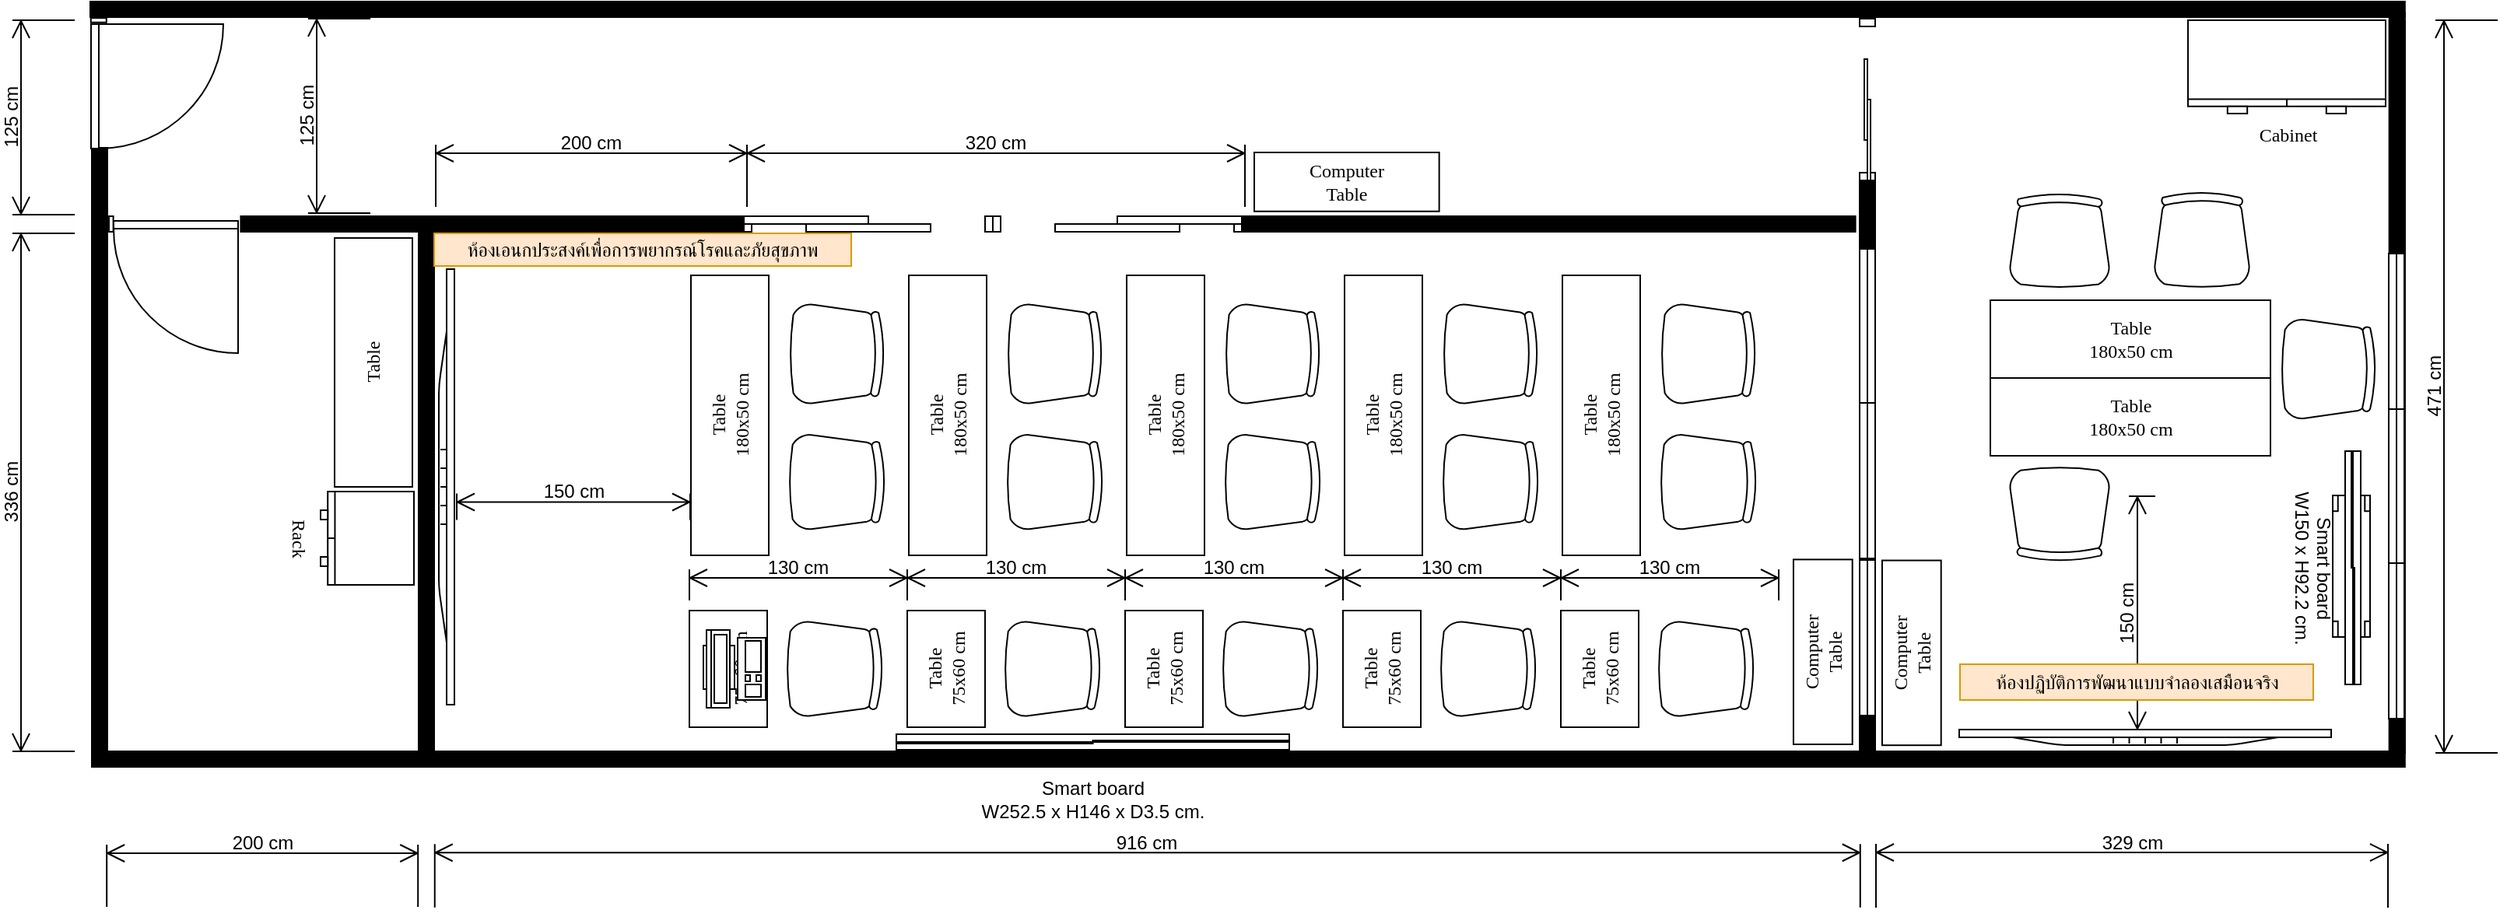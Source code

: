 <mxfile version="23.1.5" type="github" pages="5">
  <diagram name="Page-4" id="hab1qdLuDp6KrYGmsr37">
    <mxGraphModel dx="1426" dy="785" grid="0" gridSize="10" guides="1" tooltips="1" connect="1" arrows="1" fold="1" page="1" pageScale="1" pageWidth="1169" pageHeight="827" background="none" math="0" shadow="0">
      <root>
        <mxCell id="_wZcTNXWGWqyZw0r8FSb-0" />
        <mxCell id="_wZcTNXWGWqyZw0r8FSb-1" parent="_wZcTNXWGWqyZw0r8FSb-0" />
        <mxCell id="_wZcTNXWGWqyZw0r8FSb-2" value="" style="verticalLabelPosition=bottom;html=1;verticalAlign=top;align=center;shape=mxgraph.floorplan.wallCorner;direction=north;labelBackgroundColor=none;gradientColor=none;fillColor=#000000;" vertex="1" parent="_wZcTNXWGWqyZw0r8FSb-1">
          <mxGeometry x="91" y="242" width="101" height="398" as="geometry" />
        </mxCell>
        <mxCell id="_wZcTNXWGWqyZw0r8FSb-3" value="" style="verticalLabelPosition=bottom;html=1;verticalAlign=top;align=center;shape=mxgraph.floorplan.doorRight;aspect=fixed;rotation=-90;labelBackgroundColor=none;" vertex="1" parent="_wZcTNXWGWqyZw0r8FSb-1">
          <mxGeometry x="93" y="160" width="80" height="85" as="geometry" />
        </mxCell>
        <mxCell id="_wZcTNXWGWqyZw0r8FSb-4" value="" style="verticalLabelPosition=bottom;html=1;verticalAlign=top;align=center;shape=mxgraph.floorplan.wall;rotation=90;labelBackgroundColor=none;" vertex="1" parent="_wZcTNXWGWqyZw0r8FSb-1">
          <mxGeometry x="94" y="155" width="2.8" height="10" as="geometry" />
        </mxCell>
        <mxCell id="_wZcTNXWGWqyZw0r8FSb-5" value="" style="verticalLabelPosition=bottom;html=1;verticalAlign=top;align=center;shape=mxgraph.floorplan.wall;direction=south;labelBackgroundColor=none;fillColor=#000000;" vertex="1" parent="_wZcTNXWGWqyZw0r8FSb-1">
          <mxGeometry x="1567.4" y="160" width="10" height="471" as="geometry" />
        </mxCell>
        <mxCell id="_wZcTNXWGWqyZw0r8FSb-6" value="" style="verticalLabelPosition=bottom;html=1;verticalAlign=top;align=center;shape=mxgraph.floorplan.wall;labelBackgroundColor=none;fillColor=#000000;" vertex="1" parent="_wZcTNXWGWqyZw0r8FSb-1">
          <mxGeometry x="90" y="148" width="1487.4" height="10" as="geometry" />
        </mxCell>
        <mxCell id="_wZcTNXWGWqyZw0r8FSb-7" value="" style="verticalLabelPosition=bottom;html=1;verticalAlign=top;align=center;shape=mxgraph.floorplan.wall;labelBackgroundColor=none;fillColor=#000000;" vertex="1" parent="_wZcTNXWGWqyZw0r8FSb-1">
          <mxGeometry x="91" y="630" width="1486.4" height="10" as="geometry" />
        </mxCell>
        <mxCell id="_wZcTNXWGWqyZw0r8FSb-9" value="" style="verticalLabelPosition=bottom;html=1;verticalAlign=top;align=center;shape=mxgraph.floorplan.wall;direction=south;rotation=-180;labelBackgroundColor=none;gradientColor=none;fillColor=#000000;" vertex="1" parent="_wZcTNXWGWqyZw0r8FSb-1">
          <mxGeometry x="1227" y="263" width="10" height="366" as="geometry" />
        </mxCell>
        <mxCell id="_wZcTNXWGWqyZw0r8FSb-10" value="" style="verticalLabelPosition=bottom;html=1;verticalAlign=top;align=center;shape=mxgraph.floorplan.wall;direction=south;rotation=90;labelBackgroundColor=none;fillColor=#000000;" vertex="1" parent="_wZcTNXWGWqyZw0r8FSb-1">
          <mxGeometry x="343.15" y="129.56" width="10" height="322.88" as="geometry" />
        </mxCell>
        <mxCell id="_wZcTNXWGWqyZw0r8FSb-12" value="125 cm" style="shape=dimension;direction=south;whiteSpace=wrap;html=1;align=center;points=[];verticalAlign=top;labelBackgroundColor=none;horizontal=0;spacingTop=-15;" vertex="1" parent="_wZcTNXWGWqyZw0r8FSb-1">
          <mxGeometry x="230" y="159" width="40" height="125" as="geometry" />
        </mxCell>
        <mxCell id="_wZcTNXWGWqyZw0r8FSb-14" value="" style="verticalLabelPosition=bottom;html=1;verticalAlign=top;align=center;shape=mxgraph.floorplan.doorSlidingGlass;dx=0.25;labelBackgroundColor=none;rotation=-90;" vertex="1" parent="_wZcTNXWGWqyZw0r8FSb-1">
          <mxGeometry x="1180" y="206" width="104" height="10" as="geometry" />
        </mxCell>
        <mxCell id="_wZcTNXWGWqyZw0r8FSb-16" value="" style="verticalLabelPosition=bottom;html=1;verticalAlign=top;align=center;shape=mxgraph.floorplan.window;rotation=90;labelBackgroundColor=none;" vertex="1" parent="_wZcTNXWGWqyZw0r8FSb-1">
          <mxGeometry x="1182" y="352" width="100" height="10" as="geometry" />
        </mxCell>
        <mxCell id="_wZcTNXWGWqyZw0r8FSb-17" value="" style="verticalLabelPosition=bottom;html=1;verticalAlign=top;align=center;shape=mxgraph.floorplan.window;rotation=90;labelBackgroundColor=none;" vertex="1" parent="_wZcTNXWGWqyZw0r8FSb-1">
          <mxGeometry x="1182" y="451" width="100" height="10" as="geometry" />
        </mxCell>
        <mxCell id="_wZcTNXWGWqyZw0r8FSb-18" value="" style="verticalLabelPosition=bottom;html=1;verticalAlign=top;align=center;shape=mxgraph.floorplan.window;rotation=90;labelBackgroundColor=none;" vertex="1" parent="_wZcTNXWGWqyZw0r8FSb-1">
          <mxGeometry x="1182" y="552" width="100" height="10" as="geometry" />
        </mxCell>
        <mxCell id="_wZcTNXWGWqyZw0r8FSb-22" value="" style="verticalLabelPosition=bottom;html=1;verticalAlign=top;align=center;shape=mxgraph.floorplan.wall;direction=south;labelBackgroundColor=none;gradientColor=none;fillColor=#000000;" vertex="1" parent="_wZcTNXWGWqyZw0r8FSb-1">
          <mxGeometry x="301" y="295" width="10" height="339" as="geometry" />
        </mxCell>
        <mxCell id="_wZcTNXWGWqyZw0r8FSb-23" value="200 cm" style="shape=dimension;direction=south;whiteSpace=wrap;html=1;align=center;points=[];verticalAlign=top;labelBackgroundColor=none;horizontal=0;spacingTop=-15;rotation=90;" vertex="1" parent="_wZcTNXWGWqyZw0r8FSb-1">
          <mxGeometry x="180.6" y="610" width="40" height="200" as="geometry" />
        </mxCell>
        <mxCell id="_wZcTNXWGWqyZw0r8FSb-25" value="Rack" style="verticalLabelPosition=bottom;html=1;verticalAlign=top;align=center;strokeWidth=1;shape=mxgraph.floorplan.dresser;rounded=0;shadow=0;comic=0;fontFamily=Verdana;fontSize=12;rotation=90;labelBackgroundColor=none;" vertex="1" parent="_wZcTNXWGWqyZw0r8FSb-1">
          <mxGeometry x="238" y="463" width="60" height="60" as="geometry" />
        </mxCell>
        <mxCell id="_wZcTNXWGWqyZw0r8FSb-26" value="Table" style="shape=rect;shadow=0;rounded=0;comic=0;fontFamily=Verdana;fontSize=12;align=center;html=1;rotation=-90;labelBackgroundColor=none;" vertex="1" parent="_wZcTNXWGWqyZw0r8FSb-1">
          <mxGeometry x="192" y="355" width="160" height="50" as="geometry" />
        </mxCell>
        <mxCell id="_wZcTNXWGWqyZw0r8FSb-27" value="" style="verticalLabelPosition=bottom;html=1;verticalAlign=top;align=center;shape=mxgraph.floorplan.doorRight;aspect=fixed;labelBackgroundColor=none;" vertex="1" parent="_wZcTNXWGWqyZw0r8FSb-1">
          <mxGeometry x="105" y="289" width="80" height="85" as="geometry" />
        </mxCell>
        <mxCell id="_wZcTNXWGWqyZw0r8FSb-28" value="" style="verticalLabelPosition=bottom;html=1;verticalAlign=top;align=center;shape=mxgraph.floorplan.doorBypass;dx=0.25;flipH=1;flipV=1;labelBackgroundColor=none;" vertex="1" parent="_wZcTNXWGWqyZw0r8FSb-1">
          <mxGeometry x="670" y="286" width="160" height="10" as="geometry" />
        </mxCell>
        <mxCell id="_wZcTNXWGWqyZw0r8FSb-29" value="" style="verticalLabelPosition=bottom;html=1;verticalAlign=top;align=center;shape=mxgraph.floorplan.wall;direction=south;rotation=90;labelBackgroundColor=none;fillColor=#000000;" vertex="1" parent="_wZcTNXWGWqyZw0r8FSb-1">
          <mxGeometry x="1022.45" y="94.15" width="10" height="393.69" as="geometry" />
        </mxCell>
        <mxCell id="_wZcTNXWGWqyZw0r8FSb-31" value="" style="verticalLabelPosition=bottom;html=1;verticalAlign=top;align=center;shape=mxgraph.floorplan.flat_tv;rotation=-90;labelBackgroundColor=none;" vertex="1" parent="_wZcTNXWGWqyZw0r8FSb-1">
          <mxGeometry x="179" y="455" width="280" height="10" as="geometry" />
        </mxCell>
        <mxCell id="_wZcTNXWGWqyZw0r8FSb-32" value="" style="verticalLabelPosition=bottom;html=1;verticalAlign=top;align=center;shape=mxgraph.floorplan.wall;rotation=0;labelBackgroundColor=none;" vertex="1" parent="_wZcTNXWGWqyZw0r8FSb-1">
          <mxGeometry x="102" y="286" width="2.8" height="10" as="geometry" />
        </mxCell>
        <mxCell id="_wZcTNXWGWqyZw0r8FSb-34" value="916 cm" style="shape=dimension;direction=south;whiteSpace=wrap;html=1;align=center;points=[];verticalAlign=top;labelBackgroundColor=none;horizontal=0;spacingTop=-15;rotation=90;" vertex="1" parent="_wZcTNXWGWqyZw0r8FSb-1">
          <mxGeometry x="749" y="252" width="40.75" height="916" as="geometry" />
        </mxCell>
        <mxCell id="_wZcTNXWGWqyZw0r8FSb-36" value="329 cm" style="shape=dimension;direction=south;whiteSpace=wrap;html=1;align=center;points=[];verticalAlign=top;labelBackgroundColor=none;horizontal=0;spacingTop=-15;rotation=90;" vertex="1" parent="_wZcTNXWGWqyZw0r8FSb-1">
          <mxGeometry x="1381.5" y="545.5" width="41" height="329" as="geometry" />
        </mxCell>
        <mxCell id="_wZcTNXWGWqyZw0r8FSb-40" value="200 cm" style="shape=dimension;direction=south;whiteSpace=wrap;html=1;align=center;points=[];verticalAlign=top;labelBackgroundColor=none;horizontal=0;spacingTop=-15;rotation=90;" vertex="1" parent="_wZcTNXWGWqyZw0r8FSb-1">
          <mxGeometry x="392" y="160" width="40" height="200" as="geometry" />
        </mxCell>
        <mxCell id="_wZcTNXWGWqyZw0r8FSb-41" value="320 cm" style="shape=dimension;direction=south;whiteSpace=wrap;html=1;align=center;points=[];verticalAlign=top;labelBackgroundColor=none;horizontal=0;spacingTop=-15;rotation=90;" vertex="1" parent="_wZcTNXWGWqyZw0r8FSb-1">
          <mxGeometry x="652" y="100.0" width="40" height="320" as="geometry" />
        </mxCell>
        <mxCell id="_wZcTNXWGWqyZw0r8FSb-42" value="" style="verticalLabelPosition=bottom;html=1;verticalAlign=top;align=center;shape=mxgraph.floorplan.doorBypass;dx=0.25;flipH=0;flipV=1;labelBackgroundColor=none;" vertex="1" parent="_wZcTNXWGWqyZw0r8FSb-1">
          <mxGeometry x="510" y="286" width="160" height="10" as="geometry" />
        </mxCell>
        <mxCell id="_wZcTNXWGWqyZw0r8FSb-43" value="" style="verticalLabelPosition=bottom;html=1;verticalAlign=top;align=center;shape=mxgraph.floorplan.windowGlider;dx=0.5;rotation=-180;flipH=0;flipV=0;labelBackgroundColor=none;" vertex="1" parent="_wZcTNXWGWqyZw0r8FSb-1">
          <mxGeometry x="608" y="619" width="252.5" height="10" as="geometry" />
        </mxCell>
        <mxCell id="_wZcTNXWGWqyZw0r8FSb-46" value="Smart board&lt;br style=&quot;border-color: var(--border-color);&quot;&gt;&lt;span style=&quot;&quot;&gt;W252.5 x H146 x D3.5 cm.&lt;/span&gt;" style="text;html=1;align=center;verticalAlign=middle;whiteSpace=wrap;rounded=0;fontColor=default;labelBackgroundColor=none;" vertex="1" parent="_wZcTNXWGWqyZw0r8FSb-1">
          <mxGeometry x="660.75" y="646" width="147" height="30" as="geometry" />
        </mxCell>
        <mxCell id="_wZcTNXWGWqyZw0r8FSb-47" value="336 cm" style="shape=dimension;direction=south;whiteSpace=wrap;html=1;align=center;points=[];verticalAlign=top;labelBackgroundColor=none;horizontal=0;spacingTop=-15;" vertex="1" parent="_wZcTNXWGWqyZw0r8FSb-1">
          <mxGeometry x="40" y="297" width="40" height="333" as="geometry" />
        </mxCell>
        <mxCell id="_wZcTNXWGWqyZw0r8FSb-48" value="125 cm" style="shape=dimension;direction=south;whiteSpace=wrap;html=1;align=center;points=[];verticalAlign=top;labelBackgroundColor=none;horizontal=0;spacingTop=-15;" vertex="1" parent="_wZcTNXWGWqyZw0r8FSb-1">
          <mxGeometry x="40" y="160" width="40" height="125" as="geometry" />
        </mxCell>
        <mxCell id="_wZcTNXWGWqyZw0r8FSb-49" value="150 cm" style="shape=dimension;direction=south;whiteSpace=wrap;html=1;align=center;points=[];verticalAlign=top;labelBackgroundColor=none;horizontal=0;spacingTop=-15;rotation=90;" vertex="1" parent="_wZcTNXWGWqyZw0r8FSb-1">
          <mxGeometry x="392" y="397.75" width="17" height="150" as="geometry" />
        </mxCell>
        <mxCell id="_wZcTNXWGWqyZw0r8FSb-73" value="ห้องเอนกประสงค์เพื่อการพยากรณ์โรคและภัยสุขภาพ" style="text;html=1;align=center;verticalAlign=middle;whiteSpace=wrap;rounded=0;labelBackgroundColor=none;fillColor=#ffe6cc;strokeColor=#d79b00;" vertex="1" parent="_wZcTNXWGWqyZw0r8FSb-1">
          <mxGeometry x="311" y="297" width="268" height="21" as="geometry" />
        </mxCell>
        <mxCell id="3F5fU9QQlr8v8VZnwsIC-2" value="" style="group" vertex="1" connectable="0" parent="_wZcTNXWGWqyZw0r8FSb-1">
          <mxGeometry x="615" y="324" width="140" height="290.5" as="geometry" />
        </mxCell>
        <mxCell id="3F5fU9QQlr8v8VZnwsIC-3" value="130 cm" style="shape=dimension;direction=south;whiteSpace=wrap;html=1;align=center;points=[];verticalAlign=top;labelBackgroundColor=none;horizontal=0;spacingTop=-15;rotation=90;" vertex="1" parent="3F5fU9QQlr8v8VZnwsIC-2">
          <mxGeometry x="60" y="129" width="20" height="140" as="geometry" />
        </mxCell>
        <mxCell id="3F5fU9QQlr8v8VZnwsIC-4" value="" style="verticalLabelPosition=bottom;html=1;verticalAlign=top;align=center;shape=mxgraph.floorplan.office_chair;labelBackgroundColor=none;rotation=90;" vertex="1" parent="3F5fU9QQlr8v8VZnwsIC-2">
          <mxGeometry x="64" y="101.84" width="62" height="62" as="geometry" />
        </mxCell>
        <mxCell id="3F5fU9QQlr8v8VZnwsIC-5" value="Table&lt;br&gt;180x50 cm" style="shape=rect;shadow=0;rounded=0;comic=0;fontFamily=Verdana;fontSize=12;align=center;html=1;rotation=-90;labelBackgroundColor=none;" vertex="1" parent="3F5fU9QQlr8v8VZnwsIC-2">
          <mxGeometry x="-64" y="65" width="180" height="50" as="geometry" />
        </mxCell>
        <mxCell id="3F5fU9QQlr8v8VZnwsIC-6" value="Table&lt;br&gt;75x60 cm" style="shape=rect;shadow=0;rounded=0;comic=0;fontFamily=Verdana;fontSize=12;align=center;html=1;rotation=-90;labelBackgroundColor=none;" vertex="1" parent="3F5fU9QQlr8v8VZnwsIC-2">
          <mxGeometry x="-12.5" y="228" width="75" height="50" as="geometry" />
        </mxCell>
        <mxCell id="3F5fU9QQlr8v8VZnwsIC-7" value="" style="verticalLabelPosition=bottom;html=1;verticalAlign=top;align=center;shape=mxgraph.floorplan.office_chair;labelBackgroundColor=none;rotation=90;" vertex="1" parent="3F5fU9QQlr8v8VZnwsIC-2">
          <mxGeometry x="62.5" y="20" width="65" height="61" as="geometry" />
        </mxCell>
        <mxCell id="3F5fU9QQlr8v8VZnwsIC-9" value="" style="verticalLabelPosition=bottom;html=1;verticalAlign=top;align=center;shape=mxgraph.floorplan.office_chair;labelBackgroundColor=none;rotation=90;" vertex="1" parent="3F5fU9QQlr8v8VZnwsIC-2">
          <mxGeometry x="62.5" y="222" width="62" height="62" as="geometry" />
        </mxCell>
        <mxCell id="3F5fU9QQlr8v8VZnwsIC-10" value="" style="group" vertex="1" connectable="0" parent="_wZcTNXWGWqyZw0r8FSb-1">
          <mxGeometry x="755" y="324" width="140" height="290.5" as="geometry" />
        </mxCell>
        <mxCell id="3F5fU9QQlr8v8VZnwsIC-11" value="130 cm" style="shape=dimension;direction=south;whiteSpace=wrap;html=1;align=center;points=[];verticalAlign=top;labelBackgroundColor=none;horizontal=0;spacingTop=-15;rotation=90;" vertex="1" parent="3F5fU9QQlr8v8VZnwsIC-10">
          <mxGeometry x="60" y="129" width="20" height="140" as="geometry" />
        </mxCell>
        <mxCell id="3F5fU9QQlr8v8VZnwsIC-12" value="" style="verticalLabelPosition=bottom;html=1;verticalAlign=top;align=center;shape=mxgraph.floorplan.office_chair;labelBackgroundColor=none;rotation=90;" vertex="1" parent="3F5fU9QQlr8v8VZnwsIC-10">
          <mxGeometry x="64" y="101.84" width="62" height="62" as="geometry" />
        </mxCell>
        <mxCell id="3F5fU9QQlr8v8VZnwsIC-13" value="Table&lt;br&gt;180x50 cm" style="shape=rect;shadow=0;rounded=0;comic=0;fontFamily=Verdana;fontSize=12;align=center;html=1;rotation=-90;labelBackgroundColor=none;" vertex="1" parent="3F5fU9QQlr8v8VZnwsIC-10">
          <mxGeometry x="-64" y="65" width="180" height="50" as="geometry" />
        </mxCell>
        <mxCell id="3F5fU9QQlr8v8VZnwsIC-14" value="Table&lt;br&gt;75x60 cm" style="shape=rect;shadow=0;rounded=0;comic=0;fontFamily=Verdana;fontSize=12;align=center;html=1;rotation=-90;labelBackgroundColor=none;" vertex="1" parent="3F5fU9QQlr8v8VZnwsIC-10">
          <mxGeometry x="-12.5" y="228" width="75" height="50" as="geometry" />
        </mxCell>
        <mxCell id="3F5fU9QQlr8v8VZnwsIC-15" value="" style="verticalLabelPosition=bottom;html=1;verticalAlign=top;align=center;shape=mxgraph.floorplan.office_chair;labelBackgroundColor=none;rotation=90;" vertex="1" parent="3F5fU9QQlr8v8VZnwsIC-10">
          <mxGeometry x="62.5" y="20" width="65" height="61" as="geometry" />
        </mxCell>
        <mxCell id="3F5fU9QQlr8v8VZnwsIC-17" value="" style="verticalLabelPosition=bottom;html=1;verticalAlign=top;align=center;shape=mxgraph.floorplan.office_chair;labelBackgroundColor=none;rotation=90;" vertex="1" parent="3F5fU9QQlr8v8VZnwsIC-10">
          <mxGeometry x="62.5" y="222" width="62" height="62" as="geometry" />
        </mxCell>
        <mxCell id="3F5fU9QQlr8v8VZnwsIC-18" value="" style="group" vertex="1" connectable="0" parent="_wZcTNXWGWqyZw0r8FSb-1">
          <mxGeometry x="895" y="324" width="140" height="290.5" as="geometry" />
        </mxCell>
        <mxCell id="3F5fU9QQlr8v8VZnwsIC-19" value="130 cm" style="shape=dimension;direction=south;whiteSpace=wrap;html=1;align=center;points=[];verticalAlign=top;labelBackgroundColor=none;horizontal=0;spacingTop=-15;rotation=90;" vertex="1" parent="3F5fU9QQlr8v8VZnwsIC-18">
          <mxGeometry x="60" y="129" width="20" height="140" as="geometry" />
        </mxCell>
        <mxCell id="3F5fU9QQlr8v8VZnwsIC-20" value="" style="verticalLabelPosition=bottom;html=1;verticalAlign=top;align=center;shape=mxgraph.floorplan.office_chair;labelBackgroundColor=none;rotation=90;" vertex="1" parent="3F5fU9QQlr8v8VZnwsIC-18">
          <mxGeometry x="64" y="101.84" width="62" height="62" as="geometry" />
        </mxCell>
        <mxCell id="3F5fU9QQlr8v8VZnwsIC-21" value="Table&lt;br&gt;180x50 cm" style="shape=rect;shadow=0;rounded=0;comic=0;fontFamily=Verdana;fontSize=12;align=center;html=1;rotation=-90;labelBackgroundColor=none;" vertex="1" parent="3F5fU9QQlr8v8VZnwsIC-18">
          <mxGeometry x="-64" y="65" width="180" height="50" as="geometry" />
        </mxCell>
        <mxCell id="3F5fU9QQlr8v8VZnwsIC-22" value="Table&lt;br&gt;75x60 cm" style="shape=rect;shadow=0;rounded=0;comic=0;fontFamily=Verdana;fontSize=12;align=center;html=1;rotation=-90;labelBackgroundColor=none;" vertex="1" parent="3F5fU9QQlr8v8VZnwsIC-18">
          <mxGeometry x="-12.5" y="228" width="75" height="50" as="geometry" />
        </mxCell>
        <mxCell id="3F5fU9QQlr8v8VZnwsIC-23" value="" style="verticalLabelPosition=bottom;html=1;verticalAlign=top;align=center;shape=mxgraph.floorplan.office_chair;labelBackgroundColor=none;rotation=90;" vertex="1" parent="3F5fU9QQlr8v8VZnwsIC-18">
          <mxGeometry x="62.5" y="20" width="65" height="61" as="geometry" />
        </mxCell>
        <mxCell id="3F5fU9QQlr8v8VZnwsIC-25" value="" style="verticalLabelPosition=bottom;html=1;verticalAlign=top;align=center;shape=mxgraph.floorplan.office_chair;labelBackgroundColor=none;rotation=90;" vertex="1" parent="3F5fU9QQlr8v8VZnwsIC-18">
          <mxGeometry x="62.5" y="222" width="62" height="62" as="geometry" />
        </mxCell>
        <mxCell id="3F5fU9QQlr8v8VZnwsIC-26" value="" style="group" vertex="1" connectable="0" parent="_wZcTNXWGWqyZw0r8FSb-1">
          <mxGeometry x="1035" y="324" width="140" height="290.5" as="geometry" />
        </mxCell>
        <mxCell id="3F5fU9QQlr8v8VZnwsIC-27" value="130 cm" style="shape=dimension;direction=south;whiteSpace=wrap;html=1;align=center;points=[];verticalAlign=top;labelBackgroundColor=none;horizontal=0;spacingTop=-15;rotation=90;" vertex="1" parent="3F5fU9QQlr8v8VZnwsIC-26">
          <mxGeometry x="60" y="129" width="20" height="140" as="geometry" />
        </mxCell>
        <mxCell id="3F5fU9QQlr8v8VZnwsIC-28" value="" style="verticalLabelPosition=bottom;html=1;verticalAlign=top;align=center;shape=mxgraph.floorplan.office_chair;labelBackgroundColor=none;rotation=90;" vertex="1" parent="3F5fU9QQlr8v8VZnwsIC-26">
          <mxGeometry x="64" y="101.84" width="62" height="62" as="geometry" />
        </mxCell>
        <mxCell id="3F5fU9QQlr8v8VZnwsIC-29" value="Table&lt;br&gt;180x50 cm" style="shape=rect;shadow=0;rounded=0;comic=0;fontFamily=Verdana;fontSize=12;align=center;html=1;rotation=-90;labelBackgroundColor=none;" vertex="1" parent="3F5fU9QQlr8v8VZnwsIC-26">
          <mxGeometry x="-64" y="65" width="180" height="50" as="geometry" />
        </mxCell>
        <mxCell id="3F5fU9QQlr8v8VZnwsIC-30" value="Table&lt;br&gt;75x60 cm" style="shape=rect;shadow=0;rounded=0;comic=0;fontFamily=Verdana;fontSize=12;align=center;html=1;rotation=-90;labelBackgroundColor=none;" vertex="1" parent="3F5fU9QQlr8v8VZnwsIC-26">
          <mxGeometry x="-12.5" y="228" width="75" height="50" as="geometry" />
        </mxCell>
        <mxCell id="3F5fU9QQlr8v8VZnwsIC-31" value="" style="verticalLabelPosition=bottom;html=1;verticalAlign=top;align=center;shape=mxgraph.floorplan.office_chair;labelBackgroundColor=none;rotation=90;" vertex="1" parent="3F5fU9QQlr8v8VZnwsIC-26">
          <mxGeometry x="62.5" y="20" width="65" height="61" as="geometry" />
        </mxCell>
        <mxCell id="3F5fU9QQlr8v8VZnwsIC-33" value="" style="verticalLabelPosition=bottom;html=1;verticalAlign=top;align=center;shape=mxgraph.floorplan.office_chair;labelBackgroundColor=none;rotation=90;" vertex="1" parent="3F5fU9QQlr8v8VZnwsIC-26">
          <mxGeometry x="62.5" y="222" width="62" height="62" as="geometry" />
        </mxCell>
        <mxCell id="3F5fU9QQlr8v8VZnwsIC-46" value="" style="group" vertex="1" connectable="0" parent="_wZcTNXWGWqyZw0r8FSb-1">
          <mxGeometry x="475" y="324" width="140" height="290.5" as="geometry" />
        </mxCell>
        <mxCell id="l0cLB7m6AwkxwZbLexEh-25" value="130 cm" style="shape=dimension;direction=south;whiteSpace=wrap;html=1;align=center;points=[];verticalAlign=top;labelBackgroundColor=none;horizontal=0;spacingTop=-15;rotation=90;" vertex="1" parent="3F5fU9QQlr8v8VZnwsIC-46">
          <mxGeometry x="60" y="129" width="20" height="140" as="geometry" />
        </mxCell>
        <mxCell id="l0cLB7m6AwkxwZbLexEh-26" value="" style="verticalLabelPosition=bottom;html=1;verticalAlign=top;align=center;shape=mxgraph.floorplan.office_chair;labelBackgroundColor=none;rotation=90;" vertex="1" parent="3F5fU9QQlr8v8VZnwsIC-46">
          <mxGeometry x="64" y="101.84" width="62" height="62" as="geometry" />
        </mxCell>
        <mxCell id="l0cLB7m6AwkxwZbLexEh-27" value="Table&lt;br&gt;180x50 cm" style="shape=rect;shadow=0;rounded=0;comic=0;fontFamily=Verdana;fontSize=12;align=center;html=1;rotation=-90;labelBackgroundColor=none;" vertex="1" parent="3F5fU9QQlr8v8VZnwsIC-46">
          <mxGeometry x="-64" y="65" width="180" height="50" as="geometry" />
        </mxCell>
        <mxCell id="l0cLB7m6AwkxwZbLexEh-28" value="Table&lt;br&gt;75x60 cm" style="shape=rect;shadow=0;rounded=0;comic=0;fontFamily=Verdana;fontSize=12;align=center;html=1;rotation=-90;labelBackgroundColor=none;" vertex="1" parent="3F5fU9QQlr8v8VZnwsIC-46">
          <mxGeometry x="-12.5" y="228" width="75" height="50" as="geometry" />
        </mxCell>
        <mxCell id="l0cLB7m6AwkxwZbLexEh-30" value="" style="verticalLabelPosition=bottom;html=1;verticalAlign=top;align=center;shape=mxgraph.floorplan.office_chair;labelBackgroundColor=none;rotation=90;" vertex="1" parent="3F5fU9QQlr8v8VZnwsIC-46">
          <mxGeometry x="62.5" y="20" width="65" height="61" as="geometry" />
        </mxCell>
        <mxCell id="l0cLB7m6AwkxwZbLexEh-38" value="" style="verticalLabelPosition=bottom;html=1;verticalAlign=top;align=center;shape=mxgraph.floorplan.workstation;shadow=0;flipV=1;rotation=90;" vertex="1" parent="3F5fU9QQlr8v8VZnwsIC-46">
          <mxGeometry x="4" y="233" width="50" height="40" as="geometry" />
        </mxCell>
        <mxCell id="3F5fU9QQlr8v8VZnwsIC-0" value="" style="verticalLabelPosition=bottom;html=1;verticalAlign=top;align=center;shape=mxgraph.floorplan.office_chair;labelBackgroundColor=none;rotation=90;" vertex="1" parent="3F5fU9QQlr8v8VZnwsIC-46">
          <mxGeometry x="62.5" y="222" width="62" height="62" as="geometry" />
        </mxCell>
        <mxCell id="deEmBWsKKs5UWDyWo8pr-0" value="" style="verticalLabelPosition=bottom;html=1;verticalAlign=top;align=center;shape=mxgraph.floorplan.wall;direction=south;labelBackgroundColor=none;fillColor=#000000;" vertex="1" parent="_wZcTNXWGWqyZw0r8FSb-1">
          <mxGeometry x="1567.4" y="155" width="10" height="476" as="geometry" />
        </mxCell>
        <mxCell id="deEmBWsKKs5UWDyWo8pr-1" value="" style="verticalLabelPosition=bottom;html=1;verticalAlign=top;align=center;shape=mxgraph.floorplan.flat_tv;rotation=-180;labelBackgroundColor=none;" vertex="1" parent="_wZcTNXWGWqyZw0r8FSb-1">
          <mxGeometry x="1291" y="616" width="239" height="10" as="geometry" />
        </mxCell>
        <mxCell id="deEmBWsKKs5UWDyWo8pr-2" value="" style="verticalLabelPosition=bottom;html=1;verticalAlign=top;align=center;shape=mxgraph.floorplan.window;rotation=90;labelBackgroundColor=none;" vertex="1" parent="_wZcTNXWGWqyZw0r8FSb-1">
          <mxGeometry x="1522" y="355" width="100" height="10" as="geometry" />
        </mxCell>
        <mxCell id="deEmBWsKKs5UWDyWo8pr-3" value="" style="verticalLabelPosition=bottom;html=1;verticalAlign=top;align=center;shape=mxgraph.floorplan.window;rotation=90;labelBackgroundColor=none;" vertex="1" parent="_wZcTNXWGWqyZw0r8FSb-1">
          <mxGeometry x="1522.5" y="454.5" width="99" height="10" as="geometry" />
        </mxCell>
        <mxCell id="deEmBWsKKs5UWDyWo8pr-4" value="" style="verticalLabelPosition=bottom;html=1;verticalAlign=top;align=center;shape=mxgraph.floorplan.window;rotation=90;labelBackgroundColor=none;" vertex="1" parent="_wZcTNXWGWqyZw0r8FSb-1">
          <mxGeometry x="1522" y="554" width="100" height="10" as="geometry" />
        </mxCell>
        <mxCell id="deEmBWsKKs5UWDyWo8pr-5" value="471 cm" style="shape=dimension;direction=south;whiteSpace=wrap;html=1;align=center;points=[];verticalAlign=top;labelBackgroundColor=none;horizontal=0;spacingTop=-15;" vertex="1" parent="_wZcTNXWGWqyZw0r8FSb-1">
          <mxGeometry x="1597" y="160" width="40" height="471" as="geometry" />
        </mxCell>
        <mxCell id="deEmBWsKKs5UWDyWo8pr-6" value="" style="verticalLabelPosition=bottom;html=1;verticalAlign=top;align=center;shape=mxgraph.floorplan.office_chair;labelBackgroundColor=none;rotation=0;" vertex="1" parent="_wZcTNXWGWqyZw0r8FSb-1">
          <mxGeometry x="1416" y="270" width="62" height="62" as="geometry" />
        </mxCell>
        <mxCell id="deEmBWsKKs5UWDyWo8pr-7" value="Table&lt;br&gt;180x50 cm" style="shape=rect;shadow=0;rounded=0;comic=0;fontFamily=Verdana;fontSize=12;align=center;html=1;rotation=0;labelBackgroundColor=none;" vertex="1" parent="_wZcTNXWGWqyZw0r8FSb-1">
          <mxGeometry x="1311" y="340" width="180" height="50" as="geometry" />
        </mxCell>
        <mxCell id="deEmBWsKKs5UWDyWo8pr-8" value="" style="verticalLabelPosition=bottom;html=1;verticalAlign=top;align=center;shape=mxgraph.floorplan.office_chair;labelBackgroundColor=none;rotation=0;" vertex="1" parent="_wZcTNXWGWqyZw0r8FSb-1">
          <mxGeometry x="1323" y="271" width="65" height="61" as="geometry" />
        </mxCell>
        <mxCell id="deEmBWsKKs5UWDyWo8pr-9" value="Table&lt;br&gt;180x50 cm" style="shape=rect;shadow=0;rounded=0;comic=0;fontFamily=Verdana;fontSize=12;align=center;html=1;rotation=0;labelBackgroundColor=none;" vertex="1" parent="_wZcTNXWGWqyZw0r8FSb-1">
          <mxGeometry x="1311" y="390" width="180" height="50" as="geometry" />
        </mxCell>
        <mxCell id="deEmBWsKKs5UWDyWo8pr-10" value="" style="verticalLabelPosition=bottom;html=1;verticalAlign=top;align=center;shape=mxgraph.floorplan.office_chair;labelBackgroundColor=none;rotation=-180;" vertex="1" parent="_wZcTNXWGWqyZw0r8FSb-1">
          <mxGeometry x="1323" y="447.12" width="65" height="61" as="geometry" />
        </mxCell>
        <mxCell id="deEmBWsKKs5UWDyWo8pr-11" value="" style="verticalLabelPosition=bottom;html=1;verticalAlign=top;align=center;shape=mxgraph.floorplan.office_chair;labelBackgroundColor=none;rotation=90;" vertex="1" parent="_wZcTNXWGWqyZw0r8FSb-1">
          <mxGeometry x="1496" y="353.75" width="65" height="61" as="geometry" />
        </mxCell>
        <mxCell id="deEmBWsKKs5UWDyWo8pr-12" value="Cabinet" style="verticalLabelPosition=bottom;html=1;verticalAlign=top;align=center;strokeWidth=1;shape=mxgraph.floorplan.dresser;rounded=0;shadow=0;comic=0;fontFamily=Verdana;fontSize=12;rotation=0;labelBackgroundColor=none;" vertex="1" parent="_wZcTNXWGWqyZw0r8FSb-1">
          <mxGeometry x="1438" y="160" width="127" height="60" as="geometry" />
        </mxCell>
        <mxCell id="deEmBWsKKs5UWDyWo8pr-13" value="150 cm" style="shape=dimension;direction=south;whiteSpace=wrap;html=1;align=center;points=[];verticalAlign=top;labelBackgroundColor=none;horizontal=0;spacingTop=-15;rotation=0;" vertex="1" parent="_wZcTNXWGWqyZw0r8FSb-1">
          <mxGeometry x="1400" y="466" width="17" height="150" as="geometry" />
        </mxCell>
        <mxCell id="deEmBWsKKs5UWDyWo8pr-14" value="ห้องปฏิบัติการพัฒนาแบบจำลองเสมือนจริง" style="text;html=1;align=center;verticalAlign=middle;whiteSpace=wrap;rounded=0;labelBackgroundColor=none;fillColor=#ffe6cc;strokeColor=#d79b00;" vertex="1" parent="_wZcTNXWGWqyZw0r8FSb-1">
          <mxGeometry x="1291.5" y="574" width="227" height="23" as="geometry" />
        </mxCell>
        <mxCell id="deEmBWsKKs5UWDyWo8pr-15" value="Computer&lt;br&gt;Table" style="shape=rect;shadow=0;rounded=0;comic=0;fontFamily=Verdana;fontSize=12;align=center;html=1;rotation=0;labelBackgroundColor=none;" vertex="1" parent="_wZcTNXWGWqyZw0r8FSb-1">
          <mxGeometry x="838" y="245" width="118.82" height="37.87" as="geometry" />
        </mxCell>
        <mxCell id="deEmBWsKKs5UWDyWo8pr-16" value="" style="group" vertex="1" connectable="0" parent="_wZcTNXWGWqyZw0r8FSb-1">
          <mxGeometry x="1531" y="437" width="24" height="150" as="geometry" />
        </mxCell>
        <mxCell id="deEmBWsKKs5UWDyWo8pr-17" value="" style="verticalLabelPosition=bottom;html=1;verticalAlign=top;align=center;shape=mxgraph.floorplan.table;rotation=-90;labelBackgroundColor=none;" vertex="1" parent="deEmBWsKKs5UWDyWo8pr-16">
          <mxGeometry x="-33.5" y="62" width="91" height="24" as="geometry" />
        </mxCell>
        <mxCell id="deEmBWsKKs5UWDyWo8pr-18" value="Smart board&lt;br&gt;W150 x H92.2 cm." style="verticalLabelPosition=bottom;html=1;verticalAlign=top;align=center;shape=mxgraph.floorplan.windowGlider;dx=0.5;rotation=-270;labelBackgroundColor=none;" vertex="1" parent="deEmBWsKKs5UWDyWo8pr-16">
          <mxGeometry x="-62" y="70" width="150" height="10" as="geometry" />
        </mxCell>
        <mxCell id="deEmBWsKKs5UWDyWo8pr-19" value="Computer&lt;br&gt;Table" style="shape=rect;shadow=0;rounded=0;comic=0;fontFamily=Verdana;fontSize=12;align=center;html=1;rotation=-90;labelBackgroundColor=none;" vertex="1" parent="_wZcTNXWGWqyZw0r8FSb-1">
          <mxGeometry x="1144" y="547.16" width="118.82" height="37.87" as="geometry" />
        </mxCell>
        <mxCell id="deEmBWsKKs5UWDyWo8pr-21" value="Computer&lt;br&gt;Table" style="shape=rect;shadow=0;rounded=0;comic=0;fontFamily=Verdana;fontSize=12;align=center;html=1;rotation=-90;labelBackgroundColor=none;" vertex="1" parent="_wZcTNXWGWqyZw0r8FSb-1">
          <mxGeometry x="1201" y="547.75" width="118.82" height="37.87" as="geometry" />
        </mxCell>
      </root>
    </mxGraphModel>
  </diagram>
  <diagram name="Page-5" id="0XwmPhSTQ26ZLlCcErPL">
    <mxGraphModel dx="1426" dy="785" grid="0" gridSize="10" guides="1" tooltips="1" connect="1" arrows="1" fold="1" page="1" pageScale="1" pageWidth="1169" pageHeight="827" background="none" math="0" shadow="0">
      <root>
        <mxCell id="tEUbYqsQrzjSuvtxXqq6-0" />
        <mxCell id="tEUbYqsQrzjSuvtxXqq6-1" parent="tEUbYqsQrzjSuvtxXqq6-0" />
        <mxCell id="tEUbYqsQrzjSuvtxXqq6-2" value="" style="verticalLabelPosition=bottom;html=1;verticalAlign=top;align=center;shape=mxgraph.floorplan.wallCorner;direction=north;labelBackgroundColor=none;gradientColor=none;fillColor=#000000;" vertex="1" parent="tEUbYqsQrzjSuvtxXqq6-1">
          <mxGeometry x="91" y="242" width="101" height="398" as="geometry" />
        </mxCell>
        <mxCell id="tEUbYqsQrzjSuvtxXqq6-3" value="" style="verticalLabelPosition=bottom;html=1;verticalAlign=top;align=center;shape=mxgraph.floorplan.doorRight;aspect=fixed;rotation=-90;labelBackgroundColor=none;" vertex="1" parent="tEUbYqsQrzjSuvtxXqq6-1">
          <mxGeometry x="93" y="160" width="80" height="85" as="geometry" />
        </mxCell>
        <mxCell id="tEUbYqsQrzjSuvtxXqq6-4" value="" style="verticalLabelPosition=bottom;html=1;verticalAlign=top;align=center;shape=mxgraph.floorplan.wall;rotation=90;labelBackgroundColor=none;" vertex="1" parent="tEUbYqsQrzjSuvtxXqq6-1">
          <mxGeometry x="94" y="155" width="2.8" height="10" as="geometry" />
        </mxCell>
        <mxCell id="tEUbYqsQrzjSuvtxXqq6-5" value="" style="verticalLabelPosition=bottom;html=1;verticalAlign=top;align=center;shape=mxgraph.floorplan.wall;direction=south;labelBackgroundColor=none;fillColor=#000000;" vertex="1" parent="tEUbYqsQrzjSuvtxXqq6-1">
          <mxGeometry x="1567.4" y="155" width="10" height="476" as="geometry" />
        </mxCell>
        <mxCell id="tEUbYqsQrzjSuvtxXqq6-6" value="" style="verticalLabelPosition=bottom;html=1;verticalAlign=top;align=center;shape=mxgraph.floorplan.wall;labelBackgroundColor=none;fillColor=#000000;" vertex="1" parent="tEUbYqsQrzjSuvtxXqq6-1">
          <mxGeometry x="90" y="148" width="1487.4" height="10" as="geometry" />
        </mxCell>
        <mxCell id="tEUbYqsQrzjSuvtxXqq6-7" value="" style="verticalLabelPosition=bottom;html=1;verticalAlign=top;align=center;shape=mxgraph.floorplan.wall;labelBackgroundColor=none;fillColor=#000000;" vertex="1" parent="tEUbYqsQrzjSuvtxXqq6-1">
          <mxGeometry x="91" y="630" width="1486.4" height="10" as="geometry" />
        </mxCell>
        <mxCell id="tEUbYqsQrzjSuvtxXqq6-8" value="" style="verticalLabelPosition=bottom;html=1;verticalAlign=top;align=center;shape=mxgraph.floorplan.wall;direction=south;rotation=-180;labelBackgroundColor=none;gradientColor=none;fillColor=#000000;" vertex="1" parent="tEUbYqsQrzjSuvtxXqq6-1">
          <mxGeometry x="1227" y="263" width="10" height="366" as="geometry" />
        </mxCell>
        <mxCell id="tEUbYqsQrzjSuvtxXqq6-9" value="" style="verticalLabelPosition=bottom;html=1;verticalAlign=top;align=center;shape=mxgraph.floorplan.wall;direction=south;rotation=90;labelBackgroundColor=none;fillColor=#000000;" vertex="1" parent="tEUbYqsQrzjSuvtxXqq6-1">
          <mxGeometry x="343.15" y="129.56" width="10" height="322.88" as="geometry" />
        </mxCell>
        <mxCell id="tEUbYqsQrzjSuvtxXqq6-10" value="125 cm" style="shape=dimension;direction=south;whiteSpace=wrap;html=1;align=center;points=[];verticalAlign=top;labelBackgroundColor=none;horizontal=0;spacingTop=-15;" vertex="1" parent="tEUbYqsQrzjSuvtxXqq6-1">
          <mxGeometry x="230" y="159" width="40" height="125" as="geometry" />
        </mxCell>
        <mxCell id="tEUbYqsQrzjSuvtxXqq6-11" value="" style="verticalLabelPosition=bottom;html=1;verticalAlign=top;align=center;shape=mxgraph.floorplan.doorSlidingGlass;dx=0.25;labelBackgroundColor=none;rotation=-90;" vertex="1" parent="tEUbYqsQrzjSuvtxXqq6-1">
          <mxGeometry x="1180" y="206" width="104" height="10" as="geometry" />
        </mxCell>
        <mxCell id="tEUbYqsQrzjSuvtxXqq6-12" value="" style="verticalLabelPosition=bottom;html=1;verticalAlign=top;align=center;shape=mxgraph.floorplan.flat_tv;rotation=-180;labelBackgroundColor=none;" vertex="1" parent="tEUbYqsQrzjSuvtxXqq6-1">
          <mxGeometry x="1291" y="616" width="239" height="10" as="geometry" />
        </mxCell>
        <mxCell id="tEUbYqsQrzjSuvtxXqq6-13" value="" style="verticalLabelPosition=bottom;html=1;verticalAlign=top;align=center;shape=mxgraph.floorplan.window;rotation=90;labelBackgroundColor=none;" vertex="1" parent="tEUbYqsQrzjSuvtxXqq6-1">
          <mxGeometry x="1182" y="352" width="100" height="10" as="geometry" />
        </mxCell>
        <mxCell id="tEUbYqsQrzjSuvtxXqq6-14" value="" style="verticalLabelPosition=bottom;html=1;verticalAlign=top;align=center;shape=mxgraph.floorplan.window;rotation=90;labelBackgroundColor=none;" vertex="1" parent="tEUbYqsQrzjSuvtxXqq6-1">
          <mxGeometry x="1182" y="451" width="100" height="10" as="geometry" />
        </mxCell>
        <mxCell id="tEUbYqsQrzjSuvtxXqq6-15" value="" style="verticalLabelPosition=bottom;html=1;verticalAlign=top;align=center;shape=mxgraph.floorplan.window;rotation=90;labelBackgroundColor=none;" vertex="1" parent="tEUbYqsQrzjSuvtxXqq6-1">
          <mxGeometry x="1182" y="551" width="100" height="10" as="geometry" />
        </mxCell>
        <mxCell id="tEUbYqsQrzjSuvtxXqq6-16" value="" style="verticalLabelPosition=bottom;html=1;verticalAlign=top;align=center;shape=mxgraph.floorplan.window;rotation=90;labelBackgroundColor=none;" vertex="1" parent="tEUbYqsQrzjSuvtxXqq6-1">
          <mxGeometry x="1522" y="355" width="100" height="10" as="geometry" />
        </mxCell>
        <mxCell id="tEUbYqsQrzjSuvtxXqq6-17" value="" style="verticalLabelPosition=bottom;html=1;verticalAlign=top;align=center;shape=mxgraph.floorplan.window;rotation=90;labelBackgroundColor=none;" vertex="1" parent="tEUbYqsQrzjSuvtxXqq6-1">
          <mxGeometry x="1522.5" y="454.5" width="99" height="10" as="geometry" />
        </mxCell>
        <mxCell id="tEUbYqsQrzjSuvtxXqq6-18" value="" style="verticalLabelPosition=bottom;html=1;verticalAlign=top;align=center;shape=mxgraph.floorplan.window;rotation=90;labelBackgroundColor=none;" vertex="1" parent="tEUbYqsQrzjSuvtxXqq6-1">
          <mxGeometry x="1522" y="554" width="100" height="10" as="geometry" />
        </mxCell>
        <mxCell id="tEUbYqsQrzjSuvtxXqq6-19" value="" style="verticalLabelPosition=bottom;html=1;verticalAlign=top;align=center;shape=mxgraph.floorplan.wall;direction=south;labelBackgroundColor=none;gradientColor=none;fillColor=#000000;" vertex="1" parent="tEUbYqsQrzjSuvtxXqq6-1">
          <mxGeometry x="301" y="295" width="10" height="339" as="geometry" />
        </mxCell>
        <mxCell id="tEUbYqsQrzjSuvtxXqq6-20" value="200 cm" style="shape=dimension;direction=south;whiteSpace=wrap;html=1;align=center;points=[];verticalAlign=top;labelBackgroundColor=none;horizontal=0;spacingTop=-15;rotation=90;" vertex="1" parent="tEUbYqsQrzjSuvtxXqq6-1">
          <mxGeometry x="180.6" y="610" width="40" height="200" as="geometry" />
        </mxCell>
        <mxCell id="tEUbYqsQrzjSuvtxXqq6-21" value="Rack" style="verticalLabelPosition=bottom;html=1;verticalAlign=top;align=center;strokeWidth=1;shape=mxgraph.floorplan.dresser;rounded=0;shadow=0;comic=0;fontFamily=Verdana;fontSize=12;rotation=90;labelBackgroundColor=none;" vertex="1" parent="tEUbYqsQrzjSuvtxXqq6-1">
          <mxGeometry x="238" y="463" width="60" height="60" as="geometry" />
        </mxCell>
        <mxCell id="tEUbYqsQrzjSuvtxXqq6-22" value="Table" style="shape=rect;shadow=0;rounded=0;comic=0;fontFamily=Verdana;fontSize=12;align=center;html=1;rotation=-90;labelBackgroundColor=none;" vertex="1" parent="tEUbYqsQrzjSuvtxXqq6-1">
          <mxGeometry x="192" y="355" width="160" height="50" as="geometry" />
        </mxCell>
        <mxCell id="tEUbYqsQrzjSuvtxXqq6-23" value="" style="verticalLabelPosition=bottom;html=1;verticalAlign=top;align=center;shape=mxgraph.floorplan.doorRight;aspect=fixed;labelBackgroundColor=none;" vertex="1" parent="tEUbYqsQrzjSuvtxXqq6-1">
          <mxGeometry x="105" y="289" width="80" height="85" as="geometry" />
        </mxCell>
        <mxCell id="tEUbYqsQrzjSuvtxXqq6-24" value="" style="verticalLabelPosition=bottom;html=1;verticalAlign=top;align=center;shape=mxgraph.floorplan.doorBypass;dx=0.25;flipH=1;flipV=1;labelBackgroundColor=none;" vertex="1" parent="tEUbYqsQrzjSuvtxXqq6-1">
          <mxGeometry x="670" y="286" width="160" height="10" as="geometry" />
        </mxCell>
        <mxCell id="tEUbYqsQrzjSuvtxXqq6-25" value="" style="verticalLabelPosition=bottom;html=1;verticalAlign=top;align=center;shape=mxgraph.floorplan.wall;direction=south;rotation=90;labelBackgroundColor=none;fillColor=#000000;" vertex="1" parent="tEUbYqsQrzjSuvtxXqq6-1">
          <mxGeometry x="1022.45" y="94.15" width="10" height="393.69" as="geometry" />
        </mxCell>
        <mxCell id="tEUbYqsQrzjSuvtxXqq6-27" value="" style="verticalLabelPosition=bottom;html=1;verticalAlign=top;align=center;shape=mxgraph.floorplan.flat_tv;rotation=-90;labelBackgroundColor=none;" vertex="1" parent="tEUbYqsQrzjSuvtxXqq6-1">
          <mxGeometry x="179" y="455" width="280" height="10" as="geometry" />
        </mxCell>
        <mxCell id="tEUbYqsQrzjSuvtxXqq6-28" value="" style="verticalLabelPosition=bottom;html=1;verticalAlign=top;align=center;shape=mxgraph.floorplan.wall;rotation=0;labelBackgroundColor=none;" vertex="1" parent="tEUbYqsQrzjSuvtxXqq6-1">
          <mxGeometry x="102" y="286" width="2.8" height="10" as="geometry" />
        </mxCell>
        <mxCell id="tEUbYqsQrzjSuvtxXqq6-29" value="916 cm" style="shape=dimension;direction=south;whiteSpace=wrap;html=1;align=center;points=[];verticalAlign=top;labelBackgroundColor=none;horizontal=0;spacingTop=-15;rotation=90;" vertex="1" parent="tEUbYqsQrzjSuvtxXqq6-1">
          <mxGeometry x="749" y="252" width="40.75" height="916" as="geometry" />
        </mxCell>
        <mxCell id="tEUbYqsQrzjSuvtxXqq6-30" value="471 cm" style="shape=dimension;direction=south;whiteSpace=wrap;html=1;align=center;points=[];verticalAlign=top;labelBackgroundColor=none;horizontal=0;spacingTop=-15;" vertex="1" parent="tEUbYqsQrzjSuvtxXqq6-1">
          <mxGeometry x="1597" y="160" width="40" height="471" as="geometry" />
        </mxCell>
        <mxCell id="tEUbYqsQrzjSuvtxXqq6-31" value="329 cm" style="shape=dimension;direction=south;whiteSpace=wrap;html=1;align=center;points=[];verticalAlign=top;labelBackgroundColor=none;horizontal=0;spacingTop=-15;rotation=90;" vertex="1" parent="tEUbYqsQrzjSuvtxXqq6-1">
          <mxGeometry x="1381.5" y="545.5" width="41" height="329" as="geometry" />
        </mxCell>
        <mxCell id="tEUbYqsQrzjSuvtxXqq6-33" value="200 cm" style="shape=dimension;direction=south;whiteSpace=wrap;html=1;align=center;points=[];verticalAlign=top;labelBackgroundColor=none;horizontal=0;spacingTop=-15;rotation=90;" vertex="1" parent="tEUbYqsQrzjSuvtxXqq6-1">
          <mxGeometry x="392" y="160" width="40" height="200" as="geometry" />
        </mxCell>
        <mxCell id="tEUbYqsQrzjSuvtxXqq6-34" value="320 cm" style="shape=dimension;direction=south;whiteSpace=wrap;html=1;align=center;points=[];verticalAlign=top;labelBackgroundColor=none;horizontal=0;spacingTop=-15;rotation=90;" vertex="1" parent="tEUbYqsQrzjSuvtxXqq6-1">
          <mxGeometry x="652" y="100.0" width="40" height="320" as="geometry" />
        </mxCell>
        <mxCell id="tEUbYqsQrzjSuvtxXqq6-35" value="" style="verticalLabelPosition=bottom;html=1;verticalAlign=top;align=center;shape=mxgraph.floorplan.doorBypass;dx=0.25;flipH=0;flipV=1;labelBackgroundColor=none;" vertex="1" parent="tEUbYqsQrzjSuvtxXqq6-1">
          <mxGeometry x="510" y="286" width="160" height="10" as="geometry" />
        </mxCell>
        <mxCell id="tEUbYqsQrzjSuvtxXqq6-36" value="" style="verticalLabelPosition=bottom;html=1;verticalAlign=top;align=center;shape=mxgraph.floorplan.windowGlider;dx=0.5;rotation=-180;flipH=0;flipV=0;labelBackgroundColor=none;" vertex="1" parent="tEUbYqsQrzjSuvtxXqq6-1">
          <mxGeometry x="608" y="619" width="252.5" height="10" as="geometry" />
        </mxCell>
        <mxCell id="tEUbYqsQrzjSuvtxXqq6-39" value="Smart board&lt;br style=&quot;border-color: var(--border-color);&quot;&gt;&lt;span style=&quot;&quot;&gt;W252.5 x H146 x D3.5 cm.&lt;/span&gt;" style="text;html=1;align=center;verticalAlign=middle;whiteSpace=wrap;rounded=0;fontColor=default;labelBackgroundColor=none;" vertex="1" parent="tEUbYqsQrzjSuvtxXqq6-1">
          <mxGeometry x="660.75" y="646" width="147" height="30" as="geometry" />
        </mxCell>
        <mxCell id="tEUbYqsQrzjSuvtxXqq6-40" value="336 cm" style="shape=dimension;direction=south;whiteSpace=wrap;html=1;align=center;points=[];verticalAlign=top;labelBackgroundColor=none;horizontal=0;spacingTop=-15;" vertex="1" parent="tEUbYqsQrzjSuvtxXqq6-1">
          <mxGeometry x="40" y="297" width="40" height="333" as="geometry" />
        </mxCell>
        <mxCell id="tEUbYqsQrzjSuvtxXqq6-41" value="125 cm" style="shape=dimension;direction=south;whiteSpace=wrap;html=1;align=center;points=[];verticalAlign=top;labelBackgroundColor=none;horizontal=0;spacingTop=-15;" vertex="1" parent="tEUbYqsQrzjSuvtxXqq6-1">
          <mxGeometry x="40" y="160" width="40" height="125" as="geometry" />
        </mxCell>
        <mxCell id="tEUbYqsQrzjSuvtxXqq6-42" value="200&amp;nbsp;cm" style="shape=dimension;direction=south;whiteSpace=wrap;html=1;align=center;points=[];verticalAlign=top;labelBackgroundColor=none;horizontal=0;spacingTop=-15;rotation=90;" vertex="1" parent="tEUbYqsQrzjSuvtxXqq6-1">
          <mxGeometry x="416" y="379" width="17" height="200" as="geometry" />
        </mxCell>
        <mxCell id="tEUbYqsQrzjSuvtxXqq6-43" value="ห้องเอนกประสงค์เพื่อการพยากรณ์โรคและภัยสุขภาพ" style="text;html=1;align=center;verticalAlign=middle;whiteSpace=wrap;rounded=0;labelBackgroundColor=none;fillColor=#ffe6cc;strokeColor=#d79b00;" vertex="1" parent="tEUbYqsQrzjSuvtxXqq6-1">
          <mxGeometry x="311" y="297" width="268" height="21" as="geometry" />
        </mxCell>
        <mxCell id="tEUbYqsQrzjSuvtxXqq6-44" value="" style="group" vertex="1" connectable="0" parent="tEUbYqsQrzjSuvtxXqq6-1">
          <mxGeometry x="665" y="324" width="140" height="290.5" as="geometry" />
        </mxCell>
        <mxCell id="tEUbYqsQrzjSuvtxXqq6-45" value="130 cm" style="shape=dimension;direction=south;whiteSpace=wrap;html=1;align=center;points=[];verticalAlign=top;labelBackgroundColor=none;horizontal=0;spacingTop=-15;rotation=90;" vertex="1" parent="tEUbYqsQrzjSuvtxXqq6-44">
          <mxGeometry x="60" y="129" width="20" height="140" as="geometry" />
        </mxCell>
        <mxCell id="tEUbYqsQrzjSuvtxXqq6-46" value="" style="verticalLabelPosition=bottom;html=1;verticalAlign=top;align=center;shape=mxgraph.floorplan.office_chair;labelBackgroundColor=none;rotation=90;" vertex="1" parent="tEUbYqsQrzjSuvtxXqq6-44">
          <mxGeometry x="64" y="101.84" width="62" height="62" as="geometry" />
        </mxCell>
        <mxCell id="tEUbYqsQrzjSuvtxXqq6-47" value="Table&lt;br&gt;180x50 cm" style="shape=rect;shadow=0;rounded=0;comic=0;fontFamily=Verdana;fontSize=12;align=center;html=1;rotation=-90;labelBackgroundColor=none;" vertex="1" parent="tEUbYqsQrzjSuvtxXqq6-44">
          <mxGeometry x="-64" y="65" width="180" height="50" as="geometry" />
        </mxCell>
        <mxCell id="tEUbYqsQrzjSuvtxXqq6-48" value="Table&lt;br&gt;75x60 cm" style="shape=rect;shadow=0;rounded=0;comic=0;fontFamily=Verdana;fontSize=12;align=center;html=1;rotation=-90;labelBackgroundColor=none;" vertex="1" parent="tEUbYqsQrzjSuvtxXqq6-44">
          <mxGeometry x="-12.5" y="228" width="75" height="50" as="geometry" />
        </mxCell>
        <mxCell id="tEUbYqsQrzjSuvtxXqq6-49" value="" style="verticalLabelPosition=bottom;html=1;verticalAlign=top;align=center;shape=mxgraph.floorplan.office_chair;labelBackgroundColor=none;rotation=90;" vertex="1" parent="tEUbYqsQrzjSuvtxXqq6-44">
          <mxGeometry x="62.5" y="20" width="65" height="61" as="geometry" />
        </mxCell>
        <mxCell id="tEUbYqsQrzjSuvtxXqq6-50" value="" style="verticalLabelPosition=bottom;html=1;verticalAlign=top;align=center;shape=mxgraph.floorplan.office_chair;labelBackgroundColor=none;rotation=90;" vertex="1" parent="tEUbYqsQrzjSuvtxXqq6-44">
          <mxGeometry x="62.5" y="222" width="62" height="62" as="geometry" />
        </mxCell>
        <mxCell id="tEUbYqsQrzjSuvtxXqq6-51" value="" style="group" vertex="1" connectable="0" parent="tEUbYqsQrzjSuvtxXqq6-1">
          <mxGeometry x="805" y="324" width="140" height="290.5" as="geometry" />
        </mxCell>
        <mxCell id="tEUbYqsQrzjSuvtxXqq6-52" value="130 cm" style="shape=dimension;direction=south;whiteSpace=wrap;html=1;align=center;points=[];verticalAlign=top;labelBackgroundColor=none;horizontal=0;spacingTop=-15;rotation=90;" vertex="1" parent="tEUbYqsQrzjSuvtxXqq6-51">
          <mxGeometry x="60" y="129" width="20" height="140" as="geometry" />
        </mxCell>
        <mxCell id="tEUbYqsQrzjSuvtxXqq6-53" value="" style="verticalLabelPosition=bottom;html=1;verticalAlign=top;align=center;shape=mxgraph.floorplan.office_chair;labelBackgroundColor=none;rotation=90;" vertex="1" parent="tEUbYqsQrzjSuvtxXqq6-51">
          <mxGeometry x="64" y="101.84" width="62" height="62" as="geometry" />
        </mxCell>
        <mxCell id="tEUbYqsQrzjSuvtxXqq6-54" value="Table&lt;br&gt;180x50 cm" style="shape=rect;shadow=0;rounded=0;comic=0;fontFamily=Verdana;fontSize=12;align=center;html=1;rotation=-90;labelBackgroundColor=none;" vertex="1" parent="tEUbYqsQrzjSuvtxXqq6-51">
          <mxGeometry x="-64" y="65" width="180" height="50" as="geometry" />
        </mxCell>
        <mxCell id="tEUbYqsQrzjSuvtxXqq6-55" value="Table&lt;br&gt;75x60 cm" style="shape=rect;shadow=0;rounded=0;comic=0;fontFamily=Verdana;fontSize=12;align=center;html=1;rotation=-90;labelBackgroundColor=none;" vertex="1" parent="tEUbYqsQrzjSuvtxXqq6-51">
          <mxGeometry x="-12.5" y="228" width="75" height="50" as="geometry" />
        </mxCell>
        <mxCell id="tEUbYqsQrzjSuvtxXqq6-56" value="" style="verticalLabelPosition=bottom;html=1;verticalAlign=top;align=center;shape=mxgraph.floorplan.office_chair;labelBackgroundColor=none;rotation=90;" vertex="1" parent="tEUbYqsQrzjSuvtxXqq6-51">
          <mxGeometry x="62.5" y="20" width="65" height="61" as="geometry" />
        </mxCell>
        <mxCell id="tEUbYqsQrzjSuvtxXqq6-57" value="" style="verticalLabelPosition=bottom;html=1;verticalAlign=top;align=center;shape=mxgraph.floorplan.office_chair;labelBackgroundColor=none;rotation=90;" vertex="1" parent="tEUbYqsQrzjSuvtxXqq6-51">
          <mxGeometry x="62.5" y="222" width="62" height="62" as="geometry" />
        </mxCell>
        <mxCell id="tEUbYqsQrzjSuvtxXqq6-58" value="" style="group" vertex="1" connectable="0" parent="tEUbYqsQrzjSuvtxXqq6-1">
          <mxGeometry x="945" y="324" width="140" height="290.5" as="geometry" />
        </mxCell>
        <mxCell id="tEUbYqsQrzjSuvtxXqq6-59" value="130 cm" style="shape=dimension;direction=south;whiteSpace=wrap;html=1;align=center;points=[];verticalAlign=top;labelBackgroundColor=none;horizontal=0;spacingTop=-15;rotation=90;" vertex="1" parent="tEUbYqsQrzjSuvtxXqq6-58">
          <mxGeometry x="60" y="129" width="20" height="140" as="geometry" />
        </mxCell>
        <mxCell id="tEUbYqsQrzjSuvtxXqq6-60" value="" style="verticalLabelPosition=bottom;html=1;verticalAlign=top;align=center;shape=mxgraph.floorplan.office_chair;labelBackgroundColor=none;rotation=90;" vertex="1" parent="tEUbYqsQrzjSuvtxXqq6-58">
          <mxGeometry x="64" y="101.84" width="62" height="62" as="geometry" />
        </mxCell>
        <mxCell id="tEUbYqsQrzjSuvtxXqq6-61" value="Table&lt;br&gt;180x50 cm" style="shape=rect;shadow=0;rounded=0;comic=0;fontFamily=Verdana;fontSize=12;align=center;html=1;rotation=-90;labelBackgroundColor=none;" vertex="1" parent="tEUbYqsQrzjSuvtxXqq6-58">
          <mxGeometry x="-64" y="65" width="180" height="50" as="geometry" />
        </mxCell>
        <mxCell id="tEUbYqsQrzjSuvtxXqq6-62" value="Table&lt;br&gt;75x60 cm" style="shape=rect;shadow=0;rounded=0;comic=0;fontFamily=Verdana;fontSize=12;align=center;html=1;rotation=-90;labelBackgroundColor=none;" vertex="1" parent="tEUbYqsQrzjSuvtxXqq6-58">
          <mxGeometry x="-12.5" y="228" width="75" height="50" as="geometry" />
        </mxCell>
        <mxCell id="tEUbYqsQrzjSuvtxXqq6-63" value="" style="verticalLabelPosition=bottom;html=1;verticalAlign=top;align=center;shape=mxgraph.floorplan.office_chair;labelBackgroundColor=none;rotation=90;" vertex="1" parent="tEUbYqsQrzjSuvtxXqq6-58">
          <mxGeometry x="62.5" y="20" width="65" height="61" as="geometry" />
        </mxCell>
        <mxCell id="tEUbYqsQrzjSuvtxXqq6-64" value="" style="verticalLabelPosition=bottom;html=1;verticalAlign=top;align=center;shape=mxgraph.floorplan.office_chair;labelBackgroundColor=none;rotation=90;" vertex="1" parent="tEUbYqsQrzjSuvtxXqq6-58">
          <mxGeometry x="62.5" y="222" width="62" height="62" as="geometry" />
        </mxCell>
        <mxCell id="tEUbYqsQrzjSuvtxXqq6-72" value="" style="group" vertex="1" connectable="0" parent="tEUbYqsQrzjSuvtxXqq6-1">
          <mxGeometry x="525" y="324" width="140" height="290.5" as="geometry" />
        </mxCell>
        <mxCell id="tEUbYqsQrzjSuvtxXqq6-73" value="130 cm" style="shape=dimension;direction=south;whiteSpace=wrap;html=1;align=center;points=[];verticalAlign=top;labelBackgroundColor=none;horizontal=0;spacingTop=-15;rotation=90;" vertex="1" parent="tEUbYqsQrzjSuvtxXqq6-72">
          <mxGeometry x="60" y="129" width="20" height="140" as="geometry" />
        </mxCell>
        <mxCell id="tEUbYqsQrzjSuvtxXqq6-74" value="" style="verticalLabelPosition=bottom;html=1;verticalAlign=top;align=center;shape=mxgraph.floorplan.office_chair;labelBackgroundColor=none;rotation=90;" vertex="1" parent="tEUbYqsQrzjSuvtxXqq6-72">
          <mxGeometry x="64" y="101.84" width="62" height="62" as="geometry" />
        </mxCell>
        <mxCell id="tEUbYqsQrzjSuvtxXqq6-75" value="Table&lt;br&gt;180x50 cm" style="shape=rect;shadow=0;rounded=0;comic=0;fontFamily=Verdana;fontSize=12;align=center;html=1;rotation=-90;labelBackgroundColor=none;" vertex="1" parent="tEUbYqsQrzjSuvtxXqq6-72">
          <mxGeometry x="-64" y="65" width="180" height="50" as="geometry" />
        </mxCell>
        <mxCell id="tEUbYqsQrzjSuvtxXqq6-76" value="Table&lt;br&gt;75x60 cm" style="shape=rect;shadow=0;rounded=0;comic=0;fontFamily=Verdana;fontSize=12;align=center;html=1;rotation=-90;labelBackgroundColor=none;" vertex="1" parent="tEUbYqsQrzjSuvtxXqq6-72">
          <mxGeometry x="-12.5" y="228" width="75" height="50" as="geometry" />
        </mxCell>
        <mxCell id="tEUbYqsQrzjSuvtxXqq6-77" value="" style="verticalLabelPosition=bottom;html=1;verticalAlign=top;align=center;shape=mxgraph.floorplan.office_chair;labelBackgroundColor=none;rotation=90;" vertex="1" parent="tEUbYqsQrzjSuvtxXqq6-72">
          <mxGeometry x="62.5" y="20" width="65" height="61" as="geometry" />
        </mxCell>
        <mxCell id="tEUbYqsQrzjSuvtxXqq6-79" value="" style="verticalLabelPosition=bottom;html=1;verticalAlign=top;align=center;shape=mxgraph.floorplan.office_chair;labelBackgroundColor=none;rotation=90;" vertex="1" parent="tEUbYqsQrzjSuvtxXqq6-72">
          <mxGeometry x="62.5" y="222" width="62" height="62" as="geometry" />
        </mxCell>
        <mxCell id="tEUbYqsQrzjSuvtxXqq6-80" value="" style="verticalLabelPosition=bottom;html=1;verticalAlign=top;align=center;shape=mxgraph.floorplan.office_chair;labelBackgroundColor=none;rotation=0;" vertex="1" parent="tEUbYqsQrzjSuvtxXqq6-1">
          <mxGeometry x="1416" y="270" width="62" height="62" as="geometry" />
        </mxCell>
        <mxCell id="tEUbYqsQrzjSuvtxXqq6-81" value="Table&lt;br&gt;180x50 cm" style="shape=rect;shadow=0;rounded=0;comic=0;fontFamily=Verdana;fontSize=12;align=center;html=1;rotation=0;labelBackgroundColor=none;" vertex="1" parent="tEUbYqsQrzjSuvtxXqq6-1">
          <mxGeometry x="1311" y="340" width="180" height="50" as="geometry" />
        </mxCell>
        <mxCell id="tEUbYqsQrzjSuvtxXqq6-82" value="" style="verticalLabelPosition=bottom;html=1;verticalAlign=top;align=center;shape=mxgraph.floorplan.office_chair;labelBackgroundColor=none;rotation=0;" vertex="1" parent="tEUbYqsQrzjSuvtxXqq6-1">
          <mxGeometry x="1323" y="271" width="65" height="61" as="geometry" />
        </mxCell>
        <mxCell id="tEUbYqsQrzjSuvtxXqq6-83" value="Table&lt;br&gt;180x50 cm" style="shape=rect;shadow=0;rounded=0;comic=0;fontFamily=Verdana;fontSize=12;align=center;html=1;rotation=0;labelBackgroundColor=none;" vertex="1" parent="tEUbYqsQrzjSuvtxXqq6-1">
          <mxGeometry x="1311" y="390" width="180" height="50" as="geometry" />
        </mxCell>
        <mxCell id="tEUbYqsQrzjSuvtxXqq6-84" value="" style="verticalLabelPosition=bottom;html=1;verticalAlign=top;align=center;shape=mxgraph.floorplan.office_chair;labelBackgroundColor=none;rotation=-90;" vertex="1" parent="tEUbYqsQrzjSuvtxXqq6-1">
          <mxGeometry x="1244" y="361" width="65" height="61" as="geometry" />
        </mxCell>
        <mxCell id="tEUbYqsQrzjSuvtxXqq6-85" value="" style="verticalLabelPosition=bottom;html=1;verticalAlign=top;align=center;shape=mxgraph.floorplan.office_chair;labelBackgroundColor=none;rotation=90;" vertex="1" parent="tEUbYqsQrzjSuvtxXqq6-1">
          <mxGeometry x="1496" y="353.75" width="65" height="61" as="geometry" />
        </mxCell>
        <mxCell id="tEUbYqsQrzjSuvtxXqq6-86" value="Cabinet" style="verticalLabelPosition=bottom;html=1;verticalAlign=top;align=center;strokeWidth=1;shape=mxgraph.floorplan.dresser;rounded=0;shadow=0;comic=0;fontFamily=Verdana;fontSize=12;rotation=0;labelBackgroundColor=none;" vertex="1" parent="tEUbYqsQrzjSuvtxXqq6-1">
          <mxGeometry x="1438" y="160" width="127" height="60" as="geometry" />
        </mxCell>
        <mxCell id="tEUbYqsQrzjSuvtxXqq6-87" value="150 cm" style="shape=dimension;direction=south;whiteSpace=wrap;html=1;align=center;points=[];verticalAlign=top;labelBackgroundColor=none;horizontal=0;spacingTop=-15;rotation=0;" vertex="1" parent="tEUbYqsQrzjSuvtxXqq6-1">
          <mxGeometry x="1400" y="466" width="17" height="150" as="geometry" />
        </mxCell>
        <mxCell id="tEUbYqsQrzjSuvtxXqq6-88" value="ห้องปฏิบัติการพัฒนาแบบจำลองเสมือนจริง" style="text;html=1;align=center;verticalAlign=middle;whiteSpace=wrap;rounded=0;labelBackgroundColor=none;fillColor=#ffe6cc;strokeColor=#d79b00;" vertex="1" parent="tEUbYqsQrzjSuvtxXqq6-1">
          <mxGeometry x="1291.5" y="574" width="227" height="23" as="geometry" />
        </mxCell>
        <mxCell id="lCXHEzBry0fd_zXwHjO6-0" value="Table&lt;br&gt;75x60 cm" style="shape=rect;shadow=0;rounded=0;comic=0;fontFamily=Verdana;fontSize=12;align=center;html=1;rotation=-90;labelBackgroundColor=none;" vertex="1" parent="tEUbYqsQrzjSuvtxXqq6-1">
          <mxGeometry x="1082" y="309" width="75" height="50" as="geometry" />
        </mxCell>
        <mxCell id="lCXHEzBry0fd_zXwHjO6-1" value="" style="verticalLabelPosition=bottom;html=1;verticalAlign=top;align=center;shape=mxgraph.floorplan.office_chair;labelBackgroundColor=none;rotation=90;" vertex="1" parent="tEUbYqsQrzjSuvtxXqq6-1">
          <mxGeometry x="1157" y="303" width="62" height="62" as="geometry" />
        </mxCell>
        <mxCell id="tEUbYqsQrzjSuvtxXqq6-78" value="" style="verticalLabelPosition=bottom;html=1;verticalAlign=top;align=center;shape=mxgraph.floorplan.workstation;shadow=0;flipV=1;rotation=90;" vertex="1" parent="tEUbYqsQrzjSuvtxXqq6-1">
          <mxGeometry x="1098" y="313" width="50" height="40" as="geometry" />
        </mxCell>
        <mxCell id="lCXHEzBry0fd_zXwHjO6-2" value="Computer&lt;br&gt;Table" style="shape=rect;shadow=0;rounded=0;comic=0;fontFamily=Verdana;fontSize=12;align=center;html=1;rotation=-90;labelBackgroundColor=none;" vertex="1" parent="tEUbYqsQrzjSuvtxXqq6-1">
          <mxGeometry x="1200.1" y="545.73" width="121.68" height="37.87" as="geometry" />
        </mxCell>
        <mxCell id="lCXHEzBry0fd_zXwHjO6-4" value="" style="group" vertex="1" connectable="0" parent="tEUbYqsQrzjSuvtxXqq6-1">
          <mxGeometry x="1531" y="437" width="24" height="150" as="geometry" />
        </mxCell>
        <mxCell id="tEUbYqsQrzjSuvtxXqq6-37" value="" style="verticalLabelPosition=bottom;html=1;verticalAlign=top;align=center;shape=mxgraph.floorplan.table;rotation=-90;labelBackgroundColor=none;" vertex="1" parent="lCXHEzBry0fd_zXwHjO6-4">
          <mxGeometry x="-33.5" y="62" width="91" height="24" as="geometry" />
        </mxCell>
        <mxCell id="tEUbYqsQrzjSuvtxXqq6-38" value="Smart board&lt;br&gt;W150 x H92.2 cm." style="verticalLabelPosition=bottom;html=1;verticalAlign=top;align=center;shape=mxgraph.floorplan.windowGlider;dx=0.5;rotation=-270;labelBackgroundColor=none;" vertex="1" parent="lCXHEzBry0fd_zXwHjO6-4">
          <mxGeometry x="-62" y="70" width="150" height="10" as="geometry" />
        </mxCell>
        <mxCell id="3b7jG2aOf7qQ3u9K1jGc-0" value="Computer&lt;br&gt;Table" style="shape=rect;shadow=0;rounded=0;comic=0;fontFamily=Verdana;fontSize=12;align=center;html=1;rotation=-90;labelBackgroundColor=none;" vertex="1" parent="tEUbYqsQrzjSuvtxXqq6-1">
          <mxGeometry x="1143" y="545.73" width="121.68" height="37.87" as="geometry" />
        </mxCell>
      </root>
    </mxGraphModel>
  </diagram>
  <diagram name="Page-3" id="JnYSY2Wdmx5eVEM-2lre">
    <mxGraphModel dx="1426" dy="785" grid="0" gridSize="10" guides="1" tooltips="1" connect="1" arrows="1" fold="1" page="1" pageScale="1" pageWidth="1169" pageHeight="827" background="none" math="0" shadow="1">
      <root>
        <mxCell id="3W9OWLxvkt7WMrfKmbrc-0" />
        <mxCell id="3W9OWLxvkt7WMrfKmbrc-1" parent="3W9OWLxvkt7WMrfKmbrc-0" />
        <mxCell id="3W9OWLxvkt7WMrfKmbrc-6" value="" style="verticalLabelPosition=bottom;html=1;verticalAlign=top;align=center;shape=mxgraph.floorplan.wallCorner;direction=north;labelBackgroundColor=none;" parent="3W9OWLxvkt7WMrfKmbrc-1" vertex="1">
          <mxGeometry x="91" y="242" width="101" height="398" as="geometry" />
        </mxCell>
        <mxCell id="3W9OWLxvkt7WMrfKmbrc-8" value="" style="verticalLabelPosition=bottom;html=1;verticalAlign=top;align=center;shape=mxgraph.floorplan.doorRight;aspect=fixed;rotation=-90;labelBackgroundColor=none;" parent="3W9OWLxvkt7WMrfKmbrc-1" vertex="1">
          <mxGeometry x="93" y="160" width="80" height="85" as="geometry" />
        </mxCell>
        <mxCell id="3W9OWLxvkt7WMrfKmbrc-9" value="" style="verticalLabelPosition=bottom;html=1;verticalAlign=top;align=center;shape=mxgraph.floorplan.wall;rotation=90;labelBackgroundColor=none;" parent="3W9OWLxvkt7WMrfKmbrc-1" vertex="1">
          <mxGeometry x="94" y="155" width="2.8" height="10" as="geometry" />
        </mxCell>
        <mxCell id="3W9OWLxvkt7WMrfKmbrc-10" value="" style="verticalLabelPosition=bottom;html=1;verticalAlign=top;align=center;shape=mxgraph.floorplan.wall;direction=south;labelBackgroundColor=none;" parent="3W9OWLxvkt7WMrfKmbrc-1" vertex="1">
          <mxGeometry x="1567.4" y="160" width="10" height="471" as="geometry" />
        </mxCell>
        <mxCell id="3W9OWLxvkt7WMrfKmbrc-17" value="" style="verticalLabelPosition=bottom;html=1;verticalAlign=top;align=center;shape=mxgraph.floorplan.wall;labelBackgroundColor=none;" parent="3W9OWLxvkt7WMrfKmbrc-1" vertex="1">
          <mxGeometry x="90" y="148" width="1487.4" height="10" as="geometry" />
        </mxCell>
        <mxCell id="phCTr1348PRFPeB6WmN1-1" value="" style="verticalLabelPosition=bottom;html=1;verticalAlign=top;align=center;shape=mxgraph.floorplan.wall;labelBackgroundColor=none;" parent="3W9OWLxvkt7WMrfKmbrc-1" vertex="1">
          <mxGeometry x="91" y="630" width="1486.4" height="10" as="geometry" />
        </mxCell>
        <mxCell id="phCTr1348PRFPeB6WmN1-4" value="" style="verticalLabelPosition=bottom;html=1;verticalAlign=top;align=center;shape=mxgraph.floorplan.wall;direction=south;rotation=90;labelBackgroundColor=none;" parent="3W9OWLxvkt7WMrfKmbrc-1" vertex="1">
          <mxGeometry x="1361" y="92" width="10" height="398" as="geometry" />
        </mxCell>
        <mxCell id="phCTr1348PRFPeB6WmN1-5" value="" style="verticalLabelPosition=bottom;html=1;verticalAlign=top;align=center;shape=mxgraph.floorplan.wall;direction=south;rotation=-180;labelBackgroundColor=none;" parent="3W9OWLxvkt7WMrfKmbrc-1" vertex="1">
          <mxGeometry x="1054" y="297" width="10" height="335" as="geometry" />
        </mxCell>
        <mxCell id="phCTr1348PRFPeB6WmN1-6" value="" style="verticalLabelPosition=bottom;html=1;verticalAlign=top;align=center;shape=mxgraph.floorplan.wall;direction=south;rotation=90;labelBackgroundColor=none;" parent="3W9OWLxvkt7WMrfKmbrc-1" vertex="1">
          <mxGeometry x="343.15" y="129.56" width="10" height="322.88" as="geometry" />
        </mxCell>
        <mxCell id="phCTr1348PRFPeB6WmN1-7" value="" style="verticalLabelPosition=bottom;html=1;verticalAlign=top;align=center;shape=mxgraph.floorplan.wall;direction=south;rotation=-180;labelBackgroundColor=none;" parent="3W9OWLxvkt7WMrfKmbrc-1" vertex="1">
          <mxGeometry x="1227" y="243" width="10" height="49" as="geometry" />
        </mxCell>
        <mxCell id="phCTr1348PRFPeB6WmN1-8" value="125 cm" style="shape=dimension;direction=south;whiteSpace=wrap;html=1;align=center;points=[];verticalAlign=top;labelBackgroundColor=none;horizontal=0;spacingTop=-15;" parent="3W9OWLxvkt7WMrfKmbrc-1" vertex="1">
          <mxGeometry x="230" y="159" width="40" height="125" as="geometry" />
        </mxCell>
        <mxCell id="phCTr1348PRFPeB6WmN1-9" value="" style="verticalLabelPosition=bottom;html=1;verticalAlign=top;align=center;shape=mxgraph.floorplan.doorRight;aspect=fixed;rotation=-90;flipV=1;flipH=1;labelBackgroundColor=none;" parent="3W9OWLxvkt7WMrfKmbrc-1" vertex="1">
          <mxGeometry x="1155" y="160" width="80" height="85" as="geometry" />
        </mxCell>
        <mxCell id="phCTr1348PRFPeB6WmN1-10" value="" style="verticalLabelPosition=bottom;html=1;verticalAlign=top;align=center;shape=mxgraph.floorplan.doorSlidingGlass;dx=0.25;labelBackgroundColor=none;" parent="3W9OWLxvkt7WMrfKmbrc-1" vertex="1">
          <mxGeometry x="1067" y="286" width="104" height="10" as="geometry" />
        </mxCell>
        <mxCell id="phCTr1348PRFPeB6WmN1-13" value="" style="verticalLabelPosition=bottom;html=1;verticalAlign=top;align=center;shape=mxgraph.floorplan.flat_tv;rotation=-180;labelBackgroundColor=none;" parent="3W9OWLxvkt7WMrfKmbrc-1" vertex="1">
          <mxGeometry x="1089" y="616" width="438" height="10" as="geometry" />
        </mxCell>
        <mxCell id="phCTr1348PRFPeB6WmN1-14" value="" style="verticalLabelPosition=bottom;html=1;verticalAlign=top;align=center;shape=mxgraph.floorplan.window;rotation=90;labelBackgroundColor=none;" parent="3W9OWLxvkt7WMrfKmbrc-1" vertex="1">
          <mxGeometry x="1009" y="353" width="100" height="10" as="geometry" />
        </mxCell>
        <mxCell id="phCTr1348PRFPeB6WmN1-15" value="" style="verticalLabelPosition=bottom;html=1;verticalAlign=top;align=center;shape=mxgraph.floorplan.window;rotation=90;labelBackgroundColor=none;" parent="3W9OWLxvkt7WMrfKmbrc-1" vertex="1">
          <mxGeometry x="1009" y="452" width="100" height="10" as="geometry" />
        </mxCell>
        <mxCell id="phCTr1348PRFPeB6WmN1-16" value="" style="verticalLabelPosition=bottom;html=1;verticalAlign=top;align=center;shape=mxgraph.floorplan.window;rotation=90;labelBackgroundColor=none;" parent="3W9OWLxvkt7WMrfKmbrc-1" vertex="1">
          <mxGeometry x="1009" y="553" width="100" height="10" as="geometry" />
        </mxCell>
        <mxCell id="phCTr1348PRFPeB6WmN1-18" value="" style="verticalLabelPosition=bottom;html=1;verticalAlign=top;align=center;shape=mxgraph.floorplan.window;rotation=90;labelBackgroundColor=none;" parent="3W9OWLxvkt7WMrfKmbrc-1" vertex="1">
          <mxGeometry x="1522" y="355" width="100" height="10" as="geometry" />
        </mxCell>
        <mxCell id="phCTr1348PRFPeB6WmN1-19" value="" style="verticalLabelPosition=bottom;html=1;verticalAlign=top;align=center;shape=mxgraph.floorplan.window;rotation=90;labelBackgroundColor=none;" parent="3W9OWLxvkt7WMrfKmbrc-1" vertex="1">
          <mxGeometry x="1522.5" y="454.5" width="99" height="10" as="geometry" />
        </mxCell>
        <mxCell id="phCTr1348PRFPeB6WmN1-20" value="" style="verticalLabelPosition=bottom;html=1;verticalAlign=top;align=center;shape=mxgraph.floorplan.window;rotation=90;labelBackgroundColor=none;" parent="3W9OWLxvkt7WMrfKmbrc-1" vertex="1">
          <mxGeometry x="1522" y="555" width="100" height="10" as="geometry" />
        </mxCell>
        <mxCell id="phCTr1348PRFPeB6WmN1-21" value="" style="verticalLabelPosition=bottom;html=1;verticalAlign=top;align=center;shape=mxgraph.floorplan.wall;direction=south;labelBackgroundColor=none;" parent="3W9OWLxvkt7WMrfKmbrc-1" vertex="1">
          <mxGeometry x="301" y="295" width="10" height="339" as="geometry" />
        </mxCell>
        <mxCell id="phCTr1348PRFPeB6WmN1-26" value="200 cm" style="shape=dimension;direction=south;whiteSpace=wrap;html=1;align=center;points=[];verticalAlign=top;labelBackgroundColor=none;horizontal=0;spacingTop=-15;rotation=90;" parent="3W9OWLxvkt7WMrfKmbrc-1" vertex="1">
          <mxGeometry x="180.6" y="610" width="40" height="200" as="geometry" />
        </mxCell>
        <mxCell id="phCTr1348PRFPeB6WmN1-28" value="" style="verticalLabelPosition=bottom;html=1;verticalAlign=top;align=center;shape=mxgraph.floorplan.wall;rotation=90;labelBackgroundColor=none;" parent="3W9OWLxvkt7WMrfKmbrc-1" vertex="1">
          <mxGeometry x="1230.6" y="155" width="2.8" height="10" as="geometry" />
        </mxCell>
        <mxCell id="xd9Y3xmCptsjIDVfzi3W-0" value="Rack" style="verticalLabelPosition=bottom;html=1;verticalAlign=top;align=center;strokeWidth=1;shape=mxgraph.floorplan.dresser;rounded=0;shadow=0;comic=0;fontFamily=Verdana;fontSize=12;rotation=90;labelBackgroundColor=none;" parent="3W9OWLxvkt7WMrfKmbrc-1" vertex="1">
          <mxGeometry x="235" y="566" width="60" height="60" as="geometry" />
        </mxCell>
        <mxCell id="o-b_okhVtbAkUOZSz3fQ-0" value="Table" style="shape=rect;shadow=0;rounded=0;comic=0;fontFamily=Verdana;fontSize=12;align=center;html=1;rotation=-90;labelBackgroundColor=none;" parent="3W9OWLxvkt7WMrfKmbrc-1" vertex="1">
          <mxGeometry x="189" y="458" width="160" height="50" as="geometry" />
        </mxCell>
        <mxCell id="o-b_okhVtbAkUOZSz3fQ-1" value="" style="verticalLabelPosition=bottom;html=1;verticalAlign=top;align=center;shape=mxgraph.floorplan.doorRight;aspect=fixed;labelBackgroundColor=none;" parent="3W9OWLxvkt7WMrfKmbrc-1" vertex="1">
          <mxGeometry x="105" y="289" width="80" height="85" as="geometry" />
        </mxCell>
        <mxCell id="o-b_okhVtbAkUOZSz3fQ-4" value="" style="verticalLabelPosition=bottom;html=1;verticalAlign=top;align=center;shape=mxgraph.floorplan.doorBypass;dx=0.25;flipH=1;flipV=1;labelBackgroundColor=none;" parent="3W9OWLxvkt7WMrfKmbrc-1" vertex="1">
          <mxGeometry x="670" y="286" width="160" height="10" as="geometry" />
        </mxCell>
        <mxCell id="o-b_okhVtbAkUOZSz3fQ-5" value="" style="verticalLabelPosition=bottom;html=1;verticalAlign=top;align=center;shape=mxgraph.floorplan.wall;direction=south;rotation=90;labelBackgroundColor=none;" parent="3W9OWLxvkt7WMrfKmbrc-1" vertex="1">
          <mxGeometry x="944.3" y="172.3" width="10" height="237.39" as="geometry" />
        </mxCell>
        <mxCell id="o-b_okhVtbAkUOZSz3fQ-6" value="125 cm" style="shape=dimension;direction=south;whiteSpace=wrap;html=1;align=center;points=[];verticalAlign=top;labelBackgroundColor=none;horizontal=0;spacingTop=-15;" parent="3W9OWLxvkt7WMrfKmbrc-1" vertex="1">
          <mxGeometry x="1620" y="160" width="40" height="125" as="geometry" />
        </mxCell>
        <mxCell id="o-b_okhVtbAkUOZSz3fQ-7" value="" style="verticalLabelPosition=bottom;html=1;verticalAlign=top;align=center;shape=mxgraph.floorplan.flat_tv;rotation=-90;labelBackgroundColor=none;" parent="3W9OWLxvkt7WMrfKmbrc-1" vertex="1">
          <mxGeometry x="179" y="455" width="280" height="10" as="geometry" />
        </mxCell>
        <mxCell id="o-b_okhVtbAkUOZSz3fQ-10" value="" style="verticalLabelPosition=bottom;html=1;verticalAlign=top;align=center;shape=mxgraph.floorplan.wall;rotation=0;labelBackgroundColor=none;" parent="3W9OWLxvkt7WMrfKmbrc-1" vertex="1">
          <mxGeometry x="102" y="286" width="2.8" height="10" as="geometry" />
        </mxCell>
        <mxCell id="o-b_okhVtbAkUOZSz3fQ-13" value="500 cm" style="shape=dimension;direction=south;whiteSpace=wrap;html=1;align=center;points=[];verticalAlign=top;labelBackgroundColor=none;horizontal=0;spacingTop=-15;rotation=90;" parent="3W9OWLxvkt7WMrfKmbrc-1" vertex="1">
          <mxGeometry x="1295" y="460" width="40" height="499.5" as="geometry" />
        </mxCell>
        <mxCell id="o-b_okhVtbAkUOZSz3fQ-17" value="755 cm" style="shape=dimension;direction=south;whiteSpace=wrap;html=1;align=center;points=[];verticalAlign=top;labelBackgroundColor=none;horizontal=0;spacingTop=-15;rotation=90;" parent="3W9OWLxvkt7WMrfKmbrc-1" vertex="1">
          <mxGeometry x="662.38" y="340" width="40.75" height="740" as="geometry" />
        </mxCell>
        <mxCell id="o-b_okhVtbAkUOZSz3fQ-19" value="336 cm" style="shape=dimension;direction=south;whiteSpace=wrap;html=1;align=center;points=[];verticalAlign=top;labelBackgroundColor=none;horizontal=0;spacingTop=-15;" parent="3W9OWLxvkt7WMrfKmbrc-1" vertex="1">
          <mxGeometry x="1620" y="297" width="40" height="333" as="geometry" />
        </mxCell>
        <mxCell id="o-b_okhVtbAkUOZSz3fQ-22" value="329 cm" style="shape=dimension;direction=south;whiteSpace=wrap;html=1;align=center;points=[];verticalAlign=top;labelBackgroundColor=none;horizontal=0;spacingTop=-15;rotation=90;" parent="3W9OWLxvkt7WMrfKmbrc-1" vertex="1">
          <mxGeometry x="1381.5" y="163.91" width="41" height="329" as="geometry" />
        </mxCell>
        <mxCell id="o-b_okhVtbAkUOZSz3fQ-23" value="161cm" style="shape=dimension;direction=south;whiteSpace=wrap;html=1;align=center;points=[];verticalAlign=top;labelBackgroundColor=none;horizontal=0;spacingTop=-15;rotation=90;" parent="3W9OWLxvkt7WMrfKmbrc-1" vertex="1">
          <mxGeometry x="1125" y="247.91" width="41" height="161" as="geometry" />
        </mxCell>
        <mxCell id="o-b_okhVtbAkUOZSz3fQ-24" value="Rack" style="verticalLabelPosition=bottom;html=1;verticalAlign=top;align=center;strokeWidth=1;shape=mxgraph.floorplan.dresser;rounded=0;shadow=0;comic=0;fontFamily=Verdana;fontSize=12;rotation=90;labelBackgroundColor=none;" parent="3W9OWLxvkt7WMrfKmbrc-1" vertex="1">
          <mxGeometry x="1494" y="305" width="60" height="60" as="geometry" />
        </mxCell>
        <mxCell id="o-b_okhVtbAkUOZSz3fQ-31" value="cabinet build-in" style="shape=rect;shadow=0;rounded=0;comic=0;fontFamily=Verdana;fontSize=12;align=center;html=1;rotation=0;labelBackgroundColor=none;" parent="3W9OWLxvkt7WMrfKmbrc-1" vertex="1">
          <mxGeometry x="1330" y="159" width="237" height="45" as="geometry" />
        </mxCell>
        <mxCell id="o-b_okhVtbAkUOZSz3fQ-33" value="200 cm" style="shape=dimension;direction=south;whiteSpace=wrap;html=1;align=center;points=[];verticalAlign=top;labelBackgroundColor=none;horizontal=0;spacingTop=-15;rotation=90;" parent="3W9OWLxvkt7WMrfKmbrc-1" vertex="1">
          <mxGeometry x="392" y="160" width="40" height="200" as="geometry" />
        </mxCell>
        <mxCell id="o-b_okhVtbAkUOZSz3fQ-34" value="320 cm" style="shape=dimension;direction=south;whiteSpace=wrap;html=1;align=center;points=[];verticalAlign=top;labelBackgroundColor=none;horizontal=0;spacingTop=-15;rotation=90;" parent="3W9OWLxvkt7WMrfKmbrc-1" vertex="1">
          <mxGeometry x="652" y="100.0" width="40" height="320" as="geometry" />
        </mxCell>
        <mxCell id="o-b_okhVtbAkUOZSz3fQ-36" value="" style="verticalLabelPosition=bottom;html=1;verticalAlign=top;align=center;shape=mxgraph.floorplan.doorBypass;dx=0.25;flipH=0;flipV=1;labelBackgroundColor=none;" parent="3W9OWLxvkt7WMrfKmbrc-1" vertex="1">
          <mxGeometry x="510" y="286" width="160" height="10" as="geometry" />
        </mxCell>
        <mxCell id="o-b_okhVtbAkUOZSz3fQ-12" value="" style="verticalLabelPosition=bottom;html=1;verticalAlign=top;align=center;shape=mxgraph.floorplan.windowGlider;dx=0.5;rotation=-180;flipH=0;flipV=0;labelBackgroundColor=none;" parent="3W9OWLxvkt7WMrfKmbrc-1" vertex="1">
          <mxGeometry x="545.75" y="619" width="252.5" height="10" as="geometry" />
        </mxCell>
        <mxCell id="o-b_okhVtbAkUOZSz3fQ-28" value="" style="verticalLabelPosition=bottom;html=1;verticalAlign=top;align=center;shape=mxgraph.floorplan.table;rotation=-90;labelBackgroundColor=none;" parent="3W9OWLxvkt7WMrfKmbrc-1" vertex="1">
          <mxGeometry x="1500" y="487" width="91" height="24" as="geometry" />
        </mxCell>
        <mxCell id="o-b_okhVtbAkUOZSz3fQ-29" value="Smart board&lt;br&gt;W150 x H92.2 cm." style="verticalLabelPosition=bottom;html=1;verticalAlign=top;align=center;shape=mxgraph.floorplan.windowGlider;dx=0.5;rotation=-270;labelBackgroundColor=none;" parent="3W9OWLxvkt7WMrfKmbrc-1" vertex="1">
          <mxGeometry x="1471.5" y="492" width="150" height="10" as="geometry" />
        </mxCell>
        <mxCell id="o-b_okhVtbAkUOZSz3fQ-77" value="Smart board&lt;br style=&quot;border-color: var(--border-color);&quot;&gt;&lt;span style=&quot;&quot;&gt;W252.5 x H146 x D3.5 cm.&lt;/span&gt;" style="text;html=1;align=center;verticalAlign=middle;whiteSpace=wrap;rounded=0;fontColor=default;labelBackgroundColor=none;" parent="3W9OWLxvkt7WMrfKmbrc-1" vertex="1">
          <mxGeometry x="598.5" y="646" width="147" height="30" as="geometry" />
        </mxCell>
        <mxCell id="o-b_okhVtbAkUOZSz3fQ-78" value="336 cm" style="shape=dimension;direction=south;whiteSpace=wrap;html=1;align=center;points=[];verticalAlign=top;labelBackgroundColor=none;horizontal=0;spacingTop=-15;" parent="3W9OWLxvkt7WMrfKmbrc-1" vertex="1">
          <mxGeometry x="40" y="297" width="40" height="333" as="geometry" />
        </mxCell>
        <mxCell id="o-b_okhVtbAkUOZSz3fQ-79" value="125 cm" style="shape=dimension;direction=south;whiteSpace=wrap;html=1;align=center;points=[];verticalAlign=top;labelBackgroundColor=none;horizontal=0;spacingTop=-15;" parent="3W9OWLxvkt7WMrfKmbrc-1" vertex="1">
          <mxGeometry x="40" y="160" width="40" height="125" as="geometry" />
        </mxCell>
        <mxCell id="o-b_okhVtbAkUOZSz3fQ-81" value="200 cm" style="shape=dimension;direction=south;whiteSpace=wrap;html=1;align=center;points=[];verticalAlign=top;labelBackgroundColor=none;horizontal=0;spacingTop=-15;rotation=90;" parent="3W9OWLxvkt7WMrfKmbrc-1" vertex="1">
          <mxGeometry x="415.5" y="397.41" width="17" height="200" as="geometry" />
        </mxCell>
        <mxCell id="o-b_okhVtbAkUOZSz3fQ-83" value="130 cm" style="shape=dimension;direction=south;whiteSpace=wrap;html=1;align=center;points=[];verticalAlign=top;labelBackgroundColor=none;horizontal=0;spacingTop=-15;rotation=90;" parent="3W9OWLxvkt7WMrfKmbrc-1" vertex="1">
          <mxGeometry x="584" y="429" width="20" height="140" as="geometry" />
        </mxCell>
        <mxCell id="o-b_okhVtbAkUOZSz3fQ-45" value="" style="verticalLabelPosition=bottom;html=1;verticalAlign=top;align=center;shape=mxgraph.floorplan.office_chair;labelBackgroundColor=none;rotation=90;" parent="3W9OWLxvkt7WMrfKmbrc-1" vertex="1">
          <mxGeometry x="592" y="408" width="62" height="62" as="geometry" />
        </mxCell>
        <mxCell id="o-b_okhVtbAkUOZSz3fQ-43" value="Table&lt;br&gt;140x50 cm" style="shape=rect;shadow=0;rounded=0;comic=0;fontFamily=Verdana;fontSize=12;align=center;html=1;rotation=-90;labelBackgroundColor=none;" parent="3W9OWLxvkt7WMrfKmbrc-1" vertex="1">
          <mxGeometry x="485" y="373" width="140" height="60" as="geometry" />
        </mxCell>
        <mxCell id="o-b_okhVtbAkUOZSz3fQ-95" value="" style="verticalLabelPosition=bottom;html=1;verticalAlign=top;align=center;shape=mxgraph.floorplan.office_chair;labelBackgroundColor=none;rotation=90;" parent="3W9OWLxvkt7WMrfKmbrc-1" vertex="1">
          <mxGeometry x="592" y="337" width="62" height="62" as="geometry" />
        </mxCell>
        <mxCell id="o-b_okhVtbAkUOZSz3fQ-99" value="" style="group;rotation=90;" parent="3W9OWLxvkt7WMrfKmbrc-1" vertex="1" connectable="0">
          <mxGeometry x="943" y="301" width="80" height="70" as="geometry" />
        </mxCell>
        <mxCell id="o-b_okhVtbAkUOZSz3fQ-97" value="" style="shape=rect;shadow=0;html=1;rotation=90;" parent="o-b_okhVtbAkUOZSz3fQ-99" vertex="1">
          <mxGeometry x="-10" y="10" width="80" height="50" as="geometry" />
        </mxCell>
        <mxCell id="o-b_okhVtbAkUOZSz3fQ-98" value="" style="verticalLabelPosition=bottom;html=1;verticalAlign=top;align=center;shape=mxgraph.floorplan.workstation;shadow=0;flipV=1;rotation=90;" parent="o-b_okhVtbAkUOZSz3fQ-99" vertex="1">
          <mxGeometry y="15" width="50" height="40" as="geometry" />
        </mxCell>
        <mxCell id="o-b_okhVtbAkUOZSz3fQ-96" value="" style="verticalLabelPosition=bottom;html=1;verticalAlign=top;align=center;shape=mxgraph.floorplan.office_chair;shadow=0;rotation=90;" parent="3W9OWLxvkt7WMrfKmbrc-1" vertex="1">
          <mxGeometry x="1006" y="314.5" width="40" height="43" as="geometry" />
        </mxCell>
        <mxCell id="o-b_okhVtbAkUOZSz3fQ-100" value="Table&lt;br&gt;75x60 cm" style="shape=rect;shadow=0;rounded=0;comic=0;fontFamily=Verdana;fontSize=12;align=center;html=1;rotation=-90;labelBackgroundColor=none;" parent="3W9OWLxvkt7WMrfKmbrc-1" vertex="1">
          <mxGeometry x="517.5" y="521" width="75" height="60" as="geometry" />
        </mxCell>
        <mxCell id="o-b_okhVtbAkUOZSz3fQ-101" value="" style="verticalLabelPosition=bottom;html=1;verticalAlign=top;align=center;shape=mxgraph.floorplan.office_chair;labelBackgroundColor=none;rotation=90;" parent="3W9OWLxvkt7WMrfKmbrc-1" vertex="1">
          <mxGeometry x="592" y="519" width="62" height="62" as="geometry" />
        </mxCell>
        <mxCell id="o-b_okhVtbAkUOZSz3fQ-104" value="130 cm" style="shape=dimension;direction=south;whiteSpace=wrap;html=1;align=center;points=[];verticalAlign=top;labelBackgroundColor=none;horizontal=0;spacingTop=-15;rotation=90;" parent="3W9OWLxvkt7WMrfKmbrc-1" vertex="1">
          <mxGeometry x="725" y="429" width="20" height="140" as="geometry" />
        </mxCell>
        <mxCell id="o-b_okhVtbAkUOZSz3fQ-105" value="" style="verticalLabelPosition=bottom;html=1;verticalAlign=top;align=center;shape=mxgraph.floorplan.office_chair;labelBackgroundColor=none;rotation=90;" parent="3W9OWLxvkt7WMrfKmbrc-1" vertex="1">
          <mxGeometry x="733" y="408" width="62" height="62" as="geometry" />
        </mxCell>
        <mxCell id="o-b_okhVtbAkUOZSz3fQ-106" value="Table&lt;br&gt;140x50 cm" style="shape=rect;shadow=0;rounded=0;comic=0;fontFamily=Verdana;fontSize=12;align=center;html=1;rotation=-90;labelBackgroundColor=none;" parent="3W9OWLxvkt7WMrfKmbrc-1" vertex="1">
          <mxGeometry x="626" y="373" width="140" height="60" as="geometry" />
        </mxCell>
        <mxCell id="o-b_okhVtbAkUOZSz3fQ-107" value="" style="verticalLabelPosition=bottom;html=1;verticalAlign=top;align=center;shape=mxgraph.floorplan.office_chair;labelBackgroundColor=none;rotation=90;" parent="3W9OWLxvkt7WMrfKmbrc-1" vertex="1">
          <mxGeometry x="733" y="337" width="62" height="62" as="geometry" />
        </mxCell>
        <mxCell id="o-b_okhVtbAkUOZSz3fQ-108" value="Table&lt;br&gt;75x60 cm" style="shape=rect;shadow=0;rounded=0;comic=0;fontFamily=Verdana;fontSize=12;align=center;html=1;rotation=-90;labelBackgroundColor=none;" parent="3W9OWLxvkt7WMrfKmbrc-1" vertex="1">
          <mxGeometry x="658.5" y="521" width="75" height="60" as="geometry" />
        </mxCell>
        <mxCell id="o-b_okhVtbAkUOZSz3fQ-109" value="" style="verticalLabelPosition=bottom;html=1;verticalAlign=top;align=center;shape=mxgraph.floorplan.office_chair;labelBackgroundColor=none;rotation=90;" parent="3W9OWLxvkt7WMrfKmbrc-1" vertex="1">
          <mxGeometry x="733" y="519" width="62" height="62" as="geometry" />
        </mxCell>
        <mxCell id="o-b_okhVtbAkUOZSz3fQ-110" value="130 cm" style="shape=dimension;direction=south;whiteSpace=wrap;html=1;align=center;points=[];verticalAlign=top;labelBackgroundColor=none;horizontal=0;spacingTop=-15;rotation=90;" parent="3W9OWLxvkt7WMrfKmbrc-1" vertex="1">
          <mxGeometry x="865" y="429" width="20" height="140" as="geometry" />
        </mxCell>
        <mxCell id="o-b_okhVtbAkUOZSz3fQ-111" value="" style="verticalLabelPosition=bottom;html=1;verticalAlign=top;align=center;shape=mxgraph.floorplan.office_chair;labelBackgroundColor=none;rotation=90;" parent="3W9OWLxvkt7WMrfKmbrc-1" vertex="1">
          <mxGeometry x="873" y="408" width="62" height="62" as="geometry" />
        </mxCell>
        <mxCell id="o-b_okhVtbAkUOZSz3fQ-112" value="Table&lt;br&gt;140x50 cm" style="shape=rect;shadow=0;rounded=0;comic=0;fontFamily=Verdana;fontSize=12;align=center;html=1;rotation=-90;labelBackgroundColor=none;" parent="3W9OWLxvkt7WMrfKmbrc-1" vertex="1">
          <mxGeometry x="766" y="373" width="140" height="60" as="geometry" />
        </mxCell>
        <mxCell id="o-b_okhVtbAkUOZSz3fQ-113" value="" style="verticalLabelPosition=bottom;html=1;verticalAlign=top;align=center;shape=mxgraph.floorplan.office_chair;labelBackgroundColor=none;rotation=90;" parent="3W9OWLxvkt7WMrfKmbrc-1" vertex="1">
          <mxGeometry x="873" y="337" width="62" height="62" as="geometry" />
        </mxCell>
        <mxCell id="o-b_okhVtbAkUOZSz3fQ-114" value="Table&lt;br&gt;75x60 cm" style="shape=rect;shadow=0;rounded=0;comic=0;fontFamily=Verdana;fontSize=12;align=center;html=1;rotation=-90;labelBackgroundColor=none;" parent="3W9OWLxvkt7WMrfKmbrc-1" vertex="1">
          <mxGeometry x="798.5" y="521" width="75" height="60" as="geometry" />
        </mxCell>
        <mxCell id="o-b_okhVtbAkUOZSz3fQ-115" value="" style="verticalLabelPosition=bottom;html=1;verticalAlign=top;align=center;shape=mxgraph.floorplan.office_chair;labelBackgroundColor=none;rotation=90;" parent="3W9OWLxvkt7WMrfKmbrc-1" vertex="1">
          <mxGeometry x="873" y="519" width="62" height="62" as="geometry" />
        </mxCell>
        <mxCell id="o-b_okhVtbAkUOZSz3fQ-116" value="ห้องปฏิบัติการพัฒนาแบบจำลองเสมือนจริง" style="text;html=1;align=center;verticalAlign=middle;whiteSpace=wrap;rounded=0;labelBackgroundColor=none;fillColor=#ffe6cc;strokeColor=#d79b00;" parent="3W9OWLxvkt7WMrfKmbrc-1" vertex="1">
          <mxGeometry x="1089" y="587" width="227" height="23" as="geometry" />
        </mxCell>
        <mxCell id="o-b_okhVtbAkUOZSz3fQ-117" value="ห้องเอนกประสงค์เพื่อการพยากรณ์โรคและภัยสุขภาพ" style="text;html=1;align=center;verticalAlign=middle;whiteSpace=wrap;rounded=0;labelBackgroundColor=none;fillColor=#ffe6cc;strokeColor=#d79b00;" parent="3W9OWLxvkt7WMrfKmbrc-1" vertex="1">
          <mxGeometry x="336" y="307" width="268" height="21" as="geometry" />
        </mxCell>
      </root>
    </mxGraphModel>
  </diagram>
  <diagram id="nzSsxiY8BQc345_SlyVm" name="Page-2">
    <mxGraphModel dx="1426" dy="785" grid="1" gridSize="10" guides="1" tooltips="1" connect="1" arrows="1" fold="1" page="1" pageScale="1" pageWidth="1169" pageHeight="827" background="none" math="0" shadow="1">
      <root>
        <mxCell id="0" />
        <mxCell id="1" parent="0" />
        <mxCell id="Xq7gXgKhYtvViaiz4dYx-2" value="" style="verticalLabelPosition=bottom;html=1;verticalAlign=top;align=center;strokeWidth=1;shape=mxgraph.floorplan.office_chair;shadow=0;rounded=0;comic=0;fontFamily=Verdana;fontSize=12;rotation=90;" parent="1" vertex="1">
          <mxGeometry x="645" y="450" width="40" height="43" as="geometry" />
        </mxCell>
        <mxCell id="-oSF__z7fX90NeVNhwme-2" value="" style="verticalLabelPosition=bottom;html=1;verticalAlign=top;align=center;strokeWidth=1;shape=mxgraph.floorplan.office_chair;shadow=0;rounded=0;comic=0;fontFamily=Verdana;fontSize=12;rotation=90;" parent="1" vertex="1">
          <mxGeometry x="645" y="550" width="40" height="43" as="geometry" />
        </mxCell>
        <mxCell id="W5bYQsT7SqPEaUBLptXf-1" value="" style="verticalLabelPosition=bottom;html=1;verticalAlign=top;align=center;shape=mxgraph.floorplan.wallCorner;fillColor=strokeColor;" parent="1" vertex="1">
          <mxGeometry x="40" y="80" width="100" height="10" as="geometry" />
        </mxCell>
        <mxCell id="RyW9Px2WcRPi9U8dz2Qn-1" value="" style="verticalLabelPosition=bottom;html=1;verticalAlign=top;align=center;shape=mxgraph.floorplan.wallCorner;fillColor=strokeColor;direction=south;" parent="1" vertex="1">
          <mxGeometry x="140" y="80" width="979" height="100" as="geometry" />
        </mxCell>
        <mxCell id="RyW9Px2WcRPi9U8dz2Qn-3" value="" style="verticalLabelPosition=bottom;html=1;verticalAlign=top;align=center;shape=mxgraph.floorplan.wallCorner;fillColor=strokeColor;direction=north" parent="1" vertex="1">
          <mxGeometry x="41" y="169" width="100" height="471" as="geometry" />
        </mxCell>
        <mxCell id="RyW9Px2WcRPi9U8dz2Qn-5" value="" style="verticalLabelPosition=bottom;html=1;verticalAlign=top;align=center;shape=mxgraph.floorplan.wallCorner;fillColor=strokeColor;direction=west" parent="1" vertex="1">
          <mxGeometry x="140" y="180" width="979" height="460" as="geometry" />
        </mxCell>
        <mxCell id="RyW9Px2WcRPi9U8dz2Qn-6" value="" style="verticalLabelPosition=bottom;html=1;verticalAlign=top;align=center;shape=mxgraph.floorplan.doorRight;aspect=fixed;rotation=-90;" parent="1" vertex="1">
          <mxGeometry x="46" y="87.5" width="80" height="85" as="geometry" />
        </mxCell>
        <mxCell id="o-UzcDEi6B6hLynDxKVj-1" value="" style="verticalLabelPosition=bottom;html=1;verticalAlign=top;align=center;shape=mxgraph.floorplan.wall;fillColor=strokeColor;" parent="1" vertex="1">
          <mxGeometry x="360" y="280" width="420" height="10" as="geometry" />
        </mxCell>
        <mxCell id="o-UzcDEi6B6hLynDxKVj-3" value="" style="verticalLabelPosition=bottom;html=1;verticalAlign=top;align=center;shape=mxgraph.floorplan.wall;fillColor=strokeColor;direction=south;" parent="1" vertex="1">
          <mxGeometry x="766" y="290" width="10" height="340" as="geometry" />
        </mxCell>
        <mxCell id="o-UzcDEi6B6hLynDxKVj-16" value="" style="verticalLabelPosition=bottom;html=1;verticalAlign=top;align=center;shape=mxgraph.floorplan.wall;fillColor=strokeColor;direction=south;" parent="1" vertex="1">
          <mxGeometry x="880" y="170" width="10" height="120" as="geometry" />
        </mxCell>
        <mxCell id="o-UzcDEi6B6hLynDxKVj-17" value="" style="verticalLabelPosition=bottom;html=1;verticalAlign=top;align=center;shape=mxgraph.floorplan.wall;fillColor=strokeColor;" parent="1" vertex="1">
          <mxGeometry x="890" y="280" width="220" height="10" as="geometry" />
        </mxCell>
        <mxCell id="7S0o6neTvs1ZY-qd9k6k-1" value="" style="verticalLabelPosition=bottom;html=1;verticalAlign=top;align=center;shape=mxgraph.floorplan.doorSlidingGlass;dx=0.25;" parent="1" vertex="1">
          <mxGeometry x="776" y="280" width="104" height="10" as="geometry" />
        </mxCell>
        <mxCell id="7S0o6neTvs1ZY-qd9k6k-2" value="" style="verticalLabelPosition=bottom;html=1;verticalAlign=top;align=center;shape=mxgraph.floorplan.doorRight;aspect=fixed;rotation=-90;" parent="1" vertex="1">
          <mxGeometry x="885" y="88" width="80" height="85" as="geometry" />
        </mxCell>
        <mxCell id="gGBx0zpY-aLbwRI97M51-1" value="" style="verticalLabelPosition=bottom;html=1;verticalAlign=top;align=center;shape=mxgraph.floorplan.doorSlidingGlass;dx=0.25;" parent="1" vertex="1">
          <mxGeometry x="152" y="280" width="104" height="10" as="geometry" />
        </mxCell>
        <mxCell id="gGBx0zpY-aLbwRI97M51-2" value="" style="verticalLabelPosition=bottom;html=1;verticalAlign=top;align=center;shape=mxgraph.floorplan.doorSlidingGlass;dx=0.25;flipH=1;" parent="1" vertex="1">
          <mxGeometry x="256" y="280" width="104" height="10" as="geometry" />
        </mxCell>
        <mxCell id="gGBx0zpY-aLbwRI97M51-3" value="" style="verticalLabelPosition=bottom;html=1;verticalAlign=top;align=center;shape=mxgraph.floorplan.wall;fillColor=strokeColor;" parent="1" vertex="1">
          <mxGeometry x="52" y="280" width="100" height="10" as="geometry" />
        </mxCell>
        <mxCell id="QLZY-TnWrRGTENvHCU5D-1" value="" style="shape=rect;shadow=0;rounded=0;comic=0;fontFamily=Verdana;fontSize=12;align=center;html=1;rotation=-90;" parent="1" vertex="1">
          <mxGeometry x="525.87" y="494.87" width="219.25" height="50" as="geometry" />
        </mxCell>
        <mxCell id="QLZY-TnWrRGTENvHCU5D-2" value="" style="verticalLabelPosition=bottom;html=1;verticalAlign=top;align=center;shape=mxgraph.floorplan.wall;fillColor=strokeColor;direction=south;" parent="1" vertex="1">
          <mxGeometry x="600" y="360" width="10" height="270" as="geometry" />
        </mxCell>
        <mxCell id="QLZY-TnWrRGTENvHCU5D-3" value="" style="verticalLabelPosition=bottom;html=1;verticalAlign=top;align=center;shape=mxgraph.floorplan.flat_tv;rotation=90;" parent="1" vertex="1">
          <mxGeometry x="560" y="420" width="70" height="10" as="geometry" />
        </mxCell>
        <mxCell id="QLZY-TnWrRGTENvHCU5D-4" value="" style="verticalLabelPosition=bottom;html=1;verticalAlign=top;align=center;shape=mxgraph.floorplan.flat_tv;rotation=90;" parent="1" vertex="1">
          <mxGeometry x="560" y="490" width="70" height="10" as="geometry" />
        </mxCell>
        <mxCell id="QLZY-TnWrRGTENvHCU5D-5" value="" style="verticalLabelPosition=bottom;html=1;verticalAlign=top;align=center;shape=mxgraph.floorplan.flat_tv;rotation=90;" parent="1" vertex="1">
          <mxGeometry x="560" y="560" width="70" height="10" as="geometry" />
        </mxCell>
        <mxCell id="QLZY-TnWrRGTENvHCU5D-6" value="" style="verticalLabelPosition=bottom;html=1;verticalAlign=top;align=center;shape=mxgraph.floorplan.window;" parent="1" vertex="1">
          <mxGeometry x="478" y="280" width="100" height="10" as="geometry" />
        </mxCell>
        <mxCell id="-oSF__z7fX90NeVNhwme-4" value="" style="verticalLabelPosition=bottom;html=1;verticalAlign=top;align=center;strokeWidth=1;shape=mxgraph.floorplan.workstation;shadow=0;flipV=1;rounded=0;comic=0;fontFamily=Verdana;fontSize=12;rotation=90;" parent="1" vertex="1">
          <mxGeometry x="611" y="551.5" width="50" height="40" as="geometry" />
        </mxCell>
        <mxCell id="Xq7gXgKhYtvViaiz4dYx-1" value="" style="verticalLabelPosition=bottom;html=1;verticalAlign=top;align=center;strokeWidth=1;shape=mxgraph.floorplan.workstation;shadow=0;flipV=1;rounded=0;comic=0;fontFamily=Verdana;fontSize=12;rotation=90;" parent="1" vertex="1">
          <mxGeometry x="611" y="451" width="50" height="40" as="geometry" />
        </mxCell>
        <mxCell id="Ulw4RSfsVFee7-9SRcB3-12" value="" style="verticalLabelPosition=bottom;html=1;verticalAlign=top;align=center;shape=mxgraph.floorplan.refrigerator;" parent="1" vertex="1">
          <mxGeometry x="617" y="97" width="60" height="62" as="geometry" />
        </mxCell>
        <mxCell id="Ulw4RSfsVFee7-9SRcB3-13" value="" style="verticalLabelPosition=bottom;html=1;verticalAlign=top;align=center;shape=mxgraph.floorplan.wall;fillColor=strokeColor;direction=south;" parent="1" vertex="1">
          <mxGeometry x="360" y="90" width="10" height="98" as="geometry" />
        </mxCell>
        <mxCell id="Ulw4RSfsVFee7-9SRcB3-16" value="" style="verticalLabelPosition=bottom;html=1;verticalAlign=top;align=center;shape=mxgraph.floorplan.plant;" parent="1" vertex="1">
          <mxGeometry x="729" y="93" width="47" height="51" as="geometry" />
        </mxCell>
        <mxCell id="Ulw4RSfsVFee7-9SRcB3-18" value="" style="verticalLabelPosition=bottom;html=1;verticalAlign=top;align=center;shape=mxgraph.floorplan.water_cooler;" parent="1" vertex="1">
          <mxGeometry x="682" y="101" width="40" height="40" as="geometry" />
        </mxCell>
        <mxCell id="Ulw4RSfsVFee7-9SRcB3-19" value="" style="verticalLabelPosition=bottom;html=1;verticalAlign=top;align=center;shape=mxgraph.floorplan.office_chair;rotation=-180;" parent="1" vertex="1">
          <mxGeometry x="444" y="123" width="40" height="43" as="geometry" />
        </mxCell>
        <mxCell id="Ulw4RSfsVFee7-9SRcB3-20" value="" style="verticalLabelPosition=bottom;html=1;verticalAlign=top;align=center;shape=mxgraph.floorplan.office_chair;rotation=-180;" parent="1" vertex="1">
          <mxGeometry x="498" y="123" width="40" height="43" as="geometry" />
        </mxCell>
        <mxCell id="Ulw4RSfsVFee7-9SRcB3-21" value="" style="verticalLabelPosition=bottom;html=1;verticalAlign=top;align=center;shape=mxgraph.floorplan.office_chair;rotation=-180;" parent="1" vertex="1">
          <mxGeometry x="553" y="123" width="40" height="43" as="geometry" />
        </mxCell>
        <mxCell id="Ulw4RSfsVFee7-9SRcB3-14" value="" style="verticalLabelPosition=bottom;html=1;verticalAlign=top;align=center;shape=mxgraph.floorplan.desk_corner_2;" parent="1" vertex="1">
          <mxGeometry x="370" y="90" width="240" height="98" as="geometry" />
        </mxCell>
        <mxCell id="M7By-nPYD6kwl-oJ0x2l-2" value="" style="verticalLabelPosition=bottom;html=1;verticalAlign=top;align=center;shape=mxgraph.floorplan.flat_tv;rotation=-180;" parent="1" vertex="1">
          <mxGeometry x="804.5" y="614" width="70" height="10" as="geometry" />
        </mxCell>
        <mxCell id="M7By-nPYD6kwl-oJ0x2l-3" value="" style="verticalLabelPosition=bottom;html=1;verticalAlign=top;align=center;shape=mxgraph.floorplan.flat_tv;rotation=-180;" parent="1" vertex="1">
          <mxGeometry x="874.5" y="614" width="70" height="10" as="geometry" />
        </mxCell>
        <mxCell id="M7By-nPYD6kwl-oJ0x2l-4" value="" style="verticalLabelPosition=bottom;html=1;verticalAlign=top;align=center;shape=mxgraph.floorplan.flat_tv;rotation=-180;" parent="1" vertex="1">
          <mxGeometry x="944.5" y="614" width="70" height="10" as="geometry" />
        </mxCell>
        <mxCell id="M7By-nPYD6kwl-oJ0x2l-5" value="" style="verticalLabelPosition=bottom;html=1;verticalAlign=top;align=center;shape=mxgraph.floorplan.flat_tv;rotation=-180;" parent="1" vertex="1">
          <mxGeometry x="1014.5" y="614" width="70" height="10" as="geometry" />
        </mxCell>
        <mxCell id="M7By-nPYD6kwl-oJ0x2l-7" value="" style="verticalLabelPosition=bottom;html=1;verticalAlign=top;align=center;shape=mxgraph.floorplan.office_chair;shadow=0;" parent="1" vertex="1">
          <mxGeometry x="893" y="386" width="40" height="43" as="geometry" />
        </mxCell>
        <mxCell id="M7By-nPYD6kwl-oJ0x2l-9" value="" style="verticalLabelPosition=bottom;html=1;verticalAlign=top;align=center;shape=mxgraph.floorplan.office_chair;shadow=0;direction=north;" parent="1" vertex="1">
          <mxGeometry x="843" y="436" width="43" height="40" as="geometry" />
        </mxCell>
        <mxCell id="M7By-nPYD6kwl-oJ0x2l-10" value="" style="verticalLabelPosition=bottom;html=1;verticalAlign=top;align=center;shape=mxgraph.floorplan.office_chair;shadow=0;direction=south" parent="1" vertex="1">
          <mxGeometry x="1000" y="436" width="43" height="40" as="geometry" />
        </mxCell>
        <mxCell id="M7By-nPYD6kwl-oJ0x2l-11" value="" style="verticalLabelPosition=bottom;html=1;verticalAlign=top;align=center;shape=mxgraph.floorplan.office_chair;shadow=0;" parent="1" vertex="1">
          <mxGeometry x="953" y="386" width="40" height="43" as="geometry" />
        </mxCell>
        <mxCell id="M7By-nPYD6kwl-oJ0x2l-13" value="" style="shape=rect;shadow=0;html=1;" parent="1" vertex="1">
          <mxGeometry x="863" y="406" width="160" height="100" as="geometry" />
        </mxCell>
        <mxCell id="M7By-nPYD6kwl-oJ0x2l-16" value="" style="verticalLabelPosition=bottom;html=1;verticalAlign=top;align=center;shape=mxgraph.floorplan.laptop;rotation=-180;" parent="1" vertex="1">
          <mxGeometry x="893" y="416.75" width="40" height="35" as="geometry" />
        </mxCell>
        <mxCell id="M7By-nPYD6kwl-oJ0x2l-17" value="" style="verticalLabelPosition=bottom;html=1;verticalAlign=top;align=center;shape=mxgraph.floorplan.laptop;rotation=-180;" parent="1" vertex="1">
          <mxGeometry x="953" y="416.75" width="40" height="35" as="geometry" />
        </mxCell>
        <mxCell id="M7By-nPYD6kwl-oJ0x2l-18" value="" style="verticalLabelPosition=bottom;html=1;verticalAlign=top;align=center;shape=mxgraph.floorplan.dresser;rotation=90;" parent="1" vertex="1">
          <mxGeometry x="1010.5" y="151.5" width="159" height="37" as="geometry" />
        </mxCell>
        <mxCell id="M7By-nPYD6kwl-oJ0x2l-19" value="" style="verticalLabelPosition=bottom;html=1;verticalAlign=top;align=center;shape=mxgraph.floorplan.dresser;rotation=-180;" parent="1" vertex="1">
          <mxGeometry x="890" y="243" width="100" height="37" as="geometry" />
        </mxCell>
        <mxCell id="M7By-nPYD6kwl-oJ0x2l-20" value="" style="verticalLabelPosition=bottom;html=1;verticalAlign=top;align=center;shape=mxgraph.floorplan.dresser;rotation=-180;" parent="1" vertex="1">
          <mxGeometry x="990" y="243" width="118" height="37" as="geometry" />
        </mxCell>
        <mxCell id="M7By-nPYD6kwl-oJ0x2l-22" value="" style="verticalLabelPosition=bottom;html=1;verticalAlign=top;align=center;shape=mxgraph.floorplan.office_chair;rotation=-90;" parent="1" vertex="1">
          <mxGeometry x="220" y="473.5" width="40" height="43" as="geometry" />
        </mxCell>
        <mxCell id="M7By-nPYD6kwl-oJ0x2l-23" value="" style="verticalLabelPosition=bottom;html=1;verticalAlign=top;align=center;shape=mxgraph.floorplan.office_chair;rotation=0;" parent="1" vertex="1">
          <mxGeometry x="270" y="394" width="40" height="43" as="geometry" />
        </mxCell>
        <mxCell id="M7By-nPYD6kwl-oJ0x2l-24" value="" style="verticalLabelPosition=bottom;html=1;verticalAlign=top;align=center;shape=mxgraph.floorplan.office_chair;rotation=0;" parent="1" vertex="1">
          <mxGeometry x="335" y="394" width="40" height="43" as="geometry" />
        </mxCell>
        <mxCell id="M7By-nPYD6kwl-oJ0x2l-25" value="" style="verticalLabelPosition=bottom;html=1;verticalAlign=top;align=center;shape=mxgraph.floorplan.office_chair;rotation=0;" parent="1" vertex="1">
          <mxGeometry x="399" y="394" width="40" height="43" as="geometry" />
        </mxCell>
        <mxCell id="M7By-nPYD6kwl-oJ0x2l-26" value="" style="verticalLabelPosition=bottom;html=1;verticalAlign=top;align=center;shape=mxgraph.floorplan.office_chair;rotation=0;" parent="1" vertex="1">
          <mxGeometry x="464" y="394" width="40" height="43" as="geometry" />
        </mxCell>
        <mxCell id="M7By-nPYD6kwl-oJ0x2l-33" value="" style="verticalLabelPosition=bottom;html=1;verticalAlign=top;align=center;shape=mxgraph.floorplan.office_chair;rotation=0;flipV=1;" parent="1" vertex="1">
          <mxGeometry x="270" y="554" width="40" height="43" as="geometry" />
        </mxCell>
        <mxCell id="M7By-nPYD6kwl-oJ0x2l-34" value="" style="verticalLabelPosition=bottom;html=1;verticalAlign=top;align=center;shape=mxgraph.floorplan.office_chair;rotation=0;flipV=1;" parent="1" vertex="1">
          <mxGeometry x="335" y="554" width="40" height="43" as="geometry" />
        </mxCell>
        <mxCell id="M7By-nPYD6kwl-oJ0x2l-35" value="" style="verticalLabelPosition=bottom;html=1;verticalAlign=top;align=center;shape=mxgraph.floorplan.office_chair;rotation=0;flipV=1;" parent="1" vertex="1">
          <mxGeometry x="399" y="554" width="40" height="43" as="geometry" />
        </mxCell>
        <mxCell id="M7By-nPYD6kwl-oJ0x2l-36" value="" style="verticalLabelPosition=bottom;html=1;verticalAlign=top;align=center;shape=mxgraph.floorplan.office_chair;rotation=0;flipV=1;" parent="1" vertex="1">
          <mxGeometry x="464" y="554" width="40" height="43" as="geometry" />
        </mxCell>
        <mxCell id="Ulw4RSfsVFee7-9SRcB3-2" value="" style="shape=rect;shadow=0;html=1;rotation=90;" parent="1" vertex="1">
          <mxGeometry x="227" y="473" width="72" height="44" as="geometry" />
        </mxCell>
        <mxCell id="Xq7gXgKhYtvViaiz4dYx-28" value="" style="shape=rect;shadow=0;html=1;" parent="1" vertex="1">
          <mxGeometry x="241" y="531" width="279" height="44" as="geometry" />
        </mxCell>
        <mxCell id="Ulw4RSfsVFee7-9SRcB3-1" value="" style="shape=rect;shadow=0;html=1;flipH=0;" parent="1" vertex="1">
          <mxGeometry x="241" y="415.25" width="279" height="44" as="geometry" />
        </mxCell>
        <mxCell id="M7By-nPYD6kwl-oJ0x2l-38" value="" style="verticalLabelPosition=bottom;html=1;verticalAlign=top;align=center;shape=mxgraph.floorplan.plant;rotation=45;" parent="1" vertex="1">
          <mxGeometry x="60" y="570" width="47" height="51" as="geometry" />
        </mxCell>
        <mxCell id="M7By-nPYD6kwl-oJ0x2l-39" value="" style="verticalLabelPosition=bottom;html=1;verticalAlign=top;align=center;shape=mxgraph.floorplan.plant;rotation=45;" parent="1" vertex="1">
          <mxGeometry x="1050" y="300" width="47" height="51" as="geometry" />
        </mxCell>
        <mxCell id="sdO31nx_UJ5BqAv3AhEW-1" value="" style="verticalLabelPosition=bottom;html=1;verticalAlign=top;align=center;shape=mxgraph.floorplan.window;" parent="1" vertex="1">
          <mxGeometry x="380" y="280" width="100" height="10" as="geometry" />
        </mxCell>
        <mxCell id="sdO31nx_UJ5BqAv3AhEW-2" value="" style="verticalLabelPosition=bottom;html=1;verticalAlign=top;align=center;shape=mxgraph.floorplan.dresser;rotation=-90;" parent="1" vertex="1">
          <mxGeometry x="609.75" y="362" width="56.5" height="54" as="geometry" />
        </mxCell>
        <mxCell id="sdO31nx_UJ5BqAv3AhEW-3" value="0. ห้องประชุมจำกัดปริมาณคน 15 คน&lt;br&gt;1. จอมอนิเตอร์แบบ LED ติดผนัง ___ นิ้ว (แบบประกอบหรือจอเดี่ยวใหญ่ๆ) มาพร้อมกับ Console ควบคุมภาพ&lt;br&gt;&amp;nbsp; &amp;nbsp; ระยะห่างในการดูประมาณ 1-1.5 เมตร มองจอนาน 1-2 ชั่วโมง&lt;br&gt;2. ระบบเสียง surround รอบทิศทาง รอบห้องประชุม + mixer ควบคุมเสียง&lt;br&gt;3. ระบบแสงในห้องประชุม สีของไฟสว่าง&lt;br&gt;4. โต๊ะ / เก้าอี้ประชุม สำนักงาน&lt;br&gt;5. ระบบปรับอากาศพร้อมการฟอกอากาศ&lt;br&gt;6. ระบบ conference + mic + กล้องจับเซ็นเซอร์เสียง&lt;br&gt;7. CCTV&lt;br&gt;8. ระบบ Face Recognition จำกัดสิทธิ์การเข้าถึงห้อง พร้อมประตูเลื่อนข้างอัตโนมัติ&lt;br&gt;9. ห้องกระจก ที่กันเสียงจากภายนอกเข้ามา&lt;br&gt;10. วัสดุปูพื้นไม้ดูดซับเสียง&lt;br&gt;11. ด้านข้างมี กระจก หรือ smart board สำหรับ short note&lt;br&gt;12. ตู้ Rack ด้านหลัง จอ LED สำหรับใส่อุปกรณ์ควบคุม&lt;br&gt;13. Super Computer สำหรับประมวลผล&lt;br&gt;14. ระบบ" style="text;html=1;strokeColor=none;fillColor=none;align=left;verticalAlign=top;whiteSpace=wrap;rounded=0;" parent="1" vertex="1">
          <mxGeometry x="57" y="680" width="543" height="230" as="geometry" />
        </mxCell>
        <mxCell id="YOd7N6Ae1ZnVSMy1DTLO-1" value="0. ห้องรันโมเดลจำกัดปริมาณคน 5 คน&lt;br&gt;1. จอมอนิเตอร์แบบ LED ติดผนัง ___ นิ้ว (แบบประกอบหรือจอเดี่ยวใหญ่ๆ) มาพร้อมกับ Console ควบคุมภาพ&lt;br&gt;&amp;nbsp; &amp;nbsp; ระยะห่างในการดูประมาณ 1-1.5 เมตร มองจอนาน 1-2 ชั่วโมง&lt;br&gt;2. ระบบเสียง surround รอบทิศทาง รอบห้อง + mixer ควบคุมเสียง&lt;br&gt;3. ระบบแสงในห้องประชุม สีของไฟสว่าง&lt;br&gt;4. โต๊ะ / เก้าอี้ประชุม สำนักงาน&lt;br&gt;5. ระบบปรับอากาศพร้อมการฟอกอากาศ&lt;br&gt;6. CCTV&lt;br&gt;7. ระบบ Face Recognition จำกัดสิทธิ์การเข้าถึงห้อง พร้อมประตูเลื่อนข้างอัตโนมัติ&lt;br&gt;8. ห้องกระจก ที่กันเสียงจากภายนอกเข้ามา&lt;br&gt;9. วัสดุปูพื้นไม้ดูดซับเสียง&lt;br&gt;10. ตู้ Rack ด้านหลังห้องสำหรับใส่อุปกรณ์ควบคุม&lt;br&gt;11. Notebook สำหรับ Run Model data Analytic&lt;br&gt;12. สามารถส่งสัญญาณภาพจากห้อง Model Data Analyticไปแสดงที่ห้องประชุมได้&lt;br&gt;" style="text;html=1;strokeColor=none;fillColor=none;align=left;verticalAlign=top;whiteSpace=wrap;rounded=0;" parent="1" vertex="1">
          <mxGeometry x="770" y="650" width="350" height="270" as="geometry" />
        </mxCell>
        <mxCell id="YOd7N6Ae1ZnVSMy1DTLO-2" value="" style="verticalLabelPosition=bottom;html=1;verticalAlign=top;align=center;shape=mxgraph.floorplan.window;rotation=90;" parent="1" vertex="1">
          <mxGeometry x="1064" y="404.5" width="100" height="10" as="geometry" />
        </mxCell>
        <mxCell id="YOd7N6Ae1ZnVSMy1DTLO-3" value="" style="verticalLabelPosition=bottom;html=1;verticalAlign=top;align=center;shape=mxgraph.floorplan.window;rotation=90;" parent="1" vertex="1">
          <mxGeometry x="1064" y="504" width="100" height="10" as="geometry" />
        </mxCell>
        <mxCell id="YOd7N6Ae1ZnVSMy1DTLO-4" value="" style="verticalLabelPosition=bottom;html=1;verticalAlign=top;align=center;shape=mxgraph.floorplan.dresser;rotation=0;" parent="1" vertex="1">
          <mxGeometry x="890" y="290" width="56.5" height="30" as="geometry" />
        </mxCell>
        <mxCell id="YOd7N6Ae1ZnVSMy1DTLO-5" value="0. ช่วงทางเดินสำหรับใช้ประโยชน์เพิ่ม&lt;br&gt;1. ตู้เย็น และตู้กดน้ำ บริการ&lt;br&gt;2. ที่บาร์โต๊ะติดผนัง และเก้าอี้นั่งทรงสูง นั่งกินของว่างได้" style="text;html=1;strokeColor=none;fillColor=none;align=left;verticalAlign=top;whiteSpace=wrap;rounded=0;" parent="1" vertex="1">
          <mxGeometry x="370" y="21.5" width="344" height="58.5" as="geometry" />
        </mxCell>
        <mxCell id="YOd7N6Ae1ZnVSMy1DTLO-6" value="0. ห้องเก็บของ&lt;br&gt;1. ประตูเปิดเข้าด้านใน&lt;br&gt;2.ระบบป้องกันก่อนเข้าประตู" style="text;html=1;strokeColor=none;fillColor=none;align=left;verticalAlign=top;whiteSpace=wrap;rounded=0;" parent="1" vertex="1">
          <mxGeometry x="886" y="21.5" width="214" height="58.5" as="geometry" />
        </mxCell>
        <mxCell id="ZYbcs0zZ05K-5sZeWy8w-1" value="" style="verticalLabelPosition=bottom;html=1;verticalAlign=top;align=center;shape=mxgraph.floorplan.office_chair;shadow=0;direction=north;" parent="1" vertex="1">
          <mxGeometry x="69.5" y="365" width="43" height="40" as="geometry" />
        </mxCell>
        <mxCell id="ZYbcs0zZ05K-5sZeWy8w-2" value="" style="shape=rect;shadow=0;html=1;direction=south;" parent="1" vertex="1">
          <mxGeometry x="95" y="290" width="50" height="130" as="geometry" />
        </mxCell>
        <mxCell id="ZYbcs0zZ05K-5sZeWy8w-3" value="" style="verticalLabelPosition=bottom;html=1;verticalAlign=top;align=center;shape=mxgraph.floorplan.workstation;shadow=0;flipV=1;direction=south;" parent="1" vertex="1">
          <mxGeometry x="100" y="360" width="40" height="50" as="geometry" />
        </mxCell>
        <mxCell id="ZYbcs0zZ05K-5sZeWy8w-4" value="" style="verticalLabelPosition=bottom;html=1;verticalAlign=top;align=center;shape=mxgraph.floorplan.flat_tv;rotation=60;" parent="1" vertex="1">
          <mxGeometry x="85" y="320" width="70" height="10" as="geometry" />
        </mxCell>
      </root>
    </mxGraphModel>
  </diagram>
  <diagram name="Page-1" id="4bd5d27a-524c-7e24-5d5f-89a86ee4fca1">
    <mxGraphModel dx="1426" dy="785" grid="1" gridSize="10" guides="1" tooltips="1" connect="1" arrows="1" fold="1" page="1" pageScale="1" pageWidth="1100" pageHeight="850" background="none" math="0" shadow="0">
      <root>
        <mxCell id="0" />
        <mxCell id="1" parent="0" />
        <mxCell id="48ef80bc37b76060-389" value="" style="verticalLabelPosition=bottom;html=1;verticalAlign=top;align=center;strokeWidth=1;shape=mxgraph.floorplan.desk_corner_2;rounded=0;shadow=0;comic=0;fontFamily=Verdana;fontSize=12;flipH=1;flipV=1;" parent="1" vertex="1">
          <mxGeometry x="2292" y="840" width="192" height="97" as="geometry" />
        </mxCell>
        <mxCell id="48ef80bc37b76060-48" value="" style="verticalLabelPosition=bottom;html=1;verticalAlign=top;align=center;strokeWidth=1;shape=mxgraph.floorplan.office_chair;shadow=0;rounded=0;comic=0;fontFamily=Verdana;fontSize=12;" parent="1" vertex="1">
          <mxGeometry x="493" y="1372" width="40" height="43" as="geometry" />
        </mxCell>
        <mxCell id="48ef80bc37b76060-49" value="" style="shape=rect;shadow=0;rounded=0;comic=0;fontFamily=Verdana;fontSize=12;align=center;html=1;" parent="1" vertex="1">
          <mxGeometry x="403" y="1392" width="300" height="50" as="geometry" />
        </mxCell>
        <mxCell id="48ef80bc37b76060-10" value="" style="verticalLabelPosition=bottom;html=1;verticalAlign=top;align=center;strokeWidth=1;shape=mxgraph.floorplan.office_chair;shadow=0;rounded=0;comic=0;fontFamily=Verdana;fontSize=12;" parent="1" vertex="1">
          <mxGeometry x="1642" y="1283" width="40" height="43" as="geometry" />
        </mxCell>
        <mxCell id="48ef80bc37b76060-11" value="" style="verticalLabelPosition=bottom;html=1;verticalAlign=top;align=center;strokeWidth=1;shape=mxgraph.floorplan.office_chair;shadow=0;direction=west;rounded=0;comic=0;fontFamily=Verdana;fontSize=12;" parent="1" vertex="1">
          <mxGeometry x="1642" y="1380" width="40" height="43" as="geometry" />
        </mxCell>
        <mxCell id="48ef80bc37b76060-12" value="" style="verticalLabelPosition=bottom;html=1;verticalAlign=top;align=center;strokeWidth=1;shape=mxgraph.floorplan.office_chair;shadow=0;direction=north;rounded=0;comic=0;fontFamily=Verdana;fontSize=12;" parent="1" vertex="1">
          <mxGeometry x="1592" y="1333" width="43" height="40" as="geometry" />
        </mxCell>
        <mxCell id="48ef80bc37b76060-13" value="" style="verticalLabelPosition=bottom;html=1;verticalAlign=top;align=center;strokeWidth=1;shape=mxgraph.floorplan.office_chair;shadow=0;direction=south;rounded=0;comic=0;fontFamily=Verdana;fontSize=12;" parent="1" vertex="1">
          <mxGeometry x="1869" y="1333" width="43" height="40" as="geometry" />
        </mxCell>
        <mxCell id="48ef80bc37b76060-14" value="" style="verticalLabelPosition=bottom;html=1;verticalAlign=top;align=center;strokeWidth=1;shape=mxgraph.floorplan.office_chair;shadow=0;rounded=0;comic=0;fontFamily=Verdana;fontSize=12;" parent="1" vertex="1">
          <mxGeometry x="1702" y="1283" width="40" height="43" as="geometry" />
        </mxCell>
        <mxCell id="48ef80bc37b76060-15" value="" style="verticalLabelPosition=bottom;html=1;verticalAlign=top;align=center;strokeWidth=1;shape=mxgraph.floorplan.office_chair;shadow=0;direction=west;rounded=0;comic=0;fontFamily=Verdana;fontSize=12;" parent="1" vertex="1">
          <mxGeometry x="1702" y="1380" width="40" height="43" as="geometry" />
        </mxCell>
        <mxCell id="48ef80bc37b76060-16" value="" style="verticalLabelPosition=bottom;html=1;verticalAlign=top;align=center;strokeWidth=1;shape=mxgraph.floorplan.office_chair;shadow=0;rounded=0;comic=0;fontFamily=Verdana;fontSize=12;" parent="1" vertex="1">
          <mxGeometry x="1762" y="1283" width="40" height="43" as="geometry" />
        </mxCell>
        <mxCell id="48ef80bc37b76060-17" value="" style="verticalLabelPosition=bottom;html=1;verticalAlign=top;align=center;strokeWidth=1;shape=mxgraph.floorplan.office_chair;shadow=0;direction=west;rounded=0;comic=0;fontFamily=Verdana;fontSize=12;" parent="1" vertex="1">
          <mxGeometry x="1762" y="1380" width="40" height="43" as="geometry" />
        </mxCell>
        <mxCell id="48ef80bc37b76060-18" value="" style="verticalLabelPosition=bottom;html=1;verticalAlign=top;align=center;strokeWidth=1;shape=mxgraph.floorplan.office_chair;shadow=0;rounded=0;comic=0;fontFamily=Verdana;fontSize=12;" parent="1" vertex="1">
          <mxGeometry x="1822" y="1283" width="40" height="43" as="geometry" />
        </mxCell>
        <mxCell id="48ef80bc37b76060-19" value="" style="verticalLabelPosition=bottom;html=1;verticalAlign=top;align=center;strokeWidth=1;shape=mxgraph.floorplan.office_chair;shadow=0;direction=west;rounded=0;comic=0;fontFamily=Verdana;fontSize=12;" parent="1" vertex="1">
          <mxGeometry x="1822" y="1380" width="40" height="43" as="geometry" />
        </mxCell>
        <mxCell id="48ef80bc37b76060-20" value="" style="shape=ellipse;shadow=0;rounded=0;comic=0;fontFamily=Verdana;fontSize=12;align=center;html=1;" parent="1" vertex="1">
          <mxGeometry x="1612" y="1303" width="280" height="100" as="geometry" />
        </mxCell>
        <mxCell id="48ef80bc37b76060-46" value="" style="group" parent="1" vertex="1" connectable="0">
          <mxGeometry x="916" y="1372" width="80" height="70" as="geometry" />
        </mxCell>
        <mxCell id="48ef80bc37b76060-1" value="" style="verticalLabelPosition=bottom;html=1;verticalAlign=top;align=center;strokeWidth=1;shape=mxgraph.floorplan.office_chair;shadow=0;rounded=0;comic=0;fontFamily=Verdana;fontSize=12;" parent="48ef80bc37b76060-46" vertex="1">
          <mxGeometry x="20" width="40" height="43" as="geometry" />
        </mxCell>
        <mxCell id="48ef80bc37b76060-2" value="" style="shape=rect;shadow=0;rounded=0;comic=0;fontFamily=Verdana;fontSize=12;align=center;html=1;" parent="48ef80bc37b76060-46" vertex="1">
          <mxGeometry y="20" width="80" height="50" as="geometry" />
        </mxCell>
        <mxCell id="48ef80bc37b76060-3" value="" style="verticalLabelPosition=bottom;html=1;verticalAlign=top;align=center;strokeWidth=1;shape=mxgraph.floorplan.workstation;shadow=0;flipV=1;rounded=0;comic=0;fontFamily=Verdana;fontSize=12;" parent="48ef80bc37b76060-46" vertex="1">
          <mxGeometry x="15" y="30" width="50" height="40" as="geometry" />
        </mxCell>
        <mxCell id="4fd38086c27adbb9-18" value="" style="line;strokeWidth=4;direction=south;html=1;rounded=1;shadow=0;comic=0;labelBackgroundColor=#ffffff;fillColor=none;fontFamily=Verdana;fontSize=28;fontColor=#6881B3;strokeColor=#0066CC;" parent="48ef80bc37b76060-46" vertex="1">
          <mxGeometry x="35" y="30" width="10" height="30" as="geometry" />
        </mxCell>
        <mxCell id="48ef80bc37b76060-55" value="" style="group;rotation=90;" parent="1" vertex="1" connectable="0">
          <mxGeometry x="398" y="947" width="80" height="70" as="geometry" />
        </mxCell>
        <mxCell id="48ef80bc37b76060-56" value="" style="verticalLabelPosition=bottom;html=1;verticalAlign=top;align=center;strokeWidth=1;shape=mxgraph.floorplan.office_chair;shadow=0;rounded=0;comic=0;fontFamily=Verdana;fontSize=12;rotation=90;" parent="48ef80bc37b76060-55" vertex="1">
          <mxGeometry x="34" y="14" width="40" height="43" as="geometry" />
        </mxCell>
        <mxCell id="48ef80bc37b76060-57" value="" style="shape=rect;shadow=0;rounded=0;comic=0;fontFamily=Verdana;fontSize=12;align=center;html=1;rotation=90;" parent="48ef80bc37b76060-55" vertex="1">
          <mxGeometry x="-10" y="10" width="80" height="50" as="geometry" />
        </mxCell>
        <mxCell id="48ef80bc37b76060-58" value="" style="verticalLabelPosition=bottom;html=1;verticalAlign=top;align=center;strokeWidth=1;shape=mxgraph.floorplan.workstation;shadow=0;flipV=1;rounded=0;comic=0;fontFamily=Verdana;fontSize=12;rotation=90;" parent="48ef80bc37b76060-55" vertex="1">
          <mxGeometry y="15" width="50" height="40" as="geometry" />
        </mxCell>
        <mxCell id="4fd38086c27adbb9-11" value="" style="line;strokeWidth=4;html=1;perimeter=backbonePerimeter;points=[];outlineConnect=0;rounded=1;shadow=0;comic=0;labelBackgroundColor=#ffffff;fillColor=none;fontFamily=Verdana;fontSize=28;fontColor=#6881B3;strokeColor=#0066CC;" parent="48ef80bc37b76060-55" vertex="1">
          <mxGeometry x="15" y="32" width="27" height="10" as="geometry" />
        </mxCell>
        <mxCell id="48ef80bc37b76060-72" value="" style="group;rotation=180;" parent="1" vertex="1" connectable="0">
          <mxGeometry x="2330" y="253" width="80" height="70" as="geometry" />
        </mxCell>
        <mxCell id="48ef80bc37b76060-73" value="" style="verticalLabelPosition=bottom;html=1;verticalAlign=top;align=center;strokeWidth=1;shape=mxgraph.floorplan.office_chair;shadow=0;rounded=0;comic=0;fontFamily=Verdana;fontSize=12;rotation=180;" parent="48ef80bc37b76060-72" vertex="1">
          <mxGeometry x="20" y="28" width="40" height="43" as="geometry" />
        </mxCell>
        <mxCell id="48ef80bc37b76060-74" value="" style="shape=rect;shadow=0;rounded=0;comic=0;fontFamily=Verdana;fontSize=12;align=center;html=1;rotation=180;" parent="48ef80bc37b76060-72" vertex="1">
          <mxGeometry width="80" height="50" as="geometry" />
        </mxCell>
        <mxCell id="48ef80bc37b76060-75" value="" style="verticalLabelPosition=bottom;html=1;verticalAlign=top;align=center;strokeWidth=1;shape=mxgraph.floorplan.workstation;shadow=0;flipV=1;rounded=0;comic=0;fontFamily=Verdana;fontSize=12;rotation=180;" parent="48ef80bc37b76060-72" vertex="1">
          <mxGeometry x="15" width="50" height="40" as="geometry" />
        </mxCell>
        <mxCell id="4fd38086c27adbb9-26" value="" style="line;strokeWidth=4;direction=south;html=1;rounded=1;shadow=0;comic=0;labelBackgroundColor=#ffffff;fillColor=none;fontFamily=Verdana;fontSize=28;fontColor=#6881B3;strokeColor=#0066CC;" parent="48ef80bc37b76060-72" vertex="1">
          <mxGeometry x="35" y="7" width="10" height="23" as="geometry" />
        </mxCell>
        <mxCell id="48ef80bc37b76060-114" value="" style="verticalLabelPosition=bottom;html=1;verticalAlign=top;align=center;strokeWidth=1;shape=mxgraph.floorplan.office_chair;shadow=0;rounded=0;comic=0;fontFamily=Verdana;fontSize=12;" parent="1" vertex="1">
          <mxGeometry x="1034" y="699" width="40" height="43" as="geometry" />
        </mxCell>
        <mxCell id="48ef80bc37b76060-115" value="" style="verticalLabelPosition=bottom;html=1;verticalAlign=top;align=center;strokeWidth=1;shape=mxgraph.floorplan.office_chair;shadow=0;direction=west;rounded=0;comic=0;fontFamily=Verdana;fontSize=12;" parent="1" vertex="1">
          <mxGeometry x="1034" y="796" width="40" height="43" as="geometry" />
        </mxCell>
        <mxCell id="48ef80bc37b76060-116" value="" style="verticalLabelPosition=bottom;html=1;verticalAlign=top;align=center;strokeWidth=1;shape=mxgraph.floorplan.office_chair;shadow=0;direction=north;rounded=0;comic=0;fontFamily=Verdana;fontSize=12;" parent="1" vertex="1">
          <mxGeometry x="984" y="749" width="43" height="40" as="geometry" />
        </mxCell>
        <mxCell id="48ef80bc37b76060-117" value="" style="verticalLabelPosition=bottom;html=1;verticalAlign=top;align=center;strokeWidth=1;shape=mxgraph.floorplan.office_chair;shadow=0;direction=south;rounded=0;comic=0;fontFamily=Verdana;fontSize=12;" parent="1" vertex="1">
          <mxGeometry x="1081" y="749" width="43" height="40" as="geometry" />
        </mxCell>
        <mxCell id="48ef80bc37b76060-118" value="" style="shape=rect;shadow=0;rounded=0;comic=0;fontFamily=Verdana;fontSize=12;align=center;html=1;" parent="1" vertex="1">
          <mxGeometry x="1004" y="719" width="100" height="100" as="geometry" />
        </mxCell>
        <mxCell id="48ef80bc37b76060-119" value="" style="verticalLabelPosition=bottom;html=1;verticalAlign=top;align=center;strokeWidth=1;shape=mxgraph.floorplan.office_chair;shadow=0;rounded=0;comic=0;fontFamily=Verdana;fontSize=12;" parent="1" vertex="1">
          <mxGeometry x="1034" y="939" width="40" height="43" as="geometry" />
        </mxCell>
        <mxCell id="48ef80bc37b76060-120" value="" style="verticalLabelPosition=bottom;html=1;verticalAlign=top;align=center;strokeWidth=1;shape=mxgraph.floorplan.office_chair;shadow=0;direction=west;rounded=0;comic=0;fontFamily=Verdana;fontSize=12;" parent="1" vertex="1">
          <mxGeometry x="1034" y="1036" width="40" height="43" as="geometry" />
        </mxCell>
        <mxCell id="48ef80bc37b76060-121" value="" style="verticalLabelPosition=bottom;html=1;verticalAlign=top;align=center;strokeWidth=1;shape=mxgraph.floorplan.office_chair;shadow=0;direction=north;rounded=0;comic=0;fontFamily=Verdana;fontSize=12;" parent="1" vertex="1">
          <mxGeometry x="984" y="989" width="43" height="40" as="geometry" />
        </mxCell>
        <mxCell id="48ef80bc37b76060-122" value="" style="verticalLabelPosition=bottom;html=1;verticalAlign=top;align=center;strokeWidth=1;shape=mxgraph.floorplan.office_chair;shadow=0;direction=south;rounded=0;comic=0;fontFamily=Verdana;fontSize=12;" parent="1" vertex="1">
          <mxGeometry x="1081" y="989" width="43" height="40" as="geometry" />
        </mxCell>
        <mxCell id="48ef80bc37b76060-123" value="" style="shape=rect;shadow=0;rounded=0;comic=0;fontFamily=Verdana;fontSize=12;align=center;html=1;" parent="1" vertex="1">
          <mxGeometry x="1004" y="959" width="100" height="100" as="geometry" />
        </mxCell>
        <mxCell id="48ef80bc37b76060-124" value="" style="verticalLabelPosition=bottom;html=1;verticalAlign=top;align=center;strokeWidth=1;shape=mxgraph.floorplan.doorRight;rounded=0;shadow=0;comic=0;fontFamily=Verdana;fontSize=12;" parent="1" vertex="1">
          <mxGeometry x="693" y="1250" width="80" height="85" as="geometry" />
        </mxCell>
        <mxCell id="48ef80bc37b76060-125" value="" style="verticalLabelPosition=bottom;html=1;verticalAlign=top;align=center;strokeWidth=1;shape=mxgraph.floorplan.doorLeft;rounded=0;shadow=0;comic=0;fontFamily=Verdana;fontSize=12;" parent="1" vertex="1">
          <mxGeometry x="796" y="1251" width="80" height="85" as="geometry" />
        </mxCell>
        <mxCell id="48ef80bc37b76060-126" value="" style="verticalLabelPosition=bottom;html=1;verticalAlign=top;align=center;strokeWidth=1;shape=mxgraph.floorplan.doorLeft;rounded=0;shadow=0;comic=0;fontFamily=Verdana;fontSize=12;" parent="1" vertex="1">
          <mxGeometry x="1244" y="1251" width="80" height="85" as="geometry" />
        </mxCell>
        <mxCell id="48ef80bc37b76060-127" value="" style="verticalLabelPosition=bottom;html=1;verticalAlign=top;align=center;strokeWidth=1;shape=mxgraph.floorplan.wallCorner;fillColor=#000000;rounded=0;shadow=0;comic=0;fontFamily=Verdana;fontSize=12;" parent="1" vertex="1">
          <mxGeometry x="393" y="243" width="100" height="385" as="geometry" />
        </mxCell>
        <mxCell id="48ef80bc37b76060-128" value="" style="verticalLabelPosition=bottom;html=1;verticalAlign=top;align=center;strokeWidth=1;shape=mxgraph.floorplan.wallU;fillColor=#000000;rounded=0;shadow=0;comic=0;fontFamily=Verdana;fontSize=12;rotation=90;" parent="1" vertex="1">
          <mxGeometry x="1021" y="-380" width="1210" height="2456" as="geometry" />
        </mxCell>
        <mxCell id="48ef80bc37b76060-130" value="" style="verticalLabelPosition=bottom;html=1;verticalAlign=top;align=center;strokeWidth=1;shape=mxgraph.floorplan.wallU;fillColor=#000000;rounded=0;shadow=0;comic=0;fontFamily=Verdana;fontSize=12;rotation=90;" parent="1" vertex="1">
          <mxGeometry x="789" y="702" width="481" height="335" as="geometry" />
        </mxCell>
        <mxCell id="48ef80bc37b76060-133" value="" style="verticalLabelPosition=bottom;html=1;verticalAlign=top;align=center;strokeWidth=1;shape=mxgraph.floorplan.wallCorner;fillColor=#000000;direction=south;rounded=0;shadow=0;comic=0;fontFamily=Verdana;fontSize=12;" parent="1" vertex="1">
          <mxGeometry x="2274" y="631" width="221" height="266" as="geometry" />
        </mxCell>
        <mxCell id="48ef80bc37b76060-134" value="" style="verticalLabelPosition=bottom;html=1;verticalAlign=top;align=center;strokeWidth=1;shape=mxgraph.floorplan.wallCorner;fillColor=#000000;direction=west;rounded=0;shadow=0;comic=0;fontFamily=Verdana;fontSize=12;" parent="1" vertex="1">
          <mxGeometry x="2053" y="893" width="442" height="142" as="geometry" />
        </mxCell>
        <mxCell id="48ef80bc37b76060-135" value="" style="verticalLabelPosition=bottom;html=1;verticalAlign=top;align=center;strokeWidth=1;shape=mxgraph.floorplan.wallCorner;fillColor=#000000;direction=north;rounded=0;shadow=0;comic=0;fontFamily=Verdana;fontSize=12;" parent="1" vertex="1">
          <mxGeometry x="1873" y="637" width="186" height="398" as="geometry" />
        </mxCell>
        <mxCell id="48ef80bc37b76060-136" value="" style="verticalLabelPosition=bottom;html=1;verticalAlign=top;align=center;strokeWidth=1;shape=mxgraph.floorplan.doorDouble;rounded=0;shadow=0;comic=0;fontFamily=Verdana;fontSize=12;rotation=-90;" parent="1" vertex="1">
          <mxGeometry x="358" y="666" width="160" height="85" as="geometry" />
        </mxCell>
        <mxCell id="48ef80bc37b76060-137" value="" style="verticalLabelPosition=bottom;html=1;verticalAlign=top;align=center;strokeWidth=1;shape=mxgraph.floorplan.wall;fillColor=#000000;rounded=0;shadow=0;comic=0;fontFamily=Verdana;fontSize=12;" parent="1" vertex="1">
          <mxGeometry x="394" y="1024" width="204" height="10" as="geometry" />
        </mxCell>
        <mxCell id="48ef80bc37b76060-138" value="" style="verticalLabelPosition=bottom;html=1;verticalAlign=top;align=center;strokeWidth=1;shape=mxgraph.floorplan.wall;fillColor=#000000;direction=south;rounded=0;shadow=0;comic=0;fontFamily=Verdana;fontSize=12;" parent="1" vertex="1">
          <mxGeometry x="593" y="912" width="10" height="246" as="geometry" />
        </mxCell>
        <mxCell id="48ef80bc37b76060-142" value="" style="verticalLabelPosition=bottom;html=1;verticalAlign=top;align=center;strokeWidth=1;shape=mxgraph.floorplan.wallCorner;fillColor=#000000;direction=south;rounded=0;shadow=0;comic=0;fontFamily=Verdana;fontSize=12;" parent="1" vertex="1">
          <mxGeometry x="398" y="814" width="205" height="17" as="geometry" />
        </mxCell>
        <mxCell id="48ef80bc37b76060-139" value="" style="verticalLabelPosition=bottom;html=1;verticalAlign=top;align=center;strokeWidth=1;shape=mxgraph.floorplan.doorLeft;rounded=0;shadow=0;comic=0;fontFamily=Verdana;fontSize=12;rotation=90;" parent="1" vertex="1">
          <mxGeometry x="517" y="829" width="80" height="85" as="geometry" />
        </mxCell>
        <mxCell id="48ef80bc37b76060-143" value="" style="verticalLabelPosition=bottom;html=1;verticalAlign=top;align=center;strokeWidth=1;shape=mxgraph.floorplan.dresser;rounded=0;shadow=0;comic=0;fontFamily=Verdana;fontSize=12;rotation=90;" parent="1" vertex="1">
          <mxGeometry x="510" y="941" width="100" height="65" as="geometry" />
        </mxCell>
        <mxCell id="48ef80bc37b76060-144" value="" style="verticalLabelPosition=bottom;html=1;verticalAlign=top;align=center;strokeWidth=1;shape=mxgraph.floorplan.plant;rounded=0;shadow=0;comic=0;fontFamily=Verdana;fontSize=12;" parent="1" vertex="1">
          <mxGeometry x="406" y="829" width="47" height="51" as="geometry" />
        </mxCell>
        <mxCell id="48ef80bc37b76060-145" value="" style="group;rotation=90;" parent="1" vertex="1" connectable="0">
          <mxGeometry x="399" y="1040" width="80" height="70" as="geometry" />
        </mxCell>
        <mxCell id="48ef80bc37b76060-146" value="" style="verticalLabelPosition=bottom;html=1;verticalAlign=top;align=center;strokeWidth=1;shape=mxgraph.floorplan.office_chair;shadow=0;rounded=0;comic=0;fontFamily=Verdana;fontSize=12;rotation=90;" parent="48ef80bc37b76060-145" vertex="1">
          <mxGeometry x="34" y="14" width="40" height="43" as="geometry" />
        </mxCell>
        <mxCell id="48ef80bc37b76060-147" value="" style="shape=rect;shadow=0;rounded=0;comic=0;fontFamily=Verdana;fontSize=12;align=center;html=1;rotation=90;" parent="48ef80bc37b76060-145" vertex="1">
          <mxGeometry x="-10" y="10" width="80" height="50" as="geometry" />
        </mxCell>
        <mxCell id="48ef80bc37b76060-148" value="" style="verticalLabelPosition=bottom;html=1;verticalAlign=top;align=center;strokeWidth=1;shape=mxgraph.floorplan.workstation;shadow=0;flipV=1;rounded=0;comic=0;fontFamily=Verdana;fontSize=12;rotation=90;" parent="48ef80bc37b76060-145" vertex="1">
          <mxGeometry y="15" width="50" height="40" as="geometry" />
        </mxCell>
        <mxCell id="4fd38086c27adbb9-12" value="" style="line;strokeWidth=4;html=1;perimeter=backbonePerimeter;points=[];outlineConnect=0;rounded=1;shadow=0;comic=0;labelBackgroundColor=#ffffff;fillColor=none;fontFamily=Verdana;fontSize=28;fontColor=#6881B3;strokeColor=#0066CC;" parent="48ef80bc37b76060-145" vertex="1">
          <mxGeometry x="14" y="30" width="27" height="10" as="geometry" />
        </mxCell>
        <mxCell id="48ef80bc37b76060-149" value="" style="verticalLabelPosition=bottom;html=1;verticalAlign=top;align=center;strokeWidth=1;shape=mxgraph.floorplan.wall;fillColor=#000000;rounded=0;shadow=0;comic=0;fontFamily=Verdana;fontSize=12;" parent="1" vertex="1">
          <mxGeometry x="394" y="1248" width="299" height="10" as="geometry" />
        </mxCell>
        <mxCell id="48ef80bc37b76060-150" value="" style="verticalLabelPosition=bottom;html=1;verticalAlign=top;align=center;strokeWidth=1;shape=mxgraph.floorplan.wall;fillColor=#000000;direction=south;rounded=0;shadow=0;comic=0;fontFamily=Verdana;fontSize=12;" parent="1" vertex="1">
          <mxGeometry x="593" y="1239" width="10" height="18" as="geometry" />
        </mxCell>
        <mxCell id="48ef80bc37b76060-151" value="" style="verticalLabelPosition=bottom;html=1;verticalAlign=top;align=center;strokeWidth=1;shape=mxgraph.floorplan.doorLeft;rounded=0;shadow=0;comic=0;fontFamily=Verdana;fontSize=12;rotation=90;flipV=0;flipH=1;" parent="1" vertex="1">
          <mxGeometry x="517" y="1156" width="80" height="85" as="geometry" />
        </mxCell>
        <mxCell id="48ef80bc37b76060-152" value="" style="verticalLabelPosition=bottom;html=1;verticalAlign=top;align=center;strokeWidth=1;shape=mxgraph.floorplan.dresser;rounded=0;shadow=0;comic=0;fontFamily=Verdana;fontSize=12;rotation=90;" parent="1" vertex="1">
          <mxGeometry x="510" y="1051" width="100" height="65" as="geometry" />
        </mxCell>
        <mxCell id="48ef80bc37b76060-153" value="" style="verticalLabelPosition=bottom;html=1;verticalAlign=top;align=center;strokeWidth=1;shape=mxgraph.floorplan.plant;rounded=0;shadow=0;comic=0;fontFamily=Verdana;fontSize=12;" parent="1" vertex="1">
          <mxGeometry x="409" y="1190" width="47" height="51" as="geometry" />
        </mxCell>
        <mxCell id="48ef80bc37b76060-50" value="" style="verticalLabelPosition=bottom;html=1;verticalAlign=top;align=center;strokeWidth=1;shape=mxgraph.floorplan.workstation;shadow=0;flipV=1;rounded=0;comic=0;fontFamily=Verdana;fontSize=12;" parent="1" vertex="1">
          <mxGeometry x="488" y="1402" width="50" height="40" as="geometry" />
        </mxCell>
        <mxCell id="48ef80bc37b76060-154" value="" style="verticalLabelPosition=bottom;html=1;verticalAlign=top;align=center;strokeWidth=1;shape=mxgraph.floorplan.flat_tv;rounded=0;shadow=0;comic=0;fontFamily=Verdana;fontSize=12;rotation=-165;" parent="1" vertex="1">
          <mxGeometry x="413" y="1425" width="70" height="10" as="geometry" />
        </mxCell>
        <mxCell id="48ef80bc37b76060-155" value="" style="verticalLabelPosition=bottom;html=1;verticalAlign=top;align=center;strokeWidth=1;shape=mxgraph.floorplan.flat_tv;rounded=0;shadow=0;comic=0;fontFamily=Verdana;fontSize=12;rotation=160;" parent="1" vertex="1">
          <mxGeometry x="544" y="1425" width="70" height="10" as="geometry" />
        </mxCell>
        <mxCell id="48ef80bc37b76060-156" value="" style="verticalLabelPosition=bottom;html=1;verticalAlign=top;align=center;strokeWidth=1;shape=mxgraph.floorplan.wall;fillColor=#000000;direction=south;rounded=0;shadow=0;comic=0;fontFamily=Verdana;fontSize=12;" parent="1" vertex="1">
          <mxGeometry x="393" y="789" width="10" height="664" as="geometry" />
        </mxCell>
        <mxCell id="48ef80bc37b76060-157" value="" style="verticalLabelPosition=bottom;html=1;verticalAlign=top;align=center;strokeWidth=1;shape=mxgraph.floorplan.wall;fillColor=#000000;direction=south;rounded=0;shadow=0;comic=0;fontFamily=Verdana;fontSize=12;" parent="1" vertex="1">
          <mxGeometry x="780" y="1257" width="10" height="191" as="geometry" />
        </mxCell>
        <mxCell id="48ef80bc37b76060-158" value="" style="verticalLabelPosition=bottom;html=1;verticalAlign=top;align=center;strokeWidth=1;shape=mxgraph.floorplan.wall;fillColor=#000000;rounded=0;shadow=0;comic=0;fontFamily=Verdana;fontSize=12;" parent="1" vertex="1">
          <mxGeometry x="774" y="1248" width="22" height="10" as="geometry" />
        </mxCell>
        <mxCell id="48ef80bc37b76060-159" value="" style="verticalLabelPosition=bottom;html=1;verticalAlign=top;align=center;strokeWidth=1;shape=mxgraph.floorplan.dresser;rounded=0;shadow=0;comic=0;fontFamily=Verdana;fontSize=12;flipV=1;rotation=90;" parent="1" vertex="1">
          <mxGeometry x="386" y="1276" width="100" height="65" as="geometry" />
        </mxCell>
        <mxCell id="48ef80bc37b76060-160" value="" style="verticalLabelPosition=bottom;html=1;verticalAlign=top;align=center;strokeWidth=1;shape=mxgraph.floorplan.plant;rounded=0;shadow=0;comic=0;fontFamily=Verdana;fontSize=12;" parent="1" vertex="1">
          <mxGeometry x="723" y="1389" width="47" height="51" as="geometry" />
        </mxCell>
        <mxCell id="48ef80bc37b76060-161" value="" style="verticalLabelPosition=bottom;html=1;verticalAlign=top;align=center;strokeWidth=1;shape=mxgraph.floorplan.plant;rounded=0;shadow=0;comic=0;fontFamily=Verdana;fontSize=12;" parent="1" vertex="1">
          <mxGeometry x="796" y="1387" width="47" height="51" as="geometry" />
        </mxCell>
        <mxCell id="48ef80bc37b76060-162" value="" style="verticalLabelPosition=bottom;html=1;verticalAlign=top;align=center;strokeWidth=1;shape=mxgraph.floorplan.wall;fillColor=#000000;direction=south;rounded=0;shadow=0;comic=0;fontFamily=Verdana;fontSize=12;" parent="1" vertex="1">
          <mxGeometry x="1003" y="1257" width="10" height="191" as="geometry" />
        </mxCell>
        <mxCell id="48ef80bc37b76060-163" value="" style="verticalLabelPosition=bottom;html=1;verticalAlign=top;align=center;strokeWidth=1;shape=mxgraph.floorplan.wall;fillColor=#000000;rounded=0;shadow=0;comic=0;fontFamily=Verdana;fontSize=12;" parent="1" vertex="1">
          <mxGeometry x="876" y="1248" width="144" height="10" as="geometry" />
        </mxCell>
        <mxCell id="48ef80bc37b76060-164" value="" style="verticalLabelPosition=bottom;html=1;verticalAlign=top;align=center;strokeWidth=1;shape=mxgraph.floorplan.doorLeft;rounded=0;shadow=0;comic=0;fontFamily=Verdana;fontSize=12;" parent="1" vertex="1">
          <mxGeometry x="1020" y="1251" width="80" height="85" as="geometry" />
        </mxCell>
        <mxCell id="48ef80bc37b76060-165" value="" style="group" parent="1" vertex="1" connectable="0">
          <mxGeometry x="1143" y="1373" width="80" height="70" as="geometry" />
        </mxCell>
        <mxCell id="48ef80bc37b76060-4" value="" style="verticalLabelPosition=bottom;html=1;verticalAlign=top;align=center;strokeWidth=1;shape=mxgraph.floorplan.office_chair;shadow=0;rounded=0;comic=0;fontFamily=Verdana;fontSize=12;" parent="48ef80bc37b76060-165" vertex="1">
          <mxGeometry x="20" width="40" height="43" as="geometry" />
        </mxCell>
        <mxCell id="48ef80bc37b76060-5" value="" style="shape=rect;shadow=0;rounded=0;comic=0;fontFamily=Verdana;fontSize=12;align=center;html=1;" parent="48ef80bc37b76060-165" vertex="1">
          <mxGeometry y="20" width="80" height="50" as="geometry" />
        </mxCell>
        <mxCell id="48ef80bc37b76060-6" value="" style="verticalLabelPosition=bottom;html=1;verticalAlign=top;align=center;strokeWidth=1;shape=mxgraph.floorplan.workstation;shadow=0;flipV=1;rounded=0;comic=0;fontFamily=Verdana;fontSize=12;" parent="48ef80bc37b76060-165" vertex="1">
          <mxGeometry x="15" y="30" width="50" height="40" as="geometry" />
        </mxCell>
        <mxCell id="4fd38086c27adbb9-17" value="" style="line;strokeWidth=4;direction=south;html=1;rounded=1;shadow=0;comic=0;labelBackgroundColor=#ffffff;fillColor=none;fontFamily=Verdana;fontSize=28;fontColor=#6881B3;strokeColor=#0066CC;" parent="48ef80bc37b76060-165" vertex="1">
          <mxGeometry x="34" y="29" width="10" height="30" as="geometry" />
        </mxCell>
        <mxCell id="48ef80bc37b76060-166" value="" style="verticalLabelPosition=bottom;html=1;verticalAlign=top;align=center;strokeWidth=1;shape=mxgraph.floorplan.plant;rounded=0;shadow=0;comic=0;fontFamily=Verdana;fontSize=12;" parent="1" vertex="1">
          <mxGeometry x="1019" y="1387" width="47" height="51" as="geometry" />
        </mxCell>
        <mxCell id="48ef80bc37b76060-169" value="" style="verticalLabelPosition=bottom;html=1;verticalAlign=top;align=center;strokeWidth=1;shape=mxgraph.floorplan.wall;fillColor=#000000;direction=south;rounded=0;shadow=0;comic=0;fontFamily=Verdana;fontSize=12;" parent="1" vertex="1">
          <mxGeometry x="1228" y="1258" width="10" height="191" as="geometry" />
        </mxCell>
        <mxCell id="48ef80bc37b76060-170" value="" style="verticalLabelPosition=bottom;html=1;verticalAlign=top;align=center;strokeWidth=1;shape=mxgraph.floorplan.wall;fillColor=#000000;rounded=0;shadow=0;comic=0;fontFamily=Verdana;fontSize=12;" parent="1" vertex="1">
          <mxGeometry x="1100" y="1248" width="144" height="10" as="geometry" />
        </mxCell>
        <mxCell id="48ef80bc37b76060-171" value="" style="verticalLabelPosition=bottom;html=1;verticalAlign=top;align=center;strokeWidth=1;shape=mxgraph.floorplan.wall;fillColor=#000000;rounded=0;shadow=0;comic=0;fontFamily=Verdana;fontSize=12;" parent="1" vertex="1">
          <mxGeometry x="1324" y="1248" width="129" height="10" as="geometry" />
        </mxCell>
        <mxCell id="48ef80bc37b76060-174" value="" style="verticalLabelPosition=bottom;html=1;verticalAlign=top;align=center;strokeWidth=1;shape=mxgraph.floorplan.plant;rounded=0;shadow=0;comic=0;fontFamily=Verdana;fontSize=12;" parent="1" vertex="1">
          <mxGeometry x="1244" y="1392" width="47" height="51" as="geometry" />
        </mxCell>
        <mxCell id="48ef80bc37b76060-175" value="" style="verticalLabelPosition=bottom;html=1;verticalAlign=top;align=center;strokeWidth=1;shape=mxgraph.floorplan.dresser;rounded=0;shadow=0;comic=0;fontFamily=Verdana;fontSize=12;rotation=0;" parent="1" vertex="1">
          <mxGeometry x="903" y="1258" width="100" height="65" as="geometry" />
        </mxCell>
        <mxCell id="48ef80bc37b76060-176" value="" style="verticalLabelPosition=bottom;html=1;verticalAlign=top;align=center;strokeWidth=1;shape=mxgraph.floorplan.dresser;rounded=0;shadow=0;comic=0;fontFamily=Verdana;fontSize=12;rotation=0;" parent="1" vertex="1">
          <mxGeometry x="1127" y="1258" width="100" height="65" as="geometry" />
        </mxCell>
        <mxCell id="48ef80bc37b76060-177" value="" style="verticalLabelPosition=bottom;html=1;verticalAlign=top;align=center;strokeWidth=1;shape=mxgraph.floorplan.dresser;rounded=0;shadow=0;comic=0;fontFamily=Verdana;fontSize=12;rotation=0;" parent="1" vertex="1">
          <mxGeometry x="1353" y="1258" width="100" height="65" as="geometry" />
        </mxCell>
        <mxCell id="48ef80bc37b76060-178" value="" style="verticalLabelPosition=bottom;html=1;verticalAlign=top;align=center;strokeWidth=1;shape=mxgraph.floorplan.wallCorner;fillColor=#000000;rounded=0;shadow=0;comic=0;fontFamily=Verdana;fontSize=12;" parent="1" vertex="1">
          <mxGeometry x="1452" y="1197" width="21" height="250" as="geometry" />
        </mxCell>
        <mxCell id="48ef80bc37b76060-179" value="" style="verticalLabelPosition=bottom;html=1;verticalAlign=top;align=center;strokeWidth=1;shape=mxgraph.floorplan.wallCorner;fillColor=#000000;direction=south;rounded=0;shadow=0;comic=0;fontFamily=Verdana;fontSize=12;" parent="1" vertex="1">
          <mxGeometry x="1633" y="1197" width="330" height="254" as="geometry" />
        </mxCell>
        <mxCell id="48ef80bc37b76060-180" value="" style="verticalLabelPosition=bottom;html=1;verticalAlign=top;align=center;strokeWidth=1;shape=mxgraph.floorplan.doorDouble;rounded=0;shadow=0;comic=0;fontFamily=Verdana;fontSize=12;" parent="1" vertex="1">
          <mxGeometry x="1473" y="1200" width="160" height="85" as="geometry" />
        </mxCell>
        <mxCell id="48ef80bc37b76060-181" value="" style="verticalLabelPosition=bottom;html=1;verticalAlign=top;align=center;strokeWidth=1;shape=mxgraph.floorplan.plant;rounded=0;shadow=0;comic=0;fontFamily=Verdana;fontSize=12;" parent="1" vertex="1">
          <mxGeometry x="1473" y="1380" width="47" height="51" as="geometry" />
        </mxCell>
        <mxCell id="48ef80bc37b76060-182" value="" style="verticalLabelPosition=bottom;html=1;verticalAlign=top;align=center;strokeWidth=1;shape=mxgraph.floorplan.plant;rounded=0;shadow=0;comic=0;fontFamily=Verdana;fontSize=12;" parent="1" vertex="1">
          <mxGeometry x="1892" y="1211" width="47" height="51" as="geometry" />
        </mxCell>
        <mxCell id="48ef80bc37b76060-183" value="" style="verticalLabelPosition=bottom;html=1;verticalAlign=top;align=center;strokeWidth=1;shape=mxgraph.floorplan.plant;rounded=0;shadow=0;comic=0;fontFamily=Verdana;fontSize=12;" parent="1" vertex="1">
          <mxGeometry x="1893" y="1387" width="47" height="51" as="geometry" />
        </mxCell>
        <mxCell id="48ef80bc37b76060-184" value="" style="verticalLabelPosition=bottom;html=1;verticalAlign=top;align=center;strokeWidth=1;shape=mxgraph.floorplan.window;rounded=0;shadow=0;comic=0;fontFamily=Verdana;fontSize=12;" parent="1" vertex="1">
          <mxGeometry x="1653" y="1197" width="120" height="10" as="geometry" />
        </mxCell>
        <mxCell id="48ef80bc37b76060-185" value="" style="verticalLabelPosition=bottom;html=1;verticalAlign=top;align=center;strokeWidth=1;shape=mxgraph.floorplan.window;rounded=0;shadow=0;comic=0;fontFamily=Verdana;fontSize=12;" parent="1" vertex="1">
          <mxGeometry x="1793" y="1197" width="110" height="10" as="geometry" />
        </mxCell>
        <mxCell id="48ef80bc37b76060-186" value="" style="verticalLabelPosition=bottom;html=1;verticalAlign=top;align=center;strokeWidth=1;shape=mxgraph.floorplan.wall;fillColor=#000000;rounded=0;shadow=0;comic=0;fontFamily=Verdana;fontSize=12;" parent="1" vertex="1">
          <mxGeometry x="1963" y="1248" width="10" height="10" as="geometry" />
        </mxCell>
        <mxCell id="48ef80bc37b76060-187" value="" style="verticalLabelPosition=bottom;html=1;verticalAlign=top;align=center;strokeWidth=1;shape=mxgraph.floorplan.doorLeft;rounded=0;shadow=0;comic=0;fontFamily=Verdana;fontSize=12;" parent="1" vertex="1">
          <mxGeometry x="1973" y="1251" width="80" height="85" as="geometry" />
        </mxCell>
        <mxCell id="48ef80bc37b76060-188" value="" style="verticalLabelPosition=bottom;html=1;verticalAlign=top;align=center;strokeWidth=1;shape=mxgraph.floorplan.wall;fillColor=#000000;rounded=0;shadow=0;comic=0;fontFamily=Verdana;fontSize=12;" parent="1" vertex="1">
          <mxGeometry x="2053" y="1248" width="270" height="10" as="geometry" />
        </mxCell>
        <mxCell id="48ef80bc37b76060-189" value="" style="verticalLabelPosition=bottom;html=1;verticalAlign=top;align=center;strokeWidth=1;shape=mxgraph.floorplan.wall;fillColor=#000000;direction=south;rounded=0;shadow=0;comic=0;fontFamily=Verdana;fontSize=12;" parent="1" vertex="1">
          <mxGeometry x="2308" y="1258" width="10" height="191" as="geometry" />
        </mxCell>
        <mxCell id="48ef80bc37b76060-190" value="" style="group;rotation=-90;" parent="1" vertex="1" connectable="0">
          <mxGeometry x="2232" y="1284" width="110" height="70" as="geometry" />
        </mxCell>
        <mxCell id="48ef80bc37b76060-21" value="" style="verticalLabelPosition=bottom;html=1;verticalAlign=top;align=center;strokeWidth=1;shape=mxgraph.floorplan.office_chair;shadow=0;rounded=0;comic=0;fontFamily=Verdana;fontSize=12;rotation=-90;" parent="48ef80bc37b76060-190" vertex="1">
          <mxGeometry x="7" y="14" width="40" height="43" as="geometry" />
        </mxCell>
        <mxCell id="48ef80bc37b76060-22" value="" style="shape=rect;shadow=0;rounded=0;comic=0;fontFamily=Verdana;fontSize=12;align=center;html=1;rotation=-90;" parent="48ef80bc37b76060-190" vertex="1">
          <mxGeometry x="-10" y="10" width="120" height="50" as="geometry" />
        </mxCell>
        <mxCell id="48ef80bc37b76060-23" value="" style="verticalLabelPosition=bottom;html=1;verticalAlign=top;align=center;strokeWidth=1;shape=mxgraph.floorplan.workstation;shadow=0;flipV=1;rounded=0;comic=0;fontFamily=Verdana;fontSize=12;rotation=-90;" parent="48ef80bc37b76060-190" vertex="1">
          <mxGeometry x="30" y="15" width="50" height="40" as="geometry" />
        </mxCell>
        <mxCell id="48ef80bc37b76060-191" value="" style="verticalLabelPosition=bottom;html=1;verticalAlign=top;align=center;strokeWidth=1;shape=mxgraph.floorplan.office_chair;shadow=0;rounded=0;comic=0;fontFamily=Verdana;fontSize=12;" parent="1" vertex="1">
          <mxGeometry x="2098" y="1322" width="40" height="43" as="geometry" />
        </mxCell>
        <mxCell id="48ef80bc37b76060-193" value="" style="verticalLabelPosition=bottom;html=1;verticalAlign=top;align=center;strokeWidth=1;shape=mxgraph.floorplan.office_chair;shadow=0;direction=north;rounded=0;comic=0;fontFamily=Verdana;fontSize=12;" parent="1" vertex="1">
          <mxGeometry x="2048" y="1372" width="43" height="40" as="geometry" />
        </mxCell>
        <mxCell id="48ef80bc37b76060-194" value="" style="verticalLabelPosition=bottom;html=1;verticalAlign=top;align=center;strokeWidth=1;shape=mxgraph.floorplan.office_chair;shadow=0;direction=south;rounded=0;comic=0;fontFamily=Verdana;fontSize=12;" parent="1" vertex="1">
          <mxGeometry x="2145" y="1372" width="43" height="40" as="geometry" />
        </mxCell>
        <mxCell id="48ef80bc37b76060-195" value="" style="shape=rect;shadow=0;rounded=0;comic=0;fontFamily=Verdana;fontSize=12;align=center;html=1;" parent="1" vertex="1">
          <mxGeometry x="2068" y="1342" width="100" height="100" as="geometry" />
        </mxCell>
        <mxCell id="48ef80bc37b76060-196" value="" style="verticalLabelPosition=bottom;html=1;verticalAlign=top;align=center;strokeWidth=1;shape=mxgraph.floorplan.plant;rounded=0;shadow=0;comic=0;fontFamily=Verdana;fontSize=12;" parent="1" vertex="1">
          <mxGeometry x="1968" y="1390" width="47" height="51" as="geometry" />
        </mxCell>
        <mxCell id="48ef80bc37b76060-197" value="" style="verticalLabelPosition=bottom;html=1;verticalAlign=top;align=center;strokeWidth=1;shape=mxgraph.floorplan.plant;rounded=0;shadow=0;comic=0;fontFamily=Verdana;fontSize=12;" parent="1" vertex="1">
          <mxGeometry x="2256" y="1388" width="47" height="51" as="geometry" />
        </mxCell>
        <mxCell id="48ef80bc37b76060-198" value="" style="group" parent="1" vertex="1" connectable="0">
          <mxGeometry x="2443" y="1372" width="80" height="70" as="geometry" />
        </mxCell>
        <mxCell id="48ef80bc37b76060-199" value="" style="verticalLabelPosition=bottom;html=1;verticalAlign=top;align=center;strokeWidth=1;shape=mxgraph.floorplan.office_chair;shadow=0;rounded=0;comic=0;fontFamily=Verdana;fontSize=12;" parent="48ef80bc37b76060-198" vertex="1">
          <mxGeometry x="20" width="40" height="43" as="geometry" />
        </mxCell>
        <mxCell id="48ef80bc37b76060-200" value="" style="shape=rect;shadow=0;rounded=0;comic=0;fontFamily=Verdana;fontSize=12;align=center;html=1;" parent="48ef80bc37b76060-198" vertex="1">
          <mxGeometry y="20" width="80" height="50" as="geometry" />
        </mxCell>
        <mxCell id="48ef80bc37b76060-201" value="" style="verticalLabelPosition=bottom;html=1;verticalAlign=top;align=center;strokeWidth=1;shape=mxgraph.floorplan.workstation;shadow=0;flipV=1;rounded=0;comic=0;fontFamily=Verdana;fontSize=12;" parent="48ef80bc37b76060-198" vertex="1">
          <mxGeometry x="15" y="30" width="50" height="40" as="geometry" />
        </mxCell>
        <mxCell id="4fd38086c27adbb9-14" value="" style="line;strokeWidth=4;direction=south;html=1;rounded=1;shadow=0;comic=0;labelBackgroundColor=#ffffff;fillColor=none;fontFamily=Verdana;fontSize=28;fontColor=#6881B3;strokeColor=#0066CC;" parent="48ef80bc37b76060-198" vertex="1">
          <mxGeometry x="36" y="30" width="10" height="30" as="geometry" />
        </mxCell>
        <mxCell id="48ef80bc37b76060-202" value="" style="verticalLabelPosition=bottom;html=1;verticalAlign=top;align=center;strokeWidth=1;shape=mxgraph.floorplan.doorLeft;rounded=0;shadow=0;comic=0;fontFamily=Verdana;fontSize=12;" parent="1" vertex="1">
          <mxGeometry x="2323" y="1251" width="80" height="85" as="geometry" />
        </mxCell>
        <mxCell id="48ef80bc37b76060-203" value="" style="verticalLabelPosition=bottom;html=1;verticalAlign=top;align=center;strokeWidth=1;shape=mxgraph.floorplan.plant;rounded=0;shadow=0;comic=0;fontFamily=Verdana;fontSize=12;" parent="1" vertex="1">
          <mxGeometry x="2323" y="1387" width="47" height="51" as="geometry" />
        </mxCell>
        <mxCell id="48ef80bc37b76060-204" value="" style="verticalLabelPosition=bottom;html=1;verticalAlign=top;align=center;strokeWidth=1;shape=mxgraph.floorplan.wall;fillColor=#000000;direction=south;rounded=0;shadow=0;comic=0;fontFamily=Verdana;fontSize=12;" parent="1" vertex="1">
          <mxGeometry x="2530" y="1257" width="10" height="191" as="geometry" />
        </mxCell>
        <mxCell id="48ef80bc37b76060-205" value="" style="verticalLabelPosition=bottom;html=1;verticalAlign=top;align=center;strokeWidth=1;shape=mxgraph.floorplan.wall;fillColor=#000000;rounded=0;shadow=0;comic=0;fontFamily=Verdana;fontSize=12;" parent="1" vertex="1">
          <mxGeometry x="2403" y="1248" width="144" height="10" as="geometry" />
        </mxCell>
        <mxCell id="48ef80bc37b76060-206" value="" style="verticalLabelPosition=bottom;html=1;verticalAlign=top;align=center;strokeWidth=1;shape=mxgraph.floorplan.doorLeft;rounded=0;shadow=0;comic=0;fontFamily=Verdana;fontSize=12;" parent="1" vertex="1">
          <mxGeometry x="2547" y="1251" width="80" height="85" as="geometry" />
        </mxCell>
        <mxCell id="48ef80bc37b76060-211" value="" style="verticalLabelPosition=bottom;html=1;verticalAlign=top;align=center;strokeWidth=1;shape=mxgraph.floorplan.plant;rounded=0;shadow=0;comic=0;fontFamily=Verdana;fontSize=12;" parent="1" vertex="1">
          <mxGeometry x="2546" y="1387" width="47" height="51" as="geometry" />
        </mxCell>
        <mxCell id="48ef80bc37b76060-213" value="" style="verticalLabelPosition=bottom;html=1;verticalAlign=top;align=center;strokeWidth=1;shape=mxgraph.floorplan.dresser;rounded=0;shadow=0;comic=0;fontFamily=Verdana;fontSize=12;rotation=0;" parent="1" vertex="1">
          <mxGeometry x="2430" y="1258" width="100" height="65" as="geometry" />
        </mxCell>
        <mxCell id="48ef80bc37b76060-214" value="" style="verticalLabelPosition=bottom;html=1;verticalAlign=top;align=center;strokeWidth=1;shape=mxgraph.floorplan.dresser;rounded=0;shadow=0;comic=0;fontFamily=Verdana;fontSize=12;rotation=0;" parent="1" vertex="1">
          <mxGeometry x="2654" y="1258" width="100" height="65" as="geometry" />
        </mxCell>
        <mxCell id="48ef80bc37b76060-215" value="" style="verticalLabelPosition=bottom;html=1;verticalAlign=top;align=center;strokeWidth=1;shape=mxgraph.floorplan.wall;fillColor=#000000;rounded=0;shadow=0;comic=0;fontFamily=Verdana;fontSize=12;" parent="1" vertex="1">
          <mxGeometry x="2648" y="1023" width="204" height="10" as="geometry" />
        </mxCell>
        <mxCell id="48ef80bc37b76060-216" value="" style="verticalLabelPosition=bottom;html=1;verticalAlign=top;align=center;strokeWidth=1;shape=mxgraph.floorplan.wall;fillColor=#000000;direction=south;rounded=0;shadow=0;comic=0;fontFamily=Verdana;fontSize=12;" parent="1" vertex="1">
          <mxGeometry x="2638" y="1017" width="10" height="139" as="geometry" />
        </mxCell>
        <mxCell id="48ef80bc37b76060-217" value="" style="verticalLabelPosition=bottom;html=1;verticalAlign=top;align=center;strokeWidth=1;shape=mxgraph.floorplan.wall;fillColor=#000000;rounded=0;shadow=0;comic=0;fontFamily=Verdana;fontSize=12;" parent="1" vertex="1">
          <mxGeometry x="2627" y="1248" width="216" height="10" as="geometry" />
        </mxCell>
        <mxCell id="48ef80bc37b76060-208" value="" style="verticalLabelPosition=bottom;html=1;verticalAlign=top;align=center;strokeWidth=1;shape=mxgraph.floorplan.office_chair;shadow=0;rounded=0;comic=0;fontFamily=Verdana;fontSize=12;rotation=-90;" parent="1" vertex="1">
          <mxGeometry x="2776" y="1359" width="40" height="43" as="geometry" />
        </mxCell>
        <mxCell id="48ef80bc37b76060-209" value="" style="shape=rect;shadow=0;rounded=0;comic=0;fontFamily=Verdana;fontSize=12;align=center;html=1;rotation=-90;" parent="1" vertex="1">
          <mxGeometry x="2757" y="1355" width="124" height="50" as="geometry" />
        </mxCell>
        <mxCell id="48ef80bc37b76060-210" value="" style="verticalLabelPosition=bottom;html=1;verticalAlign=top;align=center;strokeWidth=1;shape=mxgraph.floorplan.workstation;shadow=0;flipV=1;rounded=0;comic=0;fontFamily=Verdana;fontSize=12;rotation=-90;" parent="1" vertex="1">
          <mxGeometry x="2799" y="1360" width="50" height="40" as="geometry" />
        </mxCell>
        <mxCell id="48ef80bc37b76060-219" value="" style="verticalLabelPosition=bottom;html=1;verticalAlign=top;align=center;strokeWidth=1;shape=mxgraph.floorplan.plant;rounded=0;shadow=0;comic=0;fontFamily=Verdana;fontSize=12;" parent="1" vertex="1">
          <mxGeometry x="2783" y="1262" width="47" height="51" as="geometry" />
        </mxCell>
        <mxCell id="48ef80bc37b76060-221" value="" style="verticalLabelPosition=bottom;html=1;verticalAlign=top;align=center;strokeWidth=1;shape=mxgraph.floorplan.wall;fillColor=#000000;direction=south;rounded=0;shadow=0;comic=0;fontFamily=Verdana;fontSize=12;" parent="1" vertex="1">
          <mxGeometry x="2638" y="1237" width="10" height="20" as="geometry" />
        </mxCell>
        <mxCell id="48ef80bc37b76060-222" value="" style="group" parent="1" vertex="1" connectable="0">
          <mxGeometry x="2768" y="1039" width="80" height="80" as="geometry" />
        </mxCell>
        <mxCell id="48ef80bc37b76060-33" value="" style="group;rotation=-90;" parent="48ef80bc37b76060-222" vertex="1" connectable="0">
          <mxGeometry width="80" height="80" as="geometry" />
        </mxCell>
        <mxCell id="48ef80bc37b76060-30" value="" style="verticalLabelPosition=bottom;html=1;verticalAlign=top;align=center;strokeWidth=1;shape=mxgraph.floorplan.office_chair;fillColor=#ffffff;strokeColor=#000000;shadow=0;rounded=0;comic=0;fontFamily=Verdana;fontSize=12;rotation=-90;" parent="48ef80bc37b76060-33" vertex="1">
          <mxGeometry x="7" y="14" width="40" height="43" as="geometry" />
        </mxCell>
        <mxCell id="48ef80bc37b76060-31" value="" style="shape=rect;fillColor=#ffffff;strokeColor=#000000;shadow=0;rounded=0;comic=0;fontFamily=Verdana;fontSize=12;align=center;html=1;rotation=-90;" parent="48ef80bc37b76060-33" vertex="1">
          <mxGeometry x="10" y="10" width="80" height="50" as="geometry" />
        </mxCell>
        <mxCell id="48ef80bc37b76060-32" value="" style="verticalLabelPosition=bottom;html=1;verticalAlign=top;align=center;strokeWidth=1;shape=mxgraph.floorplan.workstation;fillColor=#ffffff;strokeColor=#000000;shadow=0;flipV=1;rounded=0;comic=0;fontFamily=Verdana;fontSize=12;rotation=-90;" parent="48ef80bc37b76060-33" vertex="1">
          <mxGeometry x="30" y="15" width="50" height="40" as="geometry" />
        </mxCell>
        <mxCell id="4fd38086c27adbb9-6" value="" style="line;strokeWidth=4;html=1;perimeter=backbonePerimeter;points=[];outlineConnect=0;rounded=1;shadow=0;comic=0;labelBackgroundColor=#ffffff;fillColor=none;fontFamily=Verdana;fontSize=28;fontColor=#6881B3;strokeColor=#0066CC;" parent="48ef80bc37b76060-33" vertex="1">
          <mxGeometry x="42" y="32" width="27" height="10" as="geometry" />
        </mxCell>
        <mxCell id="48ef80bc37b76060-223" value="" style="verticalLabelPosition=bottom;html=1;verticalAlign=top;align=center;strokeWidth=1;shape=mxgraph.floorplan.doorLeft;rounded=0;shadow=0;comic=0;fontFamily=Verdana;fontSize=12;rotation=90;flipV=1;flipH=1;" parent="1" vertex="1">
          <mxGeometry x="2643" y="1154" width="80" height="85" as="geometry" />
        </mxCell>
        <mxCell id="48ef80bc37b76060-226" value="" style="verticalLabelPosition=bottom;html=1;verticalAlign=top;align=center;strokeWidth=1;shape=mxgraph.floorplan.plant;rounded=0;shadow=0;comic=0;fontFamily=Verdana;fontSize=12;" parent="1" vertex="1">
          <mxGeometry x="2793" y="1188" width="47" height="51" as="geometry" />
        </mxCell>
        <mxCell id="48ef80bc37b76060-227" value="" style="verticalLabelPosition=bottom;html=1;verticalAlign=top;align=center;strokeWidth=1;shape=mxgraph.floorplan.dresser;rounded=0;shadow=0;comic=0;fontFamily=Verdana;fontSize=12;rotation=-90;" parent="1" vertex="1">
          <mxGeometry x="2631" y="1051" width="100" height="65" as="geometry" />
        </mxCell>
        <mxCell id="48ef80bc37b76060-228" value="" style="verticalLabelPosition=bottom;html=1;verticalAlign=top;align=center;strokeWidth=1;shape=mxgraph.floorplan.wall;fillColor=#000000;rounded=0;shadow=0;comic=0;fontFamily=Verdana;fontSize=12;" parent="1" vertex="1">
          <mxGeometry x="2648" y="803" width="204" height="10" as="geometry" />
        </mxCell>
        <mxCell id="48ef80bc37b76060-229" value="" style="verticalLabelPosition=bottom;html=1;verticalAlign=top;align=center;strokeWidth=1;shape=mxgraph.floorplan.wall;fillColor=#000000;direction=south;rounded=0;shadow=0;comic=0;fontFamily=Verdana;fontSize=12;" parent="1" vertex="1">
          <mxGeometry x="2638" y="797" width="10" height="139" as="geometry" />
        </mxCell>
        <mxCell id="48ef80bc37b76060-230" value="" style="group" parent="1" vertex="1" connectable="0">
          <mxGeometry x="2768" y="819" width="80" height="70" as="geometry" />
        </mxCell>
        <mxCell id="48ef80bc37b76060-231" value="" style="group;rotation=-90;" parent="48ef80bc37b76060-230" vertex="1" connectable="0">
          <mxGeometry width="80" height="70" as="geometry" />
        </mxCell>
        <mxCell id="48ef80bc37b76060-232" value="" style="verticalLabelPosition=bottom;html=1;verticalAlign=top;align=center;strokeWidth=1;shape=mxgraph.floorplan.office_chair;shadow=0;rounded=0;comic=0;fontFamily=Verdana;fontSize=12;rotation=-90;" parent="48ef80bc37b76060-231" vertex="1">
          <mxGeometry x="7" y="14" width="40" height="43" as="geometry" />
        </mxCell>
        <mxCell id="48ef80bc37b76060-233" value="" style="shape=rect;shadow=0;rounded=0;comic=0;fontFamily=Verdana;fontSize=12;align=center;html=1;rotation=-90;" parent="48ef80bc37b76060-231" vertex="1">
          <mxGeometry x="10" y="10" width="80" height="50" as="geometry" />
        </mxCell>
        <mxCell id="48ef80bc37b76060-234" value="" style="verticalLabelPosition=bottom;html=1;verticalAlign=top;align=center;strokeWidth=1;shape=mxgraph.floorplan.workstation;shadow=0;flipV=1;rounded=0;comic=0;fontFamily=Verdana;fontSize=12;rotation=-90;" parent="48ef80bc37b76060-231" vertex="1">
          <mxGeometry x="30" y="15" width="50" height="40" as="geometry" />
        </mxCell>
        <mxCell id="4fd38086c27adbb9-7" value="" style="line;strokeWidth=4;html=1;perimeter=backbonePerimeter;points=[];outlineConnect=0;rounded=1;shadow=0;comic=0;labelBackgroundColor=#ffffff;fillColor=none;fontFamily=Verdana;fontSize=28;fontColor=#6881B3;strokeColor=#0066CC;" parent="48ef80bc37b76060-231" vertex="1">
          <mxGeometry x="41" y="29" width="27" height="10" as="geometry" />
        </mxCell>
        <mxCell id="48ef80bc37b76060-235" value="" style="verticalLabelPosition=bottom;html=1;verticalAlign=top;align=center;strokeWidth=1;shape=mxgraph.floorplan.doorLeft;rounded=0;shadow=0;comic=0;fontFamily=Verdana;fontSize=12;rotation=90;flipV=1;flipH=1;" parent="1" vertex="1">
          <mxGeometry x="2643" y="934" width="80" height="85" as="geometry" />
        </mxCell>
        <mxCell id="48ef80bc37b76060-236" value="" style="verticalLabelPosition=bottom;html=1;verticalAlign=top;align=center;strokeWidth=1;shape=mxgraph.floorplan.plant;rounded=0;shadow=0;comic=0;fontFamily=Verdana;fontSize=12;" parent="1" vertex="1">
          <mxGeometry x="2793" y="968" width="47" height="51" as="geometry" />
        </mxCell>
        <mxCell id="48ef80bc37b76060-237" value="" style="verticalLabelPosition=bottom;html=1;verticalAlign=top;align=center;strokeWidth=1;shape=mxgraph.floorplan.dresser;rounded=0;shadow=0;comic=0;fontFamily=Verdana;fontSize=12;rotation=-90;" parent="1" vertex="1">
          <mxGeometry x="2631" y="831" width="100" height="65" as="geometry" />
        </mxCell>
        <mxCell id="48ef80bc37b76060-238" value="" style="verticalLabelPosition=bottom;html=1;verticalAlign=top;align=center;strokeWidth=1;shape=mxgraph.floorplan.wall;fillColor=#000000;rounded=0;shadow=0;comic=0;fontFamily=Verdana;fontSize=12;" parent="1" vertex="1">
          <mxGeometry x="2648" y="583" width="204" height="10" as="geometry" />
        </mxCell>
        <mxCell id="48ef80bc37b76060-239" value="" style="verticalLabelPosition=bottom;html=1;verticalAlign=top;align=center;strokeWidth=1;shape=mxgraph.floorplan.wall;fillColor=#000000;direction=south;rounded=0;shadow=0;comic=0;fontFamily=Verdana;fontSize=12;" parent="1" vertex="1">
          <mxGeometry x="2638" y="577" width="10" height="139" as="geometry" />
        </mxCell>
        <mxCell id="48ef80bc37b76060-240" value="" style="group" parent="1" vertex="1" connectable="0">
          <mxGeometry x="2768" y="599" width="80" height="70" as="geometry" />
        </mxCell>
        <mxCell id="48ef80bc37b76060-241" value="" style="group;rotation=-90;" parent="48ef80bc37b76060-240" vertex="1" connectable="0">
          <mxGeometry width="80" height="70" as="geometry" />
        </mxCell>
        <mxCell id="48ef80bc37b76060-242" value="" style="verticalLabelPosition=bottom;html=1;verticalAlign=top;align=center;strokeWidth=1;shape=mxgraph.floorplan.office_chair;shadow=0;rounded=0;comic=0;fontFamily=Verdana;fontSize=12;rotation=-90;" parent="48ef80bc37b76060-241" vertex="1">
          <mxGeometry x="7" y="14" width="40" height="43" as="geometry" />
        </mxCell>
        <mxCell id="48ef80bc37b76060-243" value="" style="shape=rect;shadow=0;rounded=0;comic=0;fontFamily=Verdana;fontSize=12;align=center;html=1;rotation=-90;" parent="48ef80bc37b76060-241" vertex="1">
          <mxGeometry x="10" y="10" width="80" height="50" as="geometry" />
        </mxCell>
        <mxCell id="48ef80bc37b76060-244" value="" style="verticalLabelPosition=bottom;html=1;verticalAlign=top;align=center;strokeWidth=1;shape=mxgraph.floorplan.workstation;shadow=0;flipV=1;rounded=0;comic=0;fontFamily=Verdana;fontSize=12;rotation=-90;" parent="48ef80bc37b76060-241" vertex="1">
          <mxGeometry x="30" y="15" width="50" height="40" as="geometry" />
        </mxCell>
        <mxCell id="4fd38086c27adbb9-8" value="" style="line;strokeWidth=4;html=1;perimeter=backbonePerimeter;points=[];outlineConnect=0;rounded=1;shadow=0;comic=0;labelBackgroundColor=#ffffff;fillColor=none;fontFamily=Verdana;fontSize=28;fontColor=#6881B3;strokeColor=#0066CC;" parent="48ef80bc37b76060-241" vertex="1">
          <mxGeometry x="41" y="28" width="27" height="10" as="geometry" />
        </mxCell>
        <mxCell id="48ef80bc37b76060-245" value="" style="verticalLabelPosition=bottom;html=1;verticalAlign=top;align=center;strokeWidth=1;shape=mxgraph.floorplan.doorLeft;rounded=0;shadow=0;comic=0;fontFamily=Verdana;fontSize=12;rotation=90;flipV=1;flipH=1;" parent="1" vertex="1">
          <mxGeometry x="2643" y="714" width="80" height="85" as="geometry" />
        </mxCell>
        <mxCell id="48ef80bc37b76060-246" value="" style="verticalLabelPosition=bottom;html=1;verticalAlign=top;align=center;strokeWidth=1;shape=mxgraph.floorplan.plant;rounded=0;shadow=0;comic=0;fontFamily=Verdana;fontSize=12;" parent="1" vertex="1">
          <mxGeometry x="2793" y="748" width="47" height="51" as="geometry" />
        </mxCell>
        <mxCell id="48ef80bc37b76060-247" value="" style="verticalLabelPosition=bottom;html=1;verticalAlign=top;align=center;strokeWidth=1;shape=mxgraph.floorplan.dresser;rounded=0;shadow=0;comic=0;fontFamily=Verdana;fontSize=12;rotation=-90;" parent="1" vertex="1">
          <mxGeometry x="2631" y="611" width="100" height="65" as="geometry" />
        </mxCell>
        <mxCell id="48ef80bc37b76060-249" value="" style="verticalLabelPosition=bottom;html=1;verticalAlign=top;align=center;strokeWidth=1;shape=mxgraph.floorplan.wall;fillColor=#000000;direction=south;rounded=0;shadow=0;comic=0;fontFamily=Verdana;fontSize=12;" parent="1" vertex="1">
          <mxGeometry x="2638" y="247" width="10" height="248" as="geometry" />
        </mxCell>
        <mxCell id="48ef80bc37b76060-255" value="" style="verticalLabelPosition=bottom;html=1;verticalAlign=top;align=center;strokeWidth=1;shape=mxgraph.floorplan.doorLeft;rounded=0;shadow=0;comic=0;fontFamily=Verdana;fontSize=12;rotation=90;flipV=1;flipH=1;" parent="1" vertex="1">
          <mxGeometry x="2643" y="493" width="80" height="85" as="geometry" />
        </mxCell>
        <mxCell id="48ef80bc37b76060-256" value="" style="verticalLabelPosition=bottom;html=1;verticalAlign=top;align=center;strokeWidth=1;shape=mxgraph.floorplan.plant;rounded=0;shadow=0;comic=0;fontFamily=Verdana;fontSize=12;" parent="1" vertex="1">
          <mxGeometry x="2793" y="527" width="47" height="51" as="geometry" />
        </mxCell>
        <mxCell id="48ef80bc37b76060-257" value="" style="verticalLabelPosition=bottom;html=1;verticalAlign=top;align=center;strokeWidth=1;shape=mxgraph.floorplan.dresser;rounded=0;shadow=0;comic=0;fontFamily=Verdana;fontSize=12;rotation=0;" parent="1" vertex="1">
          <mxGeometry x="2650" y="253" width="100" height="65" as="geometry" />
        </mxCell>
        <mxCell id="48ef80bc37b76060-258" value="" style="verticalLabelPosition=bottom;html=1;verticalAlign=top;align=center;strokeWidth=1;shape=mxgraph.floorplan.wallCorner;fillColor=#000000;direction=west;rounded=0;shadow=0;comic=0;fontFamily=Verdana;fontSize=12;" parent="1" vertex="1">
          <mxGeometry x="401" y="607" width="202" height="12" as="geometry" />
        </mxCell>
        <mxCell id="48ef80bc37b76060-260" value="" style="verticalLabelPosition=bottom;html=1;verticalAlign=top;align=center;strokeWidth=1;shape=mxgraph.floorplan.wall;fillColor=#000000;direction=south;rounded=0;shadow=0;comic=0;fontFamily=Verdana;fontSize=12;" parent="1" vertex="1">
          <mxGeometry x="593" y="247" width="10" height="279" as="geometry" />
        </mxCell>
        <mxCell id="48ef80bc37b76060-261" value="" style="verticalLabelPosition=bottom;html=1;verticalAlign=top;align=center;strokeWidth=1;shape=mxgraph.floorplan.doorLeft;rounded=0;shadow=0;comic=0;fontFamily=Verdana;fontSize=12;rotation=90;flipH=1;" parent="1" vertex="1">
          <mxGeometry x="518" y="524" width="80" height="85" as="geometry" />
        </mxCell>
        <mxCell id="48ef80bc37b76060-264" value="" style="verticalLabelPosition=bottom;html=1;verticalAlign=top;align=center;strokeWidth=1;shape=mxgraph.floorplan.wall;fillColor=#000000;rounded=0;shadow=0;comic=0;fontFamily=Verdana;fontSize=12;" parent="1" vertex="1">
          <mxGeometry x="603" y="483" width="212" height="10" as="geometry" />
        </mxCell>
        <mxCell id="48ef80bc37b76060-265" value="" style="group;rotation=90;" parent="1" vertex="1" connectable="0">
          <mxGeometry x="626" y="264" width="160" height="140" as="geometry" />
        </mxCell>
        <mxCell id="48ef80bc37b76060-100" value="" style="verticalLabelPosition=bottom;html=1;verticalAlign=top;align=center;strokeWidth=1;shape=mxgraph.floorplan.office_chair;shadow=0;rounded=0;comic=0;fontFamily=Verdana;fontSize=12;rotation=90;" parent="48ef80bc37b76060-265" vertex="1">
          <mxGeometry x="109" y="19" width="40" height="43" as="geometry" />
        </mxCell>
        <mxCell id="48ef80bc37b76060-101" value="" style="verticalLabelPosition=bottom;html=1;verticalAlign=top;align=center;strokeWidth=1;shape=mxgraph.floorplan.office_chair;shadow=0;direction=west;rounded=0;comic=0;fontFamily=Verdana;fontSize=12;rotation=90;" parent="48ef80bc37b76060-265" vertex="1">
          <mxGeometry x="12" y="19" width="40" height="43" as="geometry" />
        </mxCell>
        <mxCell id="48ef80bc37b76060-104" value="" style="verticalLabelPosition=bottom;html=1;verticalAlign=top;align=center;strokeWidth=1;shape=mxgraph.floorplan.office_chair;shadow=0;rounded=0;comic=0;fontFamily=Verdana;fontSize=12;rotation=90;" parent="48ef80bc37b76060-265" vertex="1">
          <mxGeometry x="109" y="79" width="40" height="43" as="geometry" />
        </mxCell>
        <mxCell id="48ef80bc37b76060-105" value="" style="verticalLabelPosition=bottom;html=1;verticalAlign=top;align=center;strokeWidth=1;shape=mxgraph.floorplan.office_chair;shadow=0;direction=west;rounded=0;comic=0;fontFamily=Verdana;fontSize=12;rotation=90;" parent="48ef80bc37b76060-265" vertex="1">
          <mxGeometry x="12" y="79" width="40" height="43" as="geometry" />
        </mxCell>
        <mxCell id="48ef80bc37b76060-106" value="" style="shape=rect;shadow=0;rounded=0;comic=0;fontFamily=Verdana;fontSize=12;align=center;html=1;rotation=90;" parent="48ef80bc37b76060-265" vertex="1">
          <mxGeometry y="20" width="160" height="100" as="geometry" />
        </mxCell>
        <mxCell id="48ef80bc37b76060-64" value="" style="verticalLabelPosition=bottom;html=1;verticalAlign=top;align=center;strokeWidth=1;shape=mxgraph.floorplan.office_chair;shadow=0;rounded=0;comic=0;fontFamily=Verdana;fontSize=12;rotation=180;" parent="1" vertex="1">
          <mxGeometry x="476" y="281" width="40" height="43" as="geometry" />
        </mxCell>
        <mxCell id="48ef80bc37b76060-65" value="" style="shape=rect;shadow=0;rounded=0;comic=0;fontFamily=Verdana;fontSize=12;align=center;html=1;rotation=180;" parent="1" vertex="1">
          <mxGeometry x="404" y="253" width="187" height="50" as="geometry" />
        </mxCell>
        <mxCell id="48ef80bc37b76060-66" value="" style="verticalLabelPosition=bottom;html=1;verticalAlign=top;align=center;strokeWidth=1;shape=mxgraph.floorplan.workstation;shadow=0;flipV=1;rounded=0;comic=0;fontFamily=Verdana;fontSize=12;rotation=180;" parent="1" vertex="1">
          <mxGeometry x="471" y="253" width="50" height="40" as="geometry" />
        </mxCell>
        <mxCell id="48ef80bc37b76060-266" value="" style="verticalLabelPosition=bottom;html=1;verticalAlign=top;align=center;strokeWidth=1;shape=mxgraph.floorplan.flat_tv;rounded=0;shadow=0;comic=0;fontFamily=Verdana;fontSize=12;rotation=-35;" parent="1" vertex="1">
          <mxGeometry x="402" y="274" width="70" height="10" as="geometry" />
        </mxCell>
        <mxCell id="48ef80bc37b76060-267" value="" style="verticalLabelPosition=bottom;html=1;verticalAlign=top;align=center;strokeWidth=1;shape=mxgraph.floorplan.flat_tv;rounded=0;shadow=0;comic=0;fontFamily=Verdana;fontSize=12;rotation=30;" parent="1" vertex="1">
          <mxGeometry x="523" y="275" width="70" height="10" as="geometry" />
        </mxCell>
        <mxCell id="48ef80bc37b76060-273" value="" style="group;rotation=-90;" parent="1" vertex="1" connectable="0">
          <mxGeometry x="344" y="477" width="191" height="71" as="geometry" />
        </mxCell>
        <mxCell id="48ef80bc37b76060-268" value="" style="verticalLabelPosition=bottom;html=1;verticalAlign=top;align=center;strokeWidth=1;shape=mxgraph.floorplan.office_chair;shadow=0;rounded=0;comic=0;fontFamily=Verdana;fontSize=12;rotation=90;" parent="48ef80bc37b76060-273" vertex="1">
          <mxGeometry x="90" y="16" width="40" height="43" as="geometry" />
        </mxCell>
        <mxCell id="48ef80bc37b76060-269" value="" style="shape=rect;shadow=0;rounded=0;comic=0;fontFamily=Verdana;fontSize=12;align=center;html=1;rotation=90;" parent="48ef80bc37b76060-273" vertex="1">
          <mxGeometry x="-8" y="11" width="187" height="50" as="geometry" />
        </mxCell>
        <mxCell id="48ef80bc37b76060-270" value="" style="verticalLabelPosition=bottom;html=1;verticalAlign=top;align=center;strokeWidth=1;shape=mxgraph.floorplan.workstation;shadow=0;flipV=1;rounded=0;comic=0;fontFamily=Verdana;fontSize=12;rotation=90;" parent="48ef80bc37b76060-273" vertex="1">
          <mxGeometry x="55" y="17" width="50" height="40" as="geometry" />
        </mxCell>
        <mxCell id="48ef80bc37b76060-271" value="" style="verticalLabelPosition=bottom;html=1;verticalAlign=top;align=center;strokeWidth=1;shape=mxgraph.floorplan.flat_tv;rounded=0;shadow=0;comic=0;fontFamily=Verdana;fontSize=12;rotation=-125;" parent="48ef80bc37b76060-273" vertex="1">
          <mxGeometry x="51" y="91" width="70" height="10" as="geometry" />
        </mxCell>
        <mxCell id="48ef80bc37b76060-272" value="" style="verticalLabelPosition=bottom;html=1;verticalAlign=top;align=center;strokeWidth=1;shape=mxgraph.floorplan.flat_tv;rounded=0;shadow=0;comic=0;fontFamily=Verdana;fontSize=12;rotation=-60;" parent="48ef80bc37b76060-273" vertex="1">
          <mxGeometry x="52" y="-30" width="70" height="10" as="geometry" />
        </mxCell>
        <mxCell id="4fd38086c27adbb9-10" value="" style="line;strokeWidth=4;html=1;perimeter=backbonePerimeter;points=[];outlineConnect=0;rounded=1;shadow=0;comic=0;labelBackgroundColor=#ffffff;fillColor=none;fontFamily=Verdana;fontSize=28;fontColor=#6881B3;strokeColor=#0066CC;" parent="48ef80bc37b76060-273" vertex="1">
          <mxGeometry x="68" y="32" width="27" height="10" as="geometry" />
        </mxCell>
        <mxCell id="48ef80bc37b76060-274" value="" style="verticalLabelPosition=bottom;html=1;verticalAlign=top;align=center;strokeWidth=1;shape=mxgraph.floorplan.plant;rounded=0;shadow=0;comic=0;fontFamily=Verdana;fontSize=12;" parent="1" vertex="1">
          <mxGeometry x="405" y="345" width="47" height="51" as="geometry" />
        </mxCell>
        <mxCell id="48ef80bc37b76060-275" value="" style="verticalLabelPosition=bottom;html=1;verticalAlign=top;align=center;strokeWidth=1;shape=mxgraph.floorplan.dresser;rounded=0;shadow=0;comic=0;fontFamily=Verdana;fontSize=12;rotation=90;" parent="1" vertex="1">
          <mxGeometry x="509" y="379" width="100" height="65" as="geometry" />
        </mxCell>
        <mxCell id="48ef80bc37b76060-276" value="" style="group;rotation=90;" parent="1" vertex="1" connectable="0">
          <mxGeometry x="1015" y="264" width="160" height="140" as="geometry" />
        </mxCell>
        <mxCell id="48ef80bc37b76060-107" value="" style="verticalLabelPosition=bottom;html=1;verticalAlign=top;align=center;strokeWidth=1;shape=mxgraph.floorplan.office_chair;shadow=0;rounded=0;comic=0;fontFamily=Verdana;fontSize=12;rotation=90;" parent="48ef80bc37b76060-276" vertex="1">
          <mxGeometry x="109" y="19" width="40" height="43" as="geometry" />
        </mxCell>
        <mxCell id="48ef80bc37b76060-108" value="" style="verticalLabelPosition=bottom;html=1;verticalAlign=top;align=center;strokeWidth=1;shape=mxgraph.floorplan.office_chair;shadow=0;direction=west;rounded=0;comic=0;fontFamily=Verdana;fontSize=12;rotation=90;" parent="48ef80bc37b76060-276" vertex="1">
          <mxGeometry x="12" y="19" width="40" height="43" as="geometry" />
        </mxCell>
        <mxCell id="48ef80bc37b76060-111" value="" style="verticalLabelPosition=bottom;html=1;verticalAlign=top;align=center;strokeWidth=1;shape=mxgraph.floorplan.office_chair;shadow=0;rounded=0;comic=0;fontFamily=Verdana;fontSize=12;rotation=90;" parent="48ef80bc37b76060-276" vertex="1">
          <mxGeometry x="109" y="79" width="40" height="43" as="geometry" />
        </mxCell>
        <mxCell id="48ef80bc37b76060-112" value="" style="verticalLabelPosition=bottom;html=1;verticalAlign=top;align=center;strokeWidth=1;shape=mxgraph.floorplan.office_chair;shadow=0;direction=west;rounded=0;comic=0;fontFamily=Verdana;fontSize=12;rotation=90;" parent="48ef80bc37b76060-276" vertex="1">
          <mxGeometry x="12" y="79" width="40" height="43" as="geometry" />
        </mxCell>
        <mxCell id="48ef80bc37b76060-113" value="" style="shape=rect;shadow=0;rounded=0;comic=0;fontFamily=Verdana;fontSize=12;align=center;html=1;rotation=90;" parent="48ef80bc37b76060-276" vertex="1">
          <mxGeometry y="20" width="160" height="100" as="geometry" />
        </mxCell>
        <mxCell id="48ef80bc37b76060-277" value="" style="verticalLabelPosition=bottom;html=1;verticalAlign=top;align=center;strokeWidth=1;shape=mxgraph.floorplan.doorDouble;rounded=0;shadow=0;comic=0;fontFamily=Verdana;fontSize=12;flipV=1;" parent="1" vertex="1">
          <mxGeometry x="816" y="405" width="160" height="85" as="geometry" />
        </mxCell>
        <mxCell id="48ef80bc37b76060-252" value="" style="verticalLabelPosition=bottom;html=1;verticalAlign=top;align=center;strokeWidth=1;shape=mxgraph.floorplan.office_chair;shadow=0;rounded=0;comic=0;fontFamily=Verdana;fontSize=12;rotation=-90;" parent="1" vertex="1">
          <mxGeometry x="2774" y="358" width="40" height="43" as="geometry" />
        </mxCell>
        <mxCell id="48ef80bc37b76060-253" value="" style="shape=rect;shadow=0;rounded=0;comic=0;fontFamily=Verdana;fontSize=12;align=center;html=1;rotation=-90;" parent="1" vertex="1">
          <mxGeometry x="2750" y="360" width="135" height="50" as="geometry" />
        </mxCell>
        <mxCell id="48ef80bc37b76060-254" value="" style="verticalLabelPosition=bottom;html=1;verticalAlign=top;align=center;strokeWidth=1;shape=mxgraph.floorplan.workstation;shadow=0;flipV=1;rounded=0;comic=0;fontFamily=Verdana;fontSize=12;rotation=-90;" parent="1" vertex="1">
          <mxGeometry x="2797" y="359" width="50" height="40" as="geometry" />
        </mxCell>
        <mxCell id="48ef80bc37b76060-278" value="" style="verticalLabelPosition=bottom;html=1;verticalAlign=top;align=center;strokeWidth=1;shape=mxgraph.floorplan.plant;rounded=0;shadow=0;comic=0;fontFamily=Verdana;fontSize=12;" parent="1" vertex="1">
          <mxGeometry x="2791" y="256" width="47" height="51" as="geometry" />
        </mxCell>
        <mxCell id="48ef80bc37b76060-279" value="" style="verticalLabelPosition=bottom;html=1;verticalAlign=top;align=center;strokeWidth=1;shape=mxgraph.floorplan.wall;fillColor=#000000;rounded=0;shadow=0;comic=0;fontFamily=Verdana;fontSize=12;" parent="1" vertex="1">
          <mxGeometry x="2413" y="483" width="230" height="10" as="geometry" />
        </mxCell>
        <mxCell id="48ef80bc37b76060-280" value="" style="verticalLabelPosition=bottom;html=1;verticalAlign=top;align=center;strokeWidth=1;shape=mxgraph.floorplan.office_chair;shadow=0;rounded=0;comic=0;fontFamily=Verdana;fontSize=12;" parent="1" vertex="1">
          <mxGeometry x="2525" y="297" width="40" height="43" as="geometry" />
        </mxCell>
        <mxCell id="48ef80bc37b76060-281" value="" style="verticalLabelPosition=bottom;html=1;verticalAlign=top;align=center;strokeWidth=1;shape=mxgraph.floorplan.office_chair;shadow=0;direction=west;rounded=0;comic=0;fontFamily=Verdana;fontSize=12;" parent="1" vertex="1">
          <mxGeometry x="2525" y="394" width="40" height="43" as="geometry" />
        </mxCell>
        <mxCell id="48ef80bc37b76060-282" value="" style="verticalLabelPosition=bottom;html=1;verticalAlign=top;align=center;strokeWidth=1;shape=mxgraph.floorplan.office_chair;shadow=0;direction=north;rounded=0;comic=0;fontFamily=Verdana;fontSize=12;" parent="1" vertex="1">
          <mxGeometry x="2475" y="347" width="43" height="40" as="geometry" />
        </mxCell>
        <mxCell id="48ef80bc37b76060-283" value="" style="verticalLabelPosition=bottom;html=1;verticalAlign=top;align=center;strokeWidth=1;shape=mxgraph.floorplan.office_chair;shadow=0;direction=south;rounded=0;comic=0;fontFamily=Verdana;fontSize=12;" parent="1" vertex="1">
          <mxGeometry x="2572" y="347" width="43" height="40" as="geometry" />
        </mxCell>
        <mxCell id="48ef80bc37b76060-284" value="" style="shape=rect;shadow=0;rounded=0;comic=0;fontFamily=Verdana;fontSize=12;align=center;html=1;" parent="1" vertex="1">
          <mxGeometry x="2495" y="317" width="100" height="100" as="geometry" />
        </mxCell>
        <mxCell id="48ef80bc37b76060-285" value="" style="verticalLabelPosition=bottom;html=1;verticalAlign=top;align=center;strokeWidth=1;shape=mxgraph.floorplan.wall;fillColor=#000000;direction=south;rounded=0;shadow=0;comic=0;fontFamily=Verdana;fontSize=12;" parent="1" vertex="1">
          <mxGeometry x="2318" y="243" width="10" height="248" as="geometry" />
        </mxCell>
        <mxCell id="48ef80bc37b76060-286" value="" style="verticalLabelPosition=bottom;html=1;verticalAlign=top;align=center;strokeWidth=1;shape=mxgraph.floorplan.plant;rounded=0;shadow=0;comic=0;fontFamily=Verdana;fontSize=12;" parent="1" vertex="1">
          <mxGeometry x="2416" y="258" width="47" height="51" as="geometry" />
        </mxCell>
        <mxCell id="48ef80bc37b76060-287" value="" style="verticalLabelPosition=bottom;html=1;verticalAlign=top;align=center;strokeWidth=1;shape=mxgraph.floorplan.doorLeft;rounded=0;shadow=0;comic=0;fontFamily=Verdana;fontSize=12;flipV=1;" parent="1" vertex="1">
          <mxGeometry x="2333" y="405" width="80" height="85" as="geometry" />
        </mxCell>
        <mxCell id="48ef80bc37b76060-288" value="" style="verticalLabelPosition=bottom;html=1;verticalAlign=top;align=center;strokeWidth=1;shape=mxgraph.floorplan.wall;fillColor=#000000;rounded=0;shadow=0;comic=0;fontFamily=Verdana;fontSize=12;" parent="1" vertex="1">
          <mxGeometry x="2313" y="483" width="20" height="10" as="geometry" />
        </mxCell>
        <mxCell id="48ef80bc37b76060-289" value="" style="verticalLabelPosition=bottom;html=1;verticalAlign=top;align=center;strokeWidth=1;shape=mxgraph.floorplan.doorRight;rounded=0;shadow=0;comic=0;fontFamily=Verdana;fontSize=12;flipV=1;" parent="1" vertex="1">
          <mxGeometry x="2233" y="405" width="80" height="85" as="geometry" />
        </mxCell>
        <mxCell id="48ef80bc37b76060-290" value="" style="verticalLabelPosition=bottom;html=1;verticalAlign=top;align=center;strokeWidth=1;shape=mxgraph.floorplan.wall;fillColor=#000000;rounded=0;shadow=0;comic=0;fontFamily=Verdana;fontSize=12;" parent="1" vertex="1">
          <mxGeometry x="2093" y="483" width="140" height="10" as="geometry" />
        </mxCell>
        <mxCell id="48ef80bc37b76060-291" value="" style="verticalLabelPosition=bottom;html=1;verticalAlign=top;align=center;strokeWidth=1;shape=mxgraph.floorplan.wall;fillColor=#000000;direction=south;rounded=0;shadow=0;comic=0;fontFamily=Verdana;fontSize=12;" parent="1" vertex="1">
          <mxGeometry x="2098" y="247" width="10" height="244" as="geometry" />
        </mxCell>
        <mxCell id="48ef80bc37b76060-292" value="" style="group;rotation=90;" parent="1" vertex="1" connectable="0">
          <mxGeometry x="2104" y="273" width="80" height="70" as="geometry" />
        </mxCell>
        <mxCell id="48ef80bc37b76060-293" value="" style="verticalLabelPosition=bottom;html=1;verticalAlign=top;align=center;strokeWidth=1;shape=mxgraph.floorplan.office_chair;shadow=0;rounded=0;comic=0;fontFamily=Verdana;fontSize=12;rotation=90;" parent="48ef80bc37b76060-292" vertex="1">
          <mxGeometry x="35" y="14" width="40" height="43" as="geometry" />
        </mxCell>
        <mxCell id="48ef80bc37b76060-294" value="" style="shape=rect;shadow=0;rounded=0;comic=0;fontFamily=Verdana;fontSize=12;align=center;html=1;rotation=90;" parent="48ef80bc37b76060-292" vertex="1">
          <mxGeometry x="-10" y="10" width="80" height="50" as="geometry" />
        </mxCell>
        <mxCell id="48ef80bc37b76060-295" value="" style="verticalLabelPosition=bottom;html=1;verticalAlign=top;align=center;strokeWidth=1;shape=mxgraph.floorplan.workstation;shadow=0;flipV=1;rounded=0;comic=0;fontFamily=Verdana;fontSize=12;rotation=90;" parent="48ef80bc37b76060-292" vertex="1">
          <mxGeometry y="15" width="50" height="40" as="geometry" />
        </mxCell>
        <mxCell id="4fd38086c27adbb9-25" value="" style="line;strokeWidth=4;direction=south;html=1;rounded=1;shadow=0;comic=0;labelBackgroundColor=#ffffff;fillColor=none;fontFamily=Verdana;fontSize=28;fontColor=#6881B3;strokeColor=#0066CC;" parent="48ef80bc37b76060-292" vertex="1">
          <mxGeometry x="25" y="-13" width="10" height="55" as="geometry" />
        </mxCell>
        <mxCell id="48ef80bc37b76060-296" value="" style="verticalLabelPosition=bottom;html=1;verticalAlign=top;align=center;strokeWidth=1;shape=mxgraph.floorplan.dresser;rounded=0;shadow=0;comic=0;fontFamily=Verdana;fontSize=12;rotation=-90;" parent="1" vertex="1">
          <mxGeometry x="2091" y="400" width="100" height="65" as="geometry" />
        </mxCell>
        <mxCell id="48ef80bc37b76060-297" value="" style="verticalLabelPosition=bottom;html=1;verticalAlign=top;align=center;strokeWidth=1;shape=mxgraph.floorplan.plant;rounded=0;shadow=0;comic=0;fontFamily=Verdana;fontSize=12;" parent="1" vertex="1">
          <mxGeometry x="2261" y="260" width="47" height="51" as="geometry" />
        </mxCell>
        <mxCell id="48ef80bc37b76060-298" value="" style="verticalLabelPosition=bottom;html=1;verticalAlign=top;align=center;strokeWidth=1;shape=mxgraph.floorplan.doorRight;rounded=0;shadow=0;comic=0;fontFamily=Verdana;fontSize=12;flipV=1;" parent="1" vertex="1">
          <mxGeometry x="2013" y="405" width="80" height="85" as="geometry" />
        </mxCell>
        <mxCell id="48ef80bc37b76060-299" value="" style="verticalLabelPosition=bottom;html=1;verticalAlign=top;align=center;strokeWidth=1;shape=mxgraph.floorplan.wall;fillColor=#000000;rounded=0;shadow=0;comic=0;fontFamily=Verdana;fontSize=12;" parent="1" vertex="1">
          <mxGeometry x="1873" y="483" width="140" height="10" as="geometry" />
        </mxCell>
        <mxCell id="48ef80bc37b76060-300" value="" style="verticalLabelPosition=bottom;html=1;verticalAlign=top;align=center;strokeWidth=1;shape=mxgraph.floorplan.wall;fillColor=#000000;direction=south;rounded=0;shadow=0;comic=0;fontFamily=Verdana;fontSize=12;" parent="1" vertex="1">
          <mxGeometry x="1878" y="247" width="10" height="244" as="geometry" />
        </mxCell>
        <mxCell id="48ef80bc37b76060-301" value="" style="group;rotation=90;" parent="1" vertex="1" connectable="0">
          <mxGeometry x="1884" y="273" width="80" height="70" as="geometry" />
        </mxCell>
        <mxCell id="48ef80bc37b76060-302" value="" style="verticalLabelPosition=bottom;html=1;verticalAlign=top;align=center;strokeWidth=1;shape=mxgraph.floorplan.office_chair;shadow=0;rounded=0;comic=0;fontFamily=Verdana;fontSize=12;rotation=90;" parent="48ef80bc37b76060-301" vertex="1">
          <mxGeometry x="35" y="14" width="40" height="43" as="geometry" />
        </mxCell>
        <mxCell id="48ef80bc37b76060-303" value="" style="shape=rect;shadow=0;rounded=0;comic=0;fontFamily=Verdana;fontSize=12;align=center;html=1;rotation=90;" parent="48ef80bc37b76060-301" vertex="1">
          <mxGeometry x="-10" y="10" width="80" height="50" as="geometry" />
        </mxCell>
        <mxCell id="48ef80bc37b76060-304" value="" style="verticalLabelPosition=bottom;html=1;verticalAlign=top;align=center;strokeWidth=1;shape=mxgraph.floorplan.workstation;shadow=0;flipV=1;rounded=0;comic=0;fontFamily=Verdana;fontSize=12;rotation=90;" parent="48ef80bc37b76060-301" vertex="1">
          <mxGeometry y="15" width="50" height="40" as="geometry" />
        </mxCell>
        <mxCell id="4fd38086c27adbb9-24" value="" style="line;strokeWidth=4;direction=south;html=1;rounded=1;shadow=0;comic=0;labelBackgroundColor=#ffffff;fillColor=none;fontFamily=Verdana;fontSize=28;fontColor=#6881B3;strokeColor=#0066CC;" parent="48ef80bc37b76060-301" vertex="1">
          <mxGeometry x="23" y="-13" width="10" height="55" as="geometry" />
        </mxCell>
        <mxCell id="48ef80bc37b76060-305" value="" style="verticalLabelPosition=bottom;html=1;verticalAlign=top;align=center;strokeWidth=1;shape=mxgraph.floorplan.dresser;rounded=0;shadow=0;comic=0;fontFamily=Verdana;fontSize=12;rotation=-90;" parent="1" vertex="1">
          <mxGeometry x="1871" y="400" width="100" height="65" as="geometry" />
        </mxCell>
        <mxCell id="48ef80bc37b76060-306" value="" style="verticalLabelPosition=bottom;html=1;verticalAlign=top;align=center;strokeWidth=1;shape=mxgraph.floorplan.plant;rounded=0;shadow=0;comic=0;fontFamily=Verdana;fontSize=12;" parent="1" vertex="1">
          <mxGeometry x="2041" y="260" width="47" height="51" as="geometry" />
        </mxCell>
        <mxCell id="48ef80bc37b76060-307" value="" style="verticalLabelPosition=bottom;html=1;verticalAlign=top;align=center;strokeWidth=1;shape=mxgraph.floorplan.doorRight;rounded=0;shadow=0;comic=0;fontFamily=Verdana;fontSize=12;flipV=1;" parent="1" vertex="1">
          <mxGeometry x="1793" y="405" width="80" height="85" as="geometry" />
        </mxCell>
        <mxCell id="48ef80bc37b76060-308" value="" style="verticalLabelPosition=bottom;html=1;verticalAlign=top;align=center;strokeWidth=1;shape=mxgraph.floorplan.wall;fillColor=#000000;rounded=0;shadow=0;comic=0;fontFamily=Verdana;fontSize=12;" parent="1" vertex="1">
          <mxGeometry x="1653" y="483" width="140" height="10" as="geometry" />
        </mxCell>
        <mxCell id="48ef80bc37b76060-309" value="" style="verticalLabelPosition=bottom;html=1;verticalAlign=top;align=center;strokeWidth=1;shape=mxgraph.floorplan.wall;fillColor=#000000;direction=south;rounded=0;shadow=0;comic=0;fontFamily=Verdana;fontSize=12;" parent="1" vertex="1">
          <mxGeometry x="1658" y="247" width="10" height="244" as="geometry" />
        </mxCell>
        <mxCell id="48ef80bc37b76060-310" value="" style="group;rotation=90;" parent="1" vertex="1" connectable="0">
          <mxGeometry x="1664" y="273" width="80" height="70" as="geometry" />
        </mxCell>
        <mxCell id="48ef80bc37b76060-311" value="" style="verticalLabelPosition=bottom;html=1;verticalAlign=top;align=center;strokeWidth=1;shape=mxgraph.floorplan.office_chair;shadow=0;rounded=0;comic=0;fontFamily=Verdana;fontSize=12;rotation=90;" parent="48ef80bc37b76060-310" vertex="1">
          <mxGeometry x="35" y="14" width="40" height="43" as="geometry" />
        </mxCell>
        <mxCell id="48ef80bc37b76060-312" value="" style="shape=rect;shadow=0;rounded=0;comic=0;fontFamily=Verdana;fontSize=12;align=center;html=1;rotation=90;" parent="48ef80bc37b76060-310" vertex="1">
          <mxGeometry x="-10" y="10" width="80" height="50" as="geometry" />
        </mxCell>
        <mxCell id="48ef80bc37b76060-313" value="" style="verticalLabelPosition=bottom;html=1;verticalAlign=top;align=center;strokeWidth=1;shape=mxgraph.floorplan.workstation;shadow=0;flipV=1;rounded=0;comic=0;fontFamily=Verdana;fontSize=12;rotation=90;" parent="48ef80bc37b76060-310" vertex="1">
          <mxGeometry y="15" width="50" height="40" as="geometry" />
        </mxCell>
        <mxCell id="4fd38086c27adbb9-23" value="" style="line;strokeWidth=4;direction=south;html=1;rounded=1;shadow=0;comic=0;labelBackgroundColor=#ffffff;fillColor=none;fontFamily=Verdana;fontSize=28;fontColor=#6881B3;strokeColor=#0066CC;" parent="48ef80bc37b76060-310" vertex="1">
          <mxGeometry x="22" y="-13" width="10" height="55" as="geometry" />
        </mxCell>
        <mxCell id="48ef80bc37b76060-314" value="" style="verticalLabelPosition=bottom;html=1;verticalAlign=top;align=center;strokeWidth=1;shape=mxgraph.floorplan.dresser;rounded=0;shadow=0;comic=0;fontFamily=Verdana;fontSize=12;rotation=-90;" parent="1" vertex="1">
          <mxGeometry x="1651" y="400" width="100" height="65" as="geometry" />
        </mxCell>
        <mxCell id="48ef80bc37b76060-315" value="" style="verticalLabelPosition=bottom;html=1;verticalAlign=top;align=center;strokeWidth=1;shape=mxgraph.floorplan.plant;rounded=0;shadow=0;comic=0;fillColor=#FFFFFF;fontFamily=Verdana;fontSize=12;" parent="1" vertex="1">
          <mxGeometry x="1821" y="260" width="47" height="51" as="geometry" />
        </mxCell>
        <mxCell id="48ef80bc37b76060-316" value="" style="verticalLabelPosition=bottom;html=1;verticalAlign=top;align=center;strokeWidth=1;shape=mxgraph.floorplan.doorRight;rounded=0;shadow=0;comic=0;fontFamily=Verdana;fontSize=12;flipV=1;" parent="1" vertex="1">
          <mxGeometry x="1573" y="405" width="80" height="85" as="geometry" />
        </mxCell>
        <mxCell id="48ef80bc37b76060-317" value="" style="verticalLabelPosition=bottom;html=1;verticalAlign=top;align=center;strokeWidth=1;shape=mxgraph.floorplan.wall;fillColor=#000000;rounded=0;shadow=0;comic=0;fontFamily=Verdana;fontSize=12;" parent="1" vertex="1">
          <mxGeometry x="1433" y="483" width="140" height="10" as="geometry" />
        </mxCell>
        <mxCell id="48ef80bc37b76060-318" value="" style="verticalLabelPosition=bottom;html=1;verticalAlign=top;align=center;strokeWidth=1;shape=mxgraph.floorplan.wall;fillColor=#000000;direction=south;rounded=0;shadow=0;comic=0;fontFamily=Verdana;fontSize=12;" parent="1" vertex="1">
          <mxGeometry x="1438" y="247" width="10" height="244" as="geometry" />
        </mxCell>
        <mxCell id="48ef80bc37b76060-319" value="" style="group;rotation=90;" parent="1" vertex="1" connectable="0">
          <mxGeometry x="1444" y="273" width="80" height="70" as="geometry" />
        </mxCell>
        <mxCell id="48ef80bc37b76060-320" value="" style="verticalLabelPosition=bottom;html=1;verticalAlign=top;align=center;strokeWidth=1;shape=mxgraph.floorplan.office_chair;shadow=0;rounded=0;comic=0;fontFamily=Verdana;fontSize=12;rotation=90;" parent="48ef80bc37b76060-319" vertex="1">
          <mxGeometry x="35" y="14" width="40" height="43" as="geometry" />
        </mxCell>
        <mxCell id="48ef80bc37b76060-321" value="" style="shape=rect;shadow=0;rounded=0;comic=0;fontFamily=Verdana;fontSize=12;align=center;html=1;rotation=90;" parent="48ef80bc37b76060-319" vertex="1">
          <mxGeometry x="-10" y="10" width="80" height="50" as="geometry" />
        </mxCell>
        <mxCell id="48ef80bc37b76060-322" value="" style="verticalLabelPosition=bottom;html=1;verticalAlign=top;align=center;strokeWidth=1;shape=mxgraph.floorplan.workstation;shadow=0;flipV=1;rounded=0;comic=0;fontFamily=Verdana;fontSize=12;rotation=90;" parent="48ef80bc37b76060-319" vertex="1">
          <mxGeometry y="15" width="50" height="40" as="geometry" />
        </mxCell>
        <mxCell id="4fd38086c27adbb9-22" value="" style="line;strokeWidth=4;direction=south;html=1;rounded=1;shadow=0;comic=0;labelBackgroundColor=#ffffff;fillColor=none;fontFamily=Verdana;fontSize=28;fontColor=#6881B3;strokeColor=#0066CC;" parent="48ef80bc37b76060-319" vertex="1">
          <mxGeometry x="23" y="-15" width="10" height="55" as="geometry" />
        </mxCell>
        <mxCell id="48ef80bc37b76060-323" value="" style="verticalLabelPosition=bottom;html=1;verticalAlign=top;align=center;strokeWidth=1;shape=mxgraph.floorplan.dresser;rounded=0;shadow=0;comic=0;fontFamily=Verdana;fontSize=12;rotation=-90;" parent="1" vertex="1">
          <mxGeometry x="1431" y="400" width="100" height="65" as="geometry" />
        </mxCell>
        <mxCell id="48ef80bc37b76060-324" value="" style="verticalLabelPosition=bottom;html=1;verticalAlign=top;align=center;strokeWidth=1;shape=mxgraph.floorplan.plant;rounded=0;shadow=0;comic=0;fontFamily=Verdana;fontSize=12;" parent="1" vertex="1">
          <mxGeometry x="1601" y="260" width="47" height="51" as="geometry" />
        </mxCell>
        <mxCell id="48ef80bc37b76060-325" value="" style="verticalLabelPosition=bottom;html=1;verticalAlign=top;align=center;strokeWidth=1;shape=mxgraph.floorplan.doorRight;rounded=0;shadow=0;comic=0;fontFamily=Verdana;fontSize=12;flipV=1;" parent="1" vertex="1">
          <mxGeometry x="1352" y="405" width="80" height="85" as="geometry" />
        </mxCell>
        <mxCell id="48ef80bc37b76060-326" value="" style="verticalLabelPosition=bottom;html=1;verticalAlign=top;align=center;strokeWidth=1;shape=mxgraph.floorplan.wall;fillColor=#000000;rounded=0;shadow=0;comic=0;fontFamily=Verdana;fontSize=12;" parent="1" vertex="1">
          <mxGeometry x="976" y="483" width="375" height="10" as="geometry" />
        </mxCell>
        <mxCell id="48ef80bc37b76060-327" value="" style="verticalLabelPosition=bottom;html=1;verticalAlign=top;align=center;strokeWidth=1;shape=mxgraph.floorplan.wall;fillColor=#000000;direction=south;rounded=0;shadow=0;comic=0;fontFamily=Verdana;fontSize=12;" parent="1" vertex="1">
          <mxGeometry x="1217" y="247" width="10" height="244" as="geometry" />
        </mxCell>
        <mxCell id="48ef80bc37b76060-328" value="" style="group;rotation=90;" parent="1" vertex="1" connectable="0">
          <mxGeometry x="1223" y="273" width="80" height="70" as="geometry" />
        </mxCell>
        <mxCell id="48ef80bc37b76060-329" value="" style="verticalLabelPosition=bottom;html=1;verticalAlign=top;align=center;strokeWidth=1;shape=mxgraph.floorplan.office_chair;shadow=0;rounded=0;comic=0;fontFamily=Verdana;fontSize=12;rotation=90;" parent="48ef80bc37b76060-328" vertex="1">
          <mxGeometry x="35" y="14" width="40" height="43" as="geometry" />
        </mxCell>
        <mxCell id="48ef80bc37b76060-330" value="" style="shape=rect;shadow=0;rounded=0;comic=0;fontFamily=Verdana;fontSize=12;align=center;html=1;rotation=90;" parent="48ef80bc37b76060-328" vertex="1">
          <mxGeometry x="-10" y="10" width="80" height="50" as="geometry" />
        </mxCell>
        <mxCell id="48ef80bc37b76060-331" value="" style="verticalLabelPosition=bottom;html=1;verticalAlign=top;align=center;strokeWidth=1;shape=mxgraph.floorplan.workstation;shadow=0;flipV=1;rounded=0;comic=0;fontFamily=Verdana;fontSize=12;rotation=90;" parent="48ef80bc37b76060-328" vertex="1">
          <mxGeometry y="15" width="50" height="40" as="geometry" />
        </mxCell>
        <mxCell id="4fd38086c27adbb9-21" value="" style="line;strokeWidth=4;direction=south;html=1;rounded=1;shadow=0;comic=0;labelBackgroundColor=#ffffff;fillColor=none;fontFamily=Verdana;fontSize=28;fontColor=#6881B3;strokeColor=#0066CC;" parent="48ef80bc37b76060-328" vertex="1">
          <mxGeometry x="15" y="-15" width="10" height="55" as="geometry" />
        </mxCell>
        <mxCell id="48ef80bc37b76060-332" value="" style="verticalLabelPosition=bottom;html=1;verticalAlign=top;align=center;strokeWidth=1;shape=mxgraph.floorplan.dresser;rounded=0;shadow=0;comic=0;fontFamily=Verdana;fontSize=12;rotation=-90;" parent="1" vertex="1">
          <mxGeometry x="1210" y="400" width="100" height="65" as="geometry" />
        </mxCell>
        <mxCell id="48ef80bc37b76060-333" value="" style="verticalLabelPosition=bottom;html=1;verticalAlign=top;align=center;strokeWidth=1;shape=mxgraph.floorplan.plant;rounded=0;shadow=0;comic=0;fontFamily=Verdana;fontSize=12;" parent="1" vertex="1">
          <mxGeometry x="1380" y="260" width="47" height="51" as="geometry" />
        </mxCell>
        <mxCell id="48ef80bc37b76060-337" value="" style="verticalLabelPosition=bottom;html=1;verticalAlign=top;align=center;strokeWidth=1;shape=mxgraph.floorplan.wall;fillColor=#000000;rounded=0;shadow=0;comic=0;fontFamily=Verdana;fontSize=12;" parent="1" vertex="1">
          <mxGeometry x="853" y="865" width="340" height="10" as="geometry" />
        </mxCell>
        <mxCell id="48ef80bc37b76060-338" value="" style="verticalLabelPosition=bottom;html=1;verticalAlign=top;align=center;strokeWidth=1;shape=mxgraph.floorplan.wall;fillColor=#000000;direction=south;rounded=0;shadow=0;comic=0;fontFamily=Verdana;fontSize=12;" parent="1" vertex="1">
          <mxGeometry x="853" y="629" width="10" height="150" as="geometry" />
        </mxCell>
        <mxCell id="48ef80bc37b76060-339" value="" style="verticalLabelPosition=bottom;html=1;verticalAlign=top;align=center;strokeWidth=1;shape=mxgraph.floorplan.wall;fillColor=#000000;direction=south;rounded=0;shadow=0;comic=0;fontFamily=Verdana;fontSize=12;" parent="1" vertex="1">
          <mxGeometry x="853" y="961" width="10" height="149" as="geometry" />
        </mxCell>
        <mxCell id="48ef80bc37b76060-340" value="" style="verticalLabelPosition=bottom;html=1;verticalAlign=top;align=center;strokeWidth=1;shape=mxgraph.floorplan.wall;fillColor=#000000;direction=south;rounded=0;shadow=0;comic=0;fontFamily=Verdana;fontSize=12;" parent="1" vertex="1">
          <mxGeometry x="853" y="860" width="10" height="20" as="geometry" />
        </mxCell>
        <mxCell id="48ef80bc37b76060-341" value="" style="verticalLabelPosition=bottom;html=1;verticalAlign=top;align=center;strokeWidth=1;shape=mxgraph.floorplan.doorLeft;rounded=0;shadow=0;comic=0;fontFamily=Verdana;fontSize=12;rotation=-90;" parent="1" vertex="1">
          <mxGeometry x="858" y="777" width="80" height="85" as="geometry" />
        </mxCell>
        <mxCell id="48ef80bc37b76060-342" value="" style="verticalLabelPosition=bottom;html=1;verticalAlign=top;align=center;strokeWidth=1;shape=mxgraph.floorplan.doorRight;rounded=0;shadow=0;comic=0;fontFamily=Verdana;fontSize=12;rotation=-90;" parent="1" vertex="1">
          <mxGeometry x="858" y="878" width="80" height="85" as="geometry" />
        </mxCell>
        <mxCell id="48ef80bc37b76060-343" value="" style="verticalLabelPosition=bottom;html=1;verticalAlign=top;align=center;strokeWidth=1;shape=mxgraph.floorplan.toilet;rounded=0;shadow=0;comic=0;fontFamily=Verdana;fontSize=12;rotation=-90;" parent="1" vertex="1">
          <mxGeometry x="1387" y="654" width="50" height="67" as="geometry" />
        </mxCell>
        <mxCell id="48ef80bc37b76060-344" value="" style="verticalLabelPosition=bottom;html=1;verticalAlign=top;align=center;strokeWidth=1;shape=mxgraph.floorplan.wall;fillColor=#000000;direction=south;rounded=0;shadow=0;comic=0;fontFamily=Verdana;fontSize=12;" parent="1" vertex="1">
          <mxGeometry x="1370" y="638" width="10" height="399" as="geometry" />
        </mxCell>
        <mxCell id="48ef80bc37b76060-345" value="" style="verticalLabelPosition=bottom;html=1;verticalAlign=top;align=center;strokeWidth=1;shape=mxgraph.floorplan.toilet;rounded=0;shadow=0;comic=0;fontFamily=Verdana;fontSize=12;rotation=-90;" parent="1" vertex="1">
          <mxGeometry x="1389" y="752" width="50" height="67" as="geometry" />
        </mxCell>
        <mxCell id="48ef80bc37b76060-346" value="" style="verticalLabelPosition=bottom;html=1;verticalAlign=top;align=center;strokeWidth=1;shape=mxgraph.floorplan.wall;fillColor=#000000;rounded=0;shadow=0;comic=0;fontFamily=Verdana;fontSize=12;" parent="1" vertex="1">
          <mxGeometry x="1380" y="731" width="172" height="10" as="geometry" />
        </mxCell>
        <mxCell id="48ef80bc37b76060-348" value="" style="verticalLabelPosition=bottom;html=1;verticalAlign=top;align=center;strokeWidth=1;shape=mxgraph.floorplan.doorLeft;rounded=0;shadow=0;comic=0;fontFamily=Verdana;fontSize=12;rotation=90;" parent="1" vertex="1">
          <mxGeometry x="1478" y="644" width="80" height="85" as="geometry" />
        </mxCell>
        <mxCell id="48ef80bc37b76060-349" value="" style="verticalLabelPosition=bottom;html=1;verticalAlign=top;align=center;strokeWidth=1;shape=mxgraph.floorplan.doorLeft;rounded=0;shadow=0;comic=0;fontFamily=Verdana;fontSize=12;rotation=90;" parent="1" vertex="1">
          <mxGeometry x="1478" y="743" width="80" height="85" as="geometry" />
        </mxCell>
        <mxCell id="48ef80bc37b76060-350" value="" style="verticalLabelPosition=bottom;html=1;verticalAlign=top;align=center;strokeWidth=1;shape=mxgraph.floorplan.wallCorner;fillColor=#000000;direction=west;rounded=0;shadow=0;comic=0;fontFamily=Verdana;fontSize=12;" parent="1" vertex="1">
          <mxGeometry x="1373" y="826" width="323" height="14" as="geometry" />
        </mxCell>
        <mxCell id="48ef80bc37b76060-351" value="" style="verticalLabelPosition=bottom;html=1;verticalAlign=top;align=center;strokeWidth=1;shape=mxgraph.floorplan.wall;fillColor=#000000;direction=south;rounded=0;shadow=0;comic=0;fontFamily=Verdana;fontSize=12;" parent="1" vertex="1">
          <mxGeometry x="1552" y="727" width="10" height="18" as="geometry" />
        </mxCell>
        <mxCell id="48ef80bc37b76060-352" value="" style="verticalLabelPosition=bottom;html=1;verticalAlign=top;align=center;strokeWidth=1;shape=mxgraph.floorplan.wall;fillColor=#000000;direction=south;rounded=0;shadow=0;comic=0;fontFamily=Verdana;fontSize=12;" parent="1" vertex="1">
          <mxGeometry x="1552" y="637" width="10" height="9" as="geometry" />
        </mxCell>
        <mxCell id="48ef80bc37b76060-354" value="" style="verticalLabelPosition=bottom;html=1;verticalAlign=top;align=center;strokeWidth=1;shape=mxgraph.floorplan.sink_2;rounded=0;shadow=0;comic=0;fontFamily=Verdana;fontSize=12;rotation=90;" parent="1" vertex="1">
          <mxGeometry x="1648" y="649" width="40" height="35" as="geometry" />
        </mxCell>
        <mxCell id="48ef80bc37b76060-355" value="" style="verticalLabelPosition=bottom;html=1;verticalAlign=top;align=center;strokeWidth=1;shape=mxgraph.floorplan.sink_2;rounded=0;shadow=0;comic=0;fontFamily=Verdana;fontSize=12;rotation=90;" parent="1" vertex="1">
          <mxGeometry x="1648" y="693" width="40" height="35" as="geometry" />
        </mxCell>
        <mxCell id="48ef80bc37b76060-358" value="" style="verticalLabelPosition=bottom;html=1;verticalAlign=top;align=center;strokeWidth=1;shape=mxgraph.floorplan.doorRight;rounded=0;shadow=0;comic=0;fontFamily=Verdana;fontSize=12;rotation=90;" parent="1" vertex="1">
          <mxGeometry x="1611" y="743" width="80" height="85" as="geometry" />
        </mxCell>
        <mxCell id="48ef80bc37b76060-359" value="" style="verticalLabelPosition=bottom;html=1;verticalAlign=top;align=center;strokeWidth=1;shape=mxgraph.floorplan.wallCorner;fillColor=#000000;direction=south;rounded=0;shadow=0;comic=0;fontFamily=Verdana;fontSize=12;" parent="1" vertex="1">
          <mxGeometry x="1370" y="631" width="326" height="114" as="geometry" />
        </mxCell>
        <mxCell id="48ef80bc37b76060-360" value="" style="verticalLabelPosition=bottom;html=1;verticalAlign=top;align=center;strokeWidth=1;shape=mxgraph.floorplan.doorLeft;rounded=0;shadow=0;comic=0;fontFamily=Verdana;fontSize=12;rotation=90;" parent="1" vertex="1">
          <mxGeometry x="1477" y="840" width="80" height="85" as="geometry" />
        </mxCell>
        <mxCell id="48ef80bc37b76060-361" value="" style="verticalLabelPosition=bottom;html=1;verticalAlign=top;align=center;strokeWidth=1;shape=mxgraph.floorplan.wall;fillColor=#000000;direction=south;rounded=0;shadow=0;comic=0;fontFamily=Verdana;fontSize=12;" parent="1" vertex="1">
          <mxGeometry x="1552" y="826" width="10" height="16" as="geometry" />
        </mxCell>
        <mxCell id="48ef80bc37b76060-362" value="" style="verticalLabelPosition=bottom;html=1;verticalAlign=top;align=center;strokeWidth=1;shape=mxgraph.floorplan.wall;fillColor=#000000;rounded=0;shadow=0;comic=0;fontFamily=Verdana;fontSize=12;" parent="1" vertex="1">
          <mxGeometry x="1373" y="926" width="180" height="10" as="geometry" />
        </mxCell>
        <mxCell id="48ef80bc37b76060-363" value="" style="verticalLabelPosition=bottom;html=1;verticalAlign=top;align=center;strokeWidth=1;shape=mxgraph.floorplan.wall;fillColor=#000000;direction=south;rounded=0;shadow=0;comic=0;fontFamily=Verdana;fontSize=12;" parent="1" vertex="1">
          <mxGeometry x="1552" y="923" width="10" height="18" as="geometry" />
        </mxCell>
        <mxCell id="48ef80bc37b76060-364" value="" style="verticalLabelPosition=bottom;html=1;verticalAlign=top;align=center;strokeWidth=1;shape=mxgraph.floorplan.doorLeft;rounded=0;shadow=0;comic=0;fontFamily=Verdana;fontSize=12;rotation=90;" parent="1" vertex="1">
          <mxGeometry x="1477" y="939" width="80" height="85" as="geometry" />
        </mxCell>
        <mxCell id="48ef80bc37b76060-365" value="" style="verticalLabelPosition=bottom;html=1;verticalAlign=top;align=center;strokeWidth=1;shape=mxgraph.floorplan.wall;fillColor=#000000;direction=south;rounded=0;shadow=0;comic=0;fontFamily=Verdana;fontSize=12;" parent="1" vertex="1">
          <mxGeometry x="1552" y="1017" width="10" height="10" as="geometry" />
        </mxCell>
        <mxCell id="48ef80bc37b76060-366" value="" style="verticalLabelPosition=bottom;html=1;verticalAlign=top;align=center;strokeWidth=1;shape=mxgraph.floorplan.wallCorner;fillColor=#000000;direction=west;rounded=0;shadow=0;comic=0;fontFamily=Verdana;fontSize=12;" parent="1" vertex="1">
          <mxGeometry x="1373" y="925" width="323" height="110" as="geometry" />
        </mxCell>
        <mxCell id="48ef80bc37b76060-367" value="" style="verticalLabelPosition=bottom;html=1;verticalAlign=top;align=center;strokeWidth=1;shape=mxgraph.floorplan.toilet;rounded=0;shadow=0;comic=0;fontFamily=Verdana;fontSize=12;rotation=-90;" parent="1" vertex="1">
          <mxGeometry x="1389" y="850" width="50" height="67" as="geometry" />
        </mxCell>
        <mxCell id="48ef80bc37b76060-368" value="" style="verticalLabelPosition=bottom;html=1;verticalAlign=top;align=center;strokeWidth=1;shape=mxgraph.floorplan.toilet;rounded=0;shadow=0;comic=0;fontFamily=Verdana;fontSize=12;rotation=-90;" parent="1" vertex="1">
          <mxGeometry x="1389" y="949" width="50" height="67" as="geometry" />
        </mxCell>
        <mxCell id="48ef80bc37b76060-369" value="" style="verticalLabelPosition=bottom;html=1;verticalAlign=top;align=center;strokeWidth=1;shape=mxgraph.floorplan.sink_2;rounded=0;shadow=0;comic=0;fontFamily=Verdana;fontSize=12;rotation=90;" parent="1" vertex="1">
          <mxGeometry x="1648" y="942" width="40" height="35" as="geometry" />
        </mxCell>
        <mxCell id="48ef80bc37b76060-370" value="" style="verticalLabelPosition=bottom;html=1;verticalAlign=top;align=center;strokeWidth=1;shape=mxgraph.floorplan.sink_2;rounded=0;shadow=0;comic=0;fontFamily=Verdana;fontSize=12;rotation=90;" parent="1" vertex="1">
          <mxGeometry x="1648" y="986" width="40" height="35" as="geometry" />
        </mxCell>
        <mxCell id="48ef80bc37b76060-371" value="" style="verticalLabelPosition=bottom;html=1;verticalAlign=top;align=center;strokeWidth=1;shape=mxgraph.floorplan.doorRight;rounded=0;shadow=0;comic=0;fontFamily=Verdana;fontSize=12;rotation=90;flipV=0;flipH=1;" parent="1" vertex="1">
          <mxGeometry x="1611" y="842" width="80" height="85" as="geometry" />
        </mxCell>
        <mxCell id="48ef80bc37b76060-372" value="" style="verticalLabelPosition=bottom;html=1;verticalAlign=top;align=center;strokeWidth=1;shape=mxgraph.floorplan.wall;fillColor=#000000;direction=south;rounded=0;shadow=0;comic=0;fontFamily=Verdana;fontSize=12;" parent="1" vertex="1">
          <mxGeometry x="1686" y="834" width="10" height="10" as="geometry" />
        </mxCell>
        <mxCell id="48ef80bc37b76060-373" value="" style="verticalLabelPosition=bottom;html=1;verticalAlign=top;align=center;strokeWidth=1;shape=mxgraph.floorplan.wall;fillColor=#000000;rounded=0;shadow=0;comic=0;fontFamily=Verdana;fontSize=12;" parent="1" vertex="1">
          <mxGeometry x="1873" y="631" width="220" height="10" as="geometry" />
        </mxCell>
        <mxCell id="48ef80bc37b76060-374" value="" style="verticalLabelPosition=bottom;html=1;verticalAlign=top;align=center;strokeWidth=1;shape=mxgraph.floorplan.chair;shadow=0;rounded=0;comic=0;fontFamily=Verdana;fontSize=12;" parent="1" vertex="1">
          <mxGeometry x="1974" y="680" width="40" height="52" as="geometry" />
        </mxCell>
        <mxCell id="48ef80bc37b76060-375" value="" style="verticalLabelPosition=bottom;html=1;verticalAlign=top;align=center;strokeWidth=1;shape=mxgraph.floorplan.chair;shadow=0;direction=west;rounded=0;comic=0;fontFamily=Verdana;fontSize=12;" parent="1" vertex="1">
          <mxGeometry x="1974" y="768" width="40" height="52" as="geometry" />
        </mxCell>
        <mxCell id="48ef80bc37b76060-376" value="" style="verticalLabelPosition=bottom;html=1;verticalAlign=top;align=center;strokeWidth=1;shape=mxgraph.floorplan.chair;shadow=0;direction=north;rounded=0;comic=0;fontFamily=Verdana;fontSize=12;" parent="1" vertex="1">
          <mxGeometry x="1924" y="730" width="52" height="40" as="geometry" />
        </mxCell>
        <mxCell id="48ef80bc37b76060-377" value="" style="verticalLabelPosition=bottom;html=1;verticalAlign=top;align=center;strokeWidth=1;shape=mxgraph.floorplan.chair;shadow=0;direction=south;rounded=0;comic=0;fontFamily=Verdana;fontSize=12;" parent="1" vertex="1">
          <mxGeometry x="2012" y="730" width="52" height="40" as="geometry" />
        </mxCell>
        <mxCell id="48ef80bc37b76060-378" value="" style="shape=ellipse;shadow=0;rounded=0;comic=0;fontFamily=Verdana;fontSize=12;align=center;html=1;" parent="1" vertex="1">
          <mxGeometry x="1944" y="700" width="100" height="100" as="geometry" />
        </mxCell>
        <mxCell id="48ef80bc37b76060-379" value="" style="verticalLabelPosition=bottom;html=1;verticalAlign=top;align=center;strokeWidth=1;shape=mxgraph.floorplan.chair;shadow=0;rounded=0;comic=0;fontFamily=Verdana;fontSize=12;" parent="1" vertex="1">
          <mxGeometry x="1969" y="869" width="40" height="52" as="geometry" />
        </mxCell>
        <mxCell id="48ef80bc37b76060-380" value="" style="verticalLabelPosition=bottom;html=1;verticalAlign=top;align=center;strokeWidth=1;shape=mxgraph.floorplan.chair;shadow=0;direction=west;rounded=0;comic=0;fontFamily=Verdana;fontSize=12;" parent="1" vertex="1">
          <mxGeometry x="1969" y="957" width="40" height="52" as="geometry" />
        </mxCell>
        <mxCell id="48ef80bc37b76060-381" value="" style="verticalLabelPosition=bottom;html=1;verticalAlign=top;align=center;strokeWidth=1;shape=mxgraph.floorplan.chair;shadow=0;direction=north;rounded=0;comic=0;fontFamily=Verdana;fontSize=12;" parent="1" vertex="1">
          <mxGeometry x="1919" y="919" width="52" height="40" as="geometry" />
        </mxCell>
        <mxCell id="48ef80bc37b76060-382" value="" style="verticalLabelPosition=bottom;html=1;verticalAlign=top;align=center;strokeWidth=1;shape=mxgraph.floorplan.chair;shadow=0;direction=south;rounded=0;comic=0;fontFamily=Verdana;fontSize=12;" parent="1" vertex="1">
          <mxGeometry x="2007" y="919" width="52" height="40" as="geometry" />
        </mxCell>
        <mxCell id="48ef80bc37b76060-383" value="" style="shape=ellipse;shadow=0;rounded=0;comic=0;fontFamily=Verdana;fontSize=12;align=center;html=1;" parent="1" vertex="1">
          <mxGeometry x="1939" y="889" width="100" height="100" as="geometry" />
        </mxCell>
        <mxCell id="48ef80bc37b76060-385" value="" style="verticalLabelPosition=bottom;html=1;verticalAlign=top;align=center;strokeWidth=1;shape=mxgraph.floorplan.refrigerator;rounded=0;shadow=0;comic=0;fontFamily=Verdana;fontSize=12;rotation=90;flipV=0;flipH=1;" parent="1" vertex="1">
          <mxGeometry x="2423" y="702" width="60" height="62" as="geometry" />
        </mxCell>
        <mxCell id="48ef80bc37b76060-386" value="" style="verticalLabelPosition=bottom;html=1;verticalAlign=top;align=center;strokeWidth=1;shape=mxgraph.floorplan.refrigerator;rounded=0;shadow=0;comic=0;fontFamily=Verdana;fontSize=12;rotation=90;" parent="1" vertex="1">
          <mxGeometry x="2423" y="642" width="60" height="62" as="geometry" />
        </mxCell>
        <mxCell id="48ef80bc37b76060-387" value="" style="verticalLabelPosition=bottom;html=1;verticalAlign=top;align=center;strokeWidth=1;shape=mxgraph.floorplan.range_2;rounded=0;shadow=0;comic=0;fontFamily=Verdana;fontSize=12;rotation=90;" parent="1" vertex="1">
          <mxGeometry x="2416" y="771" width="75" height="62" as="geometry" />
        </mxCell>
        <mxCell id="48ef80bc37b76060-388" value="" style="verticalLabelPosition=bottom;html=1;verticalAlign=top;align=center;strokeWidth=1;shape=mxgraph.floorplan.sink_double;rounded=0;shadow=0;comic=0;fontFamily=Verdana;fontSize=12;flipV=1;" parent="1" vertex="1">
          <mxGeometry x="2292" y="888" width="80" height="35" as="geometry" />
        </mxCell>
        <mxCell id="48ef80bc37b76060-390" value="" style="verticalLabelPosition=bottom;html=1;verticalAlign=top;align=center;strokeWidth=1;shape=mxgraph.floorplan.dresser;rounded=0;shadow=0;comic=0;fontFamily=Verdana;fontSize=12;flipV=1;" parent="1" vertex="1">
          <mxGeometry x="2192" y="872" width="100" height="65" as="geometry" />
        </mxCell>
        <mxCell id="48ef80bc37b76060-391" value="" style="verticalLabelPosition=bottom;html=1;verticalAlign=top;align=center;strokeWidth=1;shape=mxgraph.floorplan.wallCorner;fillColor=#000000;direction=north;rounded=0;shadow=0;comic=0;fontFamily=Verdana;fontSize=12;" parent="1" vertex="1">
          <mxGeometry x="2181" y="817" width="312" height="120" as="geometry" />
        </mxCell>
        <mxCell id="48ef80bc37b76060-392" value="" style="verticalLabelPosition=bottom;html=1;verticalAlign=top;align=center;strokeWidth=1;shape=mxgraph.floorplan.doorLeft;rounded=0;shadow=0;comic=0;fontFamily=Verdana;fontSize=12;" parent="1" vertex="1">
          <mxGeometry x="2194" y="633" width="80" height="85" as="geometry" />
        </mxCell>
        <mxCell id="48ef80bc37b76060-393" value="" style="verticalLabelPosition=bottom;html=1;verticalAlign=top;align=center;strokeWidth=1;shape=mxgraph.floorplan.doorRight;rounded=0;shadow=0;comic=0;fontFamily=Verdana;fontSize=12;rotation=-90;" parent="1" vertex="1">
          <mxGeometry x="2186" y="734" width="80" height="85" as="geometry" />
        </mxCell>
        <mxCell id="48ef80bc37b76060-394" value="" style="verticalLabelPosition=bottom;html=1;verticalAlign=top;align=center;strokeWidth=1;shape=mxgraph.floorplan.doorRight;rounded=0;shadow=0;comic=0;fontFamily=Verdana;fontSize=12;rotation=-90;" parent="1" vertex="1">
          <mxGeometry x="2322" y="941" width="80" height="78" as="geometry" />
        </mxCell>
        <mxCell id="48ef80bc37b76060-395" value="" style="verticalLabelPosition=bottom;html=1;verticalAlign=top;align=center;strokeWidth=1;shape=mxgraph.floorplan.sink_1;rounded=0;shadow=0;comic=0;fontFamily=Verdana;fontSize=12;rotation=90;" parent="1" vertex="1">
          <mxGeometry x="2447" y="961" width="40" height="35" as="geometry" />
        </mxCell>
        <mxCell id="48ef80bc37b76060-396" value="" style="verticalLabelPosition=bottom;html=1;verticalAlign=top;align=center;strokeWidth=1;shape=mxgraph.floorplan.wall;fillColor=#000000;rounded=0;shadow=0;comic=0;fontFamily=Verdana;fontSize=12;" parent="1" vertex="1">
          <mxGeometry x="2174" y="631" width="20" height="10" as="geometry" />
        </mxCell>
        <mxCell id="48ef80bc37b76060-397" value="" style="verticalLabelPosition=bottom;html=1;verticalAlign=top;align=center;strokeWidth=1;shape=mxgraph.floorplan.doorRight;rounded=0;shadow=0;comic=0;fontFamily=Verdana;fontSize=12;" parent="1" vertex="1">
          <mxGeometry x="2094" y="633" width="80" height="85" as="geometry" />
        </mxCell>
        <mxCell id="48ef80bc37b76060-398" value="" style="verticalLabelPosition=bottom;html=1;verticalAlign=top;align=center;strokeWidth=1;shape=mxgraph.floorplan.wall;fillColor=#000000;direction=south;rounded=0;shadow=0;comic=0;fontFamily=Verdana;fontSize=12;" parent="1" vertex="1">
          <mxGeometry x="2181" y="637" width="10" height="100" as="geometry" />
        </mxCell>
        <mxCell id="48ef80bc37b76060-399" value="" style="verticalLabelPosition=bottom;html=1;verticalAlign=top;align=center;strokeWidth=1;shape=mxgraph.floorplan.wall;fillColor=#000000;direction=south;rounded=0;shadow=0;comic=0;fontFamily=Verdana;fontSize=12;" parent="1" vertex="1">
          <mxGeometry x="2320" y="927" width="10" height="13" as="geometry" />
        </mxCell>
        <mxCell id="48ef80bc37b76060-400" value="" style="verticalLabelPosition=bottom;html=1;verticalAlign=top;align=center;strokeWidth=1;shape=mxgraph.floorplan.wall;fillColor=#000000;direction=south;rounded=0;shadow=0;comic=0;fontFamily=Verdana;fontSize=12;" parent="1" vertex="1">
          <mxGeometry x="2321" y="1020" width="10" height="13" as="geometry" />
        </mxCell>
        <mxCell id="4fd38086c27adbb9-1" value="" style="line;strokeWidth=4;html=1;perimeter=backbonePerimeter;points=[];outlineConnect=0;rounded=1;shadow=0;comic=0;fillColor=none;fontFamily=Verdana;fontSize=28;fontColor=#6881B3;align=center;strokeColor=#0066CC;" parent="1" vertex="1">
          <mxGeometry x="410" y="253" width="2430" height="10" as="geometry" />
        </mxCell>
        <mxCell id="4fd38086c27adbb9-3" value="" style="line;strokeWidth=4;direction=south;html=1;rounded=1;shadow=0;comic=0;labelBackgroundColor=#ffffff;fillColor=none;fontFamily=Verdana;fontSize=28;fontColor=#6881B3;strokeColor=#0066CC;" parent="1" vertex="1">
          <mxGeometry x="407" y="260" width="10" height="1171" as="geometry" />
        </mxCell>
        <mxCell id="4fd38086c27adbb9-4" value="" style="line;strokeWidth=4;direction=south;html=1;rounded=1;shadow=0;comic=0;labelBackgroundColor=#ffffff;fillColor=none;fontFamily=Verdana;fontSize=28;fontColor=#6881B3;strokeColor=#0066CC;" parent="1" vertex="1">
          <mxGeometry x="2833" y="260" width="10" height="1171" as="geometry" />
        </mxCell>
        <mxCell id="4fd38086c27adbb9-5" value="" style="line;strokeWidth=4;html=1;perimeter=backbonePerimeter;points=[];outlineConnect=0;rounded=1;shadow=0;comic=0;labelBackgroundColor=#ffffff;fillColor=none;fontFamily=Verdana;fontSize=28;fontColor=#6881B3;strokeColor=#0066CC;" parent="1" vertex="1">
          <mxGeometry x="2808" y="1370" width="27" height="10" as="geometry" />
        </mxCell>
        <mxCell id="4fd38086c27adbb9-9" value="" style="line;strokeWidth=4;html=1;perimeter=backbonePerimeter;points=[];outlineConnect=0;rounded=1;shadow=0;comic=0;labelBackgroundColor=#ffffff;fillColor=none;fontFamily=Verdana;fontSize=28;fontColor=#6881B3;strokeColor=#0066CC;" parent="1" vertex="1">
          <mxGeometry x="2809" y="371" width="27" height="10" as="geometry" />
        </mxCell>
        <mxCell id="4fd38086c27adbb9-15" value="" style="line;strokeWidth=4;direction=south;html=1;rounded=1;shadow=0;comic=0;labelBackgroundColor=#ffffff;fillColor=none;fontFamily=Verdana;fontSize=28;fontColor=#6881B3;strokeColor=#0066CC;" parent="1" vertex="1">
          <mxGeometry x="2292" y="1320" width="10" height="112" as="geometry" />
        </mxCell>
        <mxCell id="48ef80bc37b76060-7" value="" style="verticalLabelPosition=bottom;html=1;verticalAlign=top;align=center;strokeWidth=1;shape=mxgraph.floorplan.office_chair;fillColor=#ffffff;strokeColor=#000000;shadow=0;rounded=0;comic=0;fontFamily=Verdana;fontSize=12;" parent="1" vertex="1">
          <mxGeometry x="1387" y="1372" width="40" height="43" as="geometry" />
        </mxCell>
        <mxCell id="48ef80bc37b76060-8" value="" style="shape=rect;fillColor=#ffffff;strokeColor=#000000;shadow=0;rounded=0;comic=0;fontFamily=Verdana;fontSize=12;align=center;html=1;" parent="1" vertex="1">
          <mxGeometry x="1367" y="1392" width="80" height="50" as="geometry" />
        </mxCell>
        <mxCell id="48ef80bc37b76060-9" value="" style="verticalLabelPosition=bottom;html=1;verticalAlign=top;align=center;strokeWidth=1;shape=mxgraph.floorplan.workstation;fillColor=#ffffff;strokeColor=#000000;shadow=0;flipV=1;rounded=0;comic=0;fontFamily=Verdana;fontSize=12;" parent="1" vertex="1">
          <mxGeometry x="1382" y="1402" width="50" height="40" as="geometry" />
        </mxCell>
        <mxCell id="4fd38086c27adbb9-2" value="" style="line;strokeWidth=4;html=1;perimeter=backbonePerimeter;points=[];outlineConnect=0;rounded=1;shadow=0;comic=0;fillColor=none;fontFamily=Verdana;fontSize=28;fontColor=#6881B3;align=center;strokeColor=#0066CC;" parent="1" vertex="1">
          <mxGeometry x="410" y="1428" width="2430" height="10" as="geometry" />
        </mxCell>
        <mxCell id="4fd38086c27adbb9-16" value="" style="line;strokeWidth=4;direction=south;html=1;rounded=1;shadow=0;comic=0;labelBackgroundColor=#ffffff;fillColor=none;fontFamily=Verdana;fontSize=28;fontColor=#6881B3;strokeColor=#0066CC;" parent="1" vertex="1">
          <mxGeometry x="1402" y="1402" width="10" height="30" as="geometry" />
        </mxCell>
        <mxCell id="4fd38086c27adbb9-19" value="" style="line;strokeWidth=4;direction=south;html=1;rounded=1;shadow=0;comic=0;labelBackgroundColor=#ffffff;fillColor=none;fontFamily=Verdana;fontSize=28;fontColor=#6881B3;strokeColor=#0066CC;" parent="1" vertex="1">
          <mxGeometry x="508" y="1401" width="10" height="30" as="geometry" />
        </mxCell>
        <mxCell id="4fd38086c27adbb9-20" value="" style="line;strokeWidth=4;direction=south;html=1;rounded=1;shadow=0;comic=0;labelBackgroundColor=#ffffff;fillColor=none;fontFamily=Verdana;fontSize=28;fontColor=#6881B3;strokeColor=#0066CC;" parent="1" vertex="1">
          <mxGeometry x="492" y="258" width="10" height="30" as="geometry" />
        </mxCell>
        <mxCell id="4fd38086c27adbb9-27" value="" style="line;strokeWidth=4;html=1;perimeter=backbonePerimeter;points=[];outlineConnect=0;rounded=1;shadow=0;comic=0;labelBackgroundColor=#ffffff;fillColor=none;fontFamily=Verdana;fontSize=28;fontColor=#6881B3;strokeColor=#0066CC;" parent="1" vertex="1">
          <mxGeometry x="413" y="1280" width="27" height="10" as="geometry" />
        </mxCell>
        <mxCell id="4fd38086c27adbb9-28" value="RACK" style="text;html=1;resizable=0;points=[];autosize=1;align=left;verticalAlign=top;spacingTop=-4;fontSize=28;fontFamily=Verdana;fontColor=#0066CC;fontStyle=1" parent="1" vertex="1">
          <mxGeometry x="451" y="1274" width="90" height="40" as="geometry" />
        </mxCell>
      </root>
    </mxGraphModel>
  </diagram>
</mxfile>
